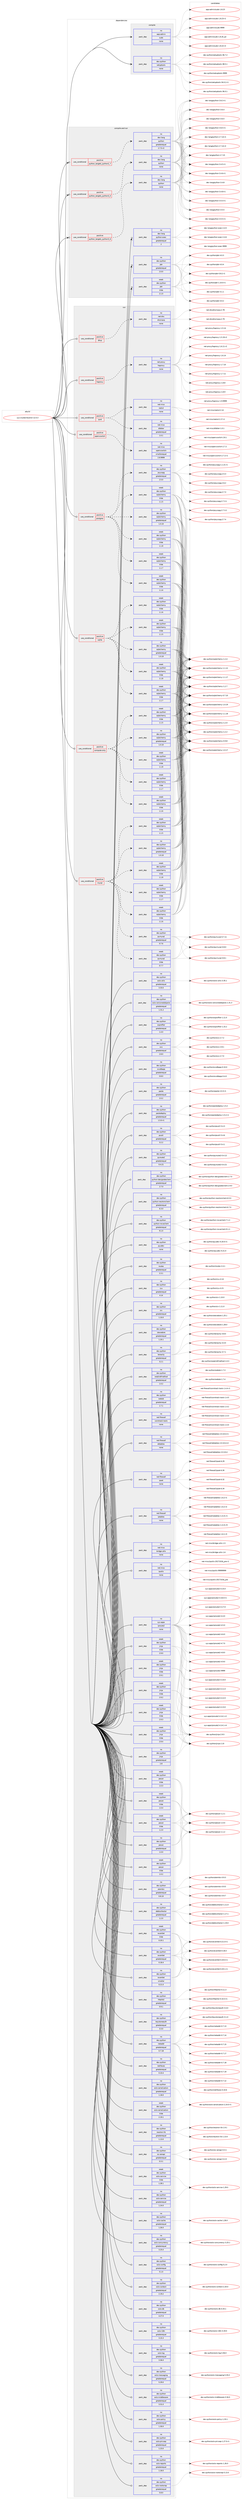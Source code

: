 digraph prolog {

# *************
# Graph options
# *************

newrank=true;
concentrate=true;
compound=true;
graph [rankdir=LR,fontname=Helvetica,fontsize=10,ranksep=1.5];#, ranksep=2.5, nodesep=0.2];
edge  [arrowhead=vee];
node  [fontname=Helvetica,fontsize=10];

# **********
# The ebuild
# **********

subgraph cluster_leftcol {
color=gray;
rank=same;
label=<<i>ebuild</i>>;
id [label="sys-cluster/neutron-12.0.3", color=red, width=4, href="../sys-cluster/neutron-12.0.3.svg"];
}

# ****************
# The dependencies
# ****************

subgraph cluster_midcol {
color=gray;
label=<<i>dependencies</i>>;
subgraph cluster_compile {
fillcolor="#eeeeee";
style=filled;
label=<<i>compile</i>>;
subgraph pack3955 {
dependency5047 [label=<<TABLE BORDER="0" CELLBORDER="1" CELLSPACING="0" CELLPADDING="4" WIDTH="220"><TR><TD ROWSPAN="6" CELLPADDING="30">pack_dep</TD></TR><TR><TD WIDTH="110">no</TD></TR><TR><TD>app-admin</TD></TR><TR><TD>sudo</TD></TR><TR><TD>none</TD></TR><TR><TD></TD></TR></TABLE>>, shape=none, color=blue];
}
id:e -> dependency5047:w [weight=20,style="solid",arrowhead="vee"];
subgraph pack3956 {
dependency5048 [label=<<TABLE BORDER="0" CELLBORDER="1" CELLSPACING="0" CELLPADDING="4" WIDTH="220"><TR><TD ROWSPAN="6" CELLPADDING="30">pack_dep</TD></TR><TR><TD WIDTH="110">no</TD></TR><TR><TD>dev-python</TD></TR><TR><TD>setuptools</TD></TR><TR><TD>none</TD></TR><TR><TD></TD></TR></TABLE>>, shape=none, color=blue];
}
id:e -> dependency5048:w [weight=20,style="solid",arrowhead="vee"];
}
subgraph cluster_compileandrun {
fillcolor="#eeeeee";
style=filled;
label=<<i>compile and run</i>>;
subgraph cond1030 {
dependency5049 [label=<<TABLE BORDER="0" CELLBORDER="1" CELLSPACING="0" CELLPADDING="4"><TR><TD ROWSPAN="3" CELLPADDING="10">use_conditional</TD></TR><TR><TD>positive</TD></TR><TR><TD>python_targets_python2_7</TD></TR></TABLE>>, shape=none, color=red];
subgraph pack3957 {
dependency5050 [label=<<TABLE BORDER="0" CELLBORDER="1" CELLSPACING="0" CELLPADDING="4" WIDTH="220"><TR><TD ROWSPAN="6" CELLPADDING="30">pack_dep</TD></TR><TR><TD WIDTH="110">no</TD></TR><TR><TD>dev-lang</TD></TR><TR><TD>python</TD></TR><TR><TD>greaterequal</TD></TR><TR><TD>2.7.5-r2</TD></TR></TABLE>>, shape=none, color=blue];
}
dependency5049:e -> dependency5050:w [weight=20,style="dashed",arrowhead="vee"];
}
id:e -> dependency5049:w [weight=20,style="solid",arrowhead="odotvee"];
subgraph cond1031 {
dependency5051 [label=<<TABLE BORDER="0" CELLBORDER="1" CELLSPACING="0" CELLPADDING="4"><TR><TD ROWSPAN="3" CELLPADDING="10">use_conditional</TD></TR><TR><TD>positive</TD></TR><TR><TD>python_targets_python3_5</TD></TR></TABLE>>, shape=none, color=red];
subgraph pack3958 {
dependency5052 [label=<<TABLE BORDER="0" CELLBORDER="1" CELLSPACING="0" CELLPADDING="4" WIDTH="220"><TR><TD ROWSPAN="6" CELLPADDING="30">pack_dep</TD></TR><TR><TD WIDTH="110">no</TD></TR><TR><TD>dev-lang</TD></TR><TR><TD>python</TD></TR><TR><TD>none</TD></TR><TR><TD></TD></TR></TABLE>>, shape=none, color=blue];
}
dependency5051:e -> dependency5052:w [weight=20,style="dashed",arrowhead="vee"];
}
id:e -> dependency5051:w [weight=20,style="solid",arrowhead="odotvee"];
subgraph cond1032 {
dependency5053 [label=<<TABLE BORDER="0" CELLBORDER="1" CELLSPACING="0" CELLPADDING="4"><TR><TD ROWSPAN="3" CELLPADDING="10">use_conditional</TD></TR><TR><TD>positive</TD></TR><TR><TD>python_targets_python3_6</TD></TR></TABLE>>, shape=none, color=red];
subgraph pack3959 {
dependency5054 [label=<<TABLE BORDER="0" CELLBORDER="1" CELLSPACING="0" CELLPADDING="4" WIDTH="220"><TR><TD ROWSPAN="6" CELLPADDING="30">pack_dep</TD></TR><TR><TD WIDTH="110">no</TD></TR><TR><TD>dev-lang</TD></TR><TR><TD>python</TD></TR><TR><TD>none</TD></TR><TR><TD></TD></TR></TABLE>>, shape=none, color=blue];
}
dependency5053:e -> dependency5054:w [weight=20,style="dashed",arrowhead="vee"];
}
id:e -> dependency5053:w [weight=20,style="solid",arrowhead="odotvee"];
subgraph pack3960 {
dependency5055 [label=<<TABLE BORDER="0" CELLBORDER="1" CELLSPACING="0" CELLPADDING="4" WIDTH="220"><TR><TD ROWSPAN="6" CELLPADDING="30">pack_dep</TD></TR><TR><TD WIDTH="110">no</TD></TR><TR><TD>dev-lang</TD></TR><TR><TD>python-exec</TD></TR><TR><TD>greaterequal</TD></TR><TR><TD>2</TD></TR></TABLE>>, shape=none, color=blue];
}
id:e -> dependency5055:w [weight=20,style="solid",arrowhead="odotvee"];
subgraph pack3961 {
dependency5056 [label=<<TABLE BORDER="0" CELLBORDER="1" CELLSPACING="0" CELLPADDING="4" WIDTH="220"><TR><TD ROWSPAN="6" CELLPADDING="30">pack_dep</TD></TR><TR><TD WIDTH="110">no</TD></TR><TR><TD>dev-python</TD></TR><TR><TD>pbr</TD></TR><TR><TD>greaterequal</TD></TR><TR><TD>2.0.0</TD></TR></TABLE>>, shape=none, color=blue];
}
id:e -> dependency5056:w [weight=20,style="solid",arrowhead="odotvee"];
subgraph pack3962 {
dependency5057 [label=<<TABLE BORDER="0" CELLBORDER="1" CELLSPACING="0" CELLPADDING="4" WIDTH="220"><TR><TD ROWSPAN="6" CELLPADDING="30">pack_dep</TD></TR><TR><TD WIDTH="110">weak</TD></TR><TR><TD>dev-python</TD></TR><TR><TD>pbr</TD></TR><TR><TD>tilde</TD></TR><TR><TD>2.1.0</TD></TR></TABLE>>, shape=none, color=blue];
}
id:e -> dependency5057:w [weight=20,style="solid",arrowhead="odotvee"];
}
subgraph cluster_run {
fillcolor="#eeeeee";
style=filled;
label=<<i>run</i>>;
subgraph cond1033 {
dependency5058 [label=<<TABLE BORDER="0" CELLBORDER="1" CELLSPACING="0" CELLPADDING="4"><TR><TD ROWSPAN="3" CELLPADDING="10">use_conditional</TD></TR><TR><TD>positive</TD></TR><TR><TD>compute-only</TD></TR></TABLE>>, shape=none, color=red];
subgraph pack3963 {
dependency5059 [label=<<TABLE BORDER="0" CELLBORDER="1" CELLSPACING="0" CELLPADDING="4" WIDTH="220"><TR><TD ROWSPAN="6" CELLPADDING="30">pack_dep</TD></TR><TR><TD WIDTH="110">no</TD></TR><TR><TD>dev-python</TD></TR><TR><TD>sqlalchemy</TD></TR><TR><TD>greaterequal</TD></TR><TR><TD>1.0.10</TD></TR></TABLE>>, shape=none, color=blue];
}
dependency5058:e -> dependency5059:w [weight=20,style="dashed",arrowhead="vee"];
subgraph pack3964 {
dependency5060 [label=<<TABLE BORDER="0" CELLBORDER="1" CELLSPACING="0" CELLPADDING="4" WIDTH="220"><TR><TD ROWSPAN="6" CELLPADDING="30">pack_dep</TD></TR><TR><TD WIDTH="110">weak</TD></TR><TR><TD>dev-python</TD></TR><TR><TD>sqlalchemy</TD></TR><TR><TD>tilde</TD></TR><TR><TD>1.1.5</TD></TR></TABLE>>, shape=none, color=blue];
}
dependency5058:e -> dependency5060:w [weight=20,style="dashed",arrowhead="vee"];
subgraph pack3965 {
dependency5061 [label=<<TABLE BORDER="0" CELLBORDER="1" CELLSPACING="0" CELLPADDING="4" WIDTH="220"><TR><TD ROWSPAN="6" CELLPADDING="30">pack_dep</TD></TR><TR><TD WIDTH="110">weak</TD></TR><TR><TD>dev-python</TD></TR><TR><TD>sqlalchemy</TD></TR><TR><TD>tilde</TD></TR><TR><TD>1.1.6</TD></TR></TABLE>>, shape=none, color=blue];
}
dependency5058:e -> dependency5061:w [weight=20,style="dashed",arrowhead="vee"];
subgraph pack3966 {
dependency5062 [label=<<TABLE BORDER="0" CELLBORDER="1" CELLSPACING="0" CELLPADDING="4" WIDTH="220"><TR><TD ROWSPAN="6" CELLPADDING="30">pack_dep</TD></TR><TR><TD WIDTH="110">weak</TD></TR><TR><TD>dev-python</TD></TR><TR><TD>sqlalchemy</TD></TR><TR><TD>tilde</TD></TR><TR><TD>1.1.7</TD></TR></TABLE>>, shape=none, color=blue];
}
dependency5058:e -> dependency5062:w [weight=20,style="dashed",arrowhead="vee"];
subgraph pack3967 {
dependency5063 [label=<<TABLE BORDER="0" CELLBORDER="1" CELLSPACING="0" CELLPADDING="4" WIDTH="220"><TR><TD ROWSPAN="6" CELLPADDING="30">pack_dep</TD></TR><TR><TD WIDTH="110">weak</TD></TR><TR><TD>dev-python</TD></TR><TR><TD>sqlalchemy</TD></TR><TR><TD>tilde</TD></TR><TR><TD>1.1.8</TD></TR></TABLE>>, shape=none, color=blue];
}
dependency5058:e -> dependency5063:w [weight=20,style="dashed",arrowhead="vee"];
}
id:e -> dependency5058:w [weight=20,style="solid",arrowhead="odot"];
subgraph cond1034 {
dependency5064 [label=<<TABLE BORDER="0" CELLBORDER="1" CELLSPACING="0" CELLPADDING="4"><TR><TD ROWSPAN="3" CELLPADDING="10">use_conditional</TD></TR><TR><TD>positive</TD></TR><TR><TD>dhcp</TD></TR></TABLE>>, shape=none, color=red];
subgraph pack3968 {
dependency5065 [label=<<TABLE BORDER="0" CELLBORDER="1" CELLSPACING="0" CELLPADDING="4" WIDTH="220"><TR><TD ROWSPAN="6" CELLPADDING="30">pack_dep</TD></TR><TR><TD WIDTH="110">no</TD></TR><TR><TD>net-dns</TD></TR><TR><TD>dnsmasq</TD></TR><TR><TD>none</TD></TR><TR><TD></TD></TR></TABLE>>, shape=none, color=blue];
}
dependency5064:e -> dependency5065:w [weight=20,style="dashed",arrowhead="vee"];
}
id:e -> dependency5064:w [weight=20,style="solid",arrowhead="odot"];
subgraph cond1035 {
dependency5066 [label=<<TABLE BORDER="0" CELLBORDER="1" CELLSPACING="0" CELLPADDING="4"><TR><TD ROWSPAN="3" CELLPADDING="10">use_conditional</TD></TR><TR><TD>positive</TD></TR><TR><TD>haproxy</TD></TR></TABLE>>, shape=none, color=red];
subgraph pack3969 {
dependency5067 [label=<<TABLE BORDER="0" CELLBORDER="1" CELLSPACING="0" CELLPADDING="4" WIDTH="220"><TR><TD ROWSPAN="6" CELLPADDING="30">pack_dep</TD></TR><TR><TD WIDTH="110">no</TD></TR><TR><TD>net-proxy</TD></TR><TR><TD>haproxy</TD></TR><TR><TD>none</TD></TR><TR><TD></TD></TR></TABLE>>, shape=none, color=blue];
}
dependency5066:e -> dependency5067:w [weight=20,style="dashed",arrowhead="vee"];
}
id:e -> dependency5066:w [weight=20,style="solid",arrowhead="odot"];
subgraph cond1036 {
dependency5068 [label=<<TABLE BORDER="0" CELLBORDER="1" CELLSPACING="0" CELLPADDING="4"><TR><TD ROWSPAN="3" CELLPADDING="10">use_conditional</TD></TR><TR><TD>positive</TD></TR><TR><TD>ipv6</TD></TR></TABLE>>, shape=none, color=red];
subgraph pack3970 {
dependency5069 [label=<<TABLE BORDER="0" CELLBORDER="1" CELLSPACING="0" CELLPADDING="4" WIDTH="220"><TR><TD ROWSPAN="6" CELLPADDING="30">pack_dep</TD></TR><TR><TD WIDTH="110">no</TD></TR><TR><TD>net-misc</TD></TR><TR><TD>radvd</TD></TR><TR><TD>none</TD></TR><TR><TD></TD></TR></TABLE>>, shape=none, color=blue];
}
dependency5068:e -> dependency5069:w [weight=20,style="dashed",arrowhead="vee"];
subgraph pack3971 {
dependency5070 [label=<<TABLE BORDER="0" CELLBORDER="1" CELLSPACING="0" CELLPADDING="4" WIDTH="220"><TR><TD ROWSPAN="6" CELLPADDING="30">pack_dep</TD></TR><TR><TD WIDTH="110">no</TD></TR><TR><TD>net-misc</TD></TR><TR><TD>dibbler</TD></TR><TR><TD>greaterequal</TD></TR><TR><TD>1.0.1</TD></TR></TABLE>>, shape=none, color=blue];
}
dependency5068:e -> dependency5070:w [weight=20,style="dashed",arrowhead="vee"];
}
id:e -> dependency5068:w [weight=20,style="solid",arrowhead="odot"];
subgraph cond1037 {
dependency5071 [label=<<TABLE BORDER="0" CELLBORDER="1" CELLSPACING="0" CELLPADDING="4"><TR><TD ROWSPAN="3" CELLPADDING="10">use_conditional</TD></TR><TR><TD>positive</TD></TR><TR><TD>mysql</TD></TR></TABLE>>, shape=none, color=red];
subgraph pack3972 {
dependency5072 [label=<<TABLE BORDER="0" CELLBORDER="1" CELLSPACING="0" CELLPADDING="4" WIDTH="220"><TR><TD ROWSPAN="6" CELLPADDING="30">pack_dep</TD></TR><TR><TD WIDTH="110">no</TD></TR><TR><TD>dev-python</TD></TR><TR><TD>pymysql</TD></TR><TR><TD>greaterequal</TD></TR><TR><TD>0.7.6</TD></TR></TABLE>>, shape=none, color=blue];
}
dependency5071:e -> dependency5072:w [weight=20,style="dashed",arrowhead="vee"];
subgraph pack3973 {
dependency5073 [label=<<TABLE BORDER="0" CELLBORDER="1" CELLSPACING="0" CELLPADDING="4" WIDTH="220"><TR><TD ROWSPAN="6" CELLPADDING="30">pack_dep</TD></TR><TR><TD WIDTH="110">weak</TD></TR><TR><TD>dev-python</TD></TR><TR><TD>pymysql</TD></TR><TR><TD>tilde</TD></TR><TR><TD>0.7.7</TD></TR></TABLE>>, shape=none, color=blue];
}
dependency5071:e -> dependency5073:w [weight=20,style="dashed",arrowhead="vee"];
subgraph pack3974 {
dependency5074 [label=<<TABLE BORDER="0" CELLBORDER="1" CELLSPACING="0" CELLPADDING="4" WIDTH="220"><TR><TD ROWSPAN="6" CELLPADDING="30">pack_dep</TD></TR><TR><TD WIDTH="110">no</TD></TR><TR><TD>dev-python</TD></TR><TR><TD>sqlalchemy</TD></TR><TR><TD>greaterequal</TD></TR><TR><TD>1.0.10</TD></TR></TABLE>>, shape=none, color=blue];
}
dependency5071:e -> dependency5074:w [weight=20,style="dashed",arrowhead="vee"];
subgraph pack3975 {
dependency5075 [label=<<TABLE BORDER="0" CELLBORDER="1" CELLSPACING="0" CELLPADDING="4" WIDTH="220"><TR><TD ROWSPAN="6" CELLPADDING="30">pack_dep</TD></TR><TR><TD WIDTH="110">weak</TD></TR><TR><TD>dev-python</TD></TR><TR><TD>sqlalchemy</TD></TR><TR><TD>tilde</TD></TR><TR><TD>1.1.5</TD></TR></TABLE>>, shape=none, color=blue];
}
dependency5071:e -> dependency5075:w [weight=20,style="dashed",arrowhead="vee"];
subgraph pack3976 {
dependency5076 [label=<<TABLE BORDER="0" CELLBORDER="1" CELLSPACING="0" CELLPADDING="4" WIDTH="220"><TR><TD ROWSPAN="6" CELLPADDING="30">pack_dep</TD></TR><TR><TD WIDTH="110">weak</TD></TR><TR><TD>dev-python</TD></TR><TR><TD>sqlalchemy</TD></TR><TR><TD>tilde</TD></TR><TR><TD>1.1.6</TD></TR></TABLE>>, shape=none, color=blue];
}
dependency5071:e -> dependency5076:w [weight=20,style="dashed",arrowhead="vee"];
subgraph pack3977 {
dependency5077 [label=<<TABLE BORDER="0" CELLBORDER="1" CELLSPACING="0" CELLPADDING="4" WIDTH="220"><TR><TD ROWSPAN="6" CELLPADDING="30">pack_dep</TD></TR><TR><TD WIDTH="110">weak</TD></TR><TR><TD>dev-python</TD></TR><TR><TD>sqlalchemy</TD></TR><TR><TD>tilde</TD></TR><TR><TD>1.1.7</TD></TR></TABLE>>, shape=none, color=blue];
}
dependency5071:e -> dependency5077:w [weight=20,style="dashed",arrowhead="vee"];
subgraph pack3978 {
dependency5078 [label=<<TABLE BORDER="0" CELLBORDER="1" CELLSPACING="0" CELLPADDING="4" WIDTH="220"><TR><TD ROWSPAN="6" CELLPADDING="30">pack_dep</TD></TR><TR><TD WIDTH="110">weak</TD></TR><TR><TD>dev-python</TD></TR><TR><TD>sqlalchemy</TD></TR><TR><TD>tilde</TD></TR><TR><TD>1.1.8</TD></TR></TABLE>>, shape=none, color=blue];
}
dependency5071:e -> dependency5078:w [weight=20,style="dashed",arrowhead="vee"];
}
id:e -> dependency5071:w [weight=20,style="solid",arrowhead="odot"];
subgraph cond1038 {
dependency5079 [label=<<TABLE BORDER="0" CELLBORDER="1" CELLSPACING="0" CELLPADDING="4"><TR><TD ROWSPAN="3" CELLPADDING="10">use_conditional</TD></TR><TR><TD>positive</TD></TR><TR><TD>openvswitch</TD></TR></TABLE>>, shape=none, color=red];
subgraph pack3979 {
dependency5080 [label=<<TABLE BORDER="0" CELLBORDER="1" CELLSPACING="0" CELLPADDING="4" WIDTH="220"><TR><TD ROWSPAN="6" CELLPADDING="30">pack_dep</TD></TR><TR><TD WIDTH="110">no</TD></TR><TR><TD>net-misc</TD></TR><TR><TD>openvswitch</TD></TR><TR><TD>smallerequal</TD></TR><TR><TD>2.8.9999</TD></TR></TABLE>>, shape=none, color=blue];
}
dependency5079:e -> dependency5080:w [weight=20,style="dashed",arrowhead="vee"];
}
id:e -> dependency5079:w [weight=20,style="solid",arrowhead="odot"];
subgraph cond1039 {
dependency5081 [label=<<TABLE BORDER="0" CELLBORDER="1" CELLSPACING="0" CELLPADDING="4"><TR><TD ROWSPAN="3" CELLPADDING="10">use_conditional</TD></TR><TR><TD>positive</TD></TR><TR><TD>postgres</TD></TR></TABLE>>, shape=none, color=red];
subgraph pack3980 {
dependency5082 [label=<<TABLE BORDER="0" CELLBORDER="1" CELLSPACING="0" CELLPADDING="4" WIDTH="220"><TR><TD ROWSPAN="6" CELLPADDING="30">pack_dep</TD></TR><TR><TD WIDTH="110">no</TD></TR><TR><TD>dev-python</TD></TR><TR><TD>psycopg</TD></TR><TR><TD>greaterequal</TD></TR><TR><TD>2.5.0</TD></TR></TABLE>>, shape=none, color=blue];
}
dependency5081:e -> dependency5082:w [weight=20,style="dashed",arrowhead="vee"];
subgraph pack3981 {
dependency5083 [label=<<TABLE BORDER="0" CELLBORDER="1" CELLSPACING="0" CELLPADDING="4" WIDTH="220"><TR><TD ROWSPAN="6" CELLPADDING="30">pack_dep</TD></TR><TR><TD WIDTH="110">no</TD></TR><TR><TD>dev-python</TD></TR><TR><TD>sqlalchemy</TD></TR><TR><TD>greaterequal</TD></TR><TR><TD>1.0.10</TD></TR></TABLE>>, shape=none, color=blue];
}
dependency5081:e -> dependency5083:w [weight=20,style="dashed",arrowhead="vee"];
subgraph pack3982 {
dependency5084 [label=<<TABLE BORDER="0" CELLBORDER="1" CELLSPACING="0" CELLPADDING="4" WIDTH="220"><TR><TD ROWSPAN="6" CELLPADDING="30">pack_dep</TD></TR><TR><TD WIDTH="110">weak</TD></TR><TR><TD>dev-python</TD></TR><TR><TD>sqlalchemy</TD></TR><TR><TD>tilde</TD></TR><TR><TD>1.1.5</TD></TR></TABLE>>, shape=none, color=blue];
}
dependency5081:e -> dependency5084:w [weight=20,style="dashed",arrowhead="vee"];
subgraph pack3983 {
dependency5085 [label=<<TABLE BORDER="0" CELLBORDER="1" CELLSPACING="0" CELLPADDING="4" WIDTH="220"><TR><TD ROWSPAN="6" CELLPADDING="30">pack_dep</TD></TR><TR><TD WIDTH="110">weak</TD></TR><TR><TD>dev-python</TD></TR><TR><TD>sqlalchemy</TD></TR><TR><TD>tilde</TD></TR><TR><TD>1.1.6</TD></TR></TABLE>>, shape=none, color=blue];
}
dependency5081:e -> dependency5085:w [weight=20,style="dashed",arrowhead="vee"];
subgraph pack3984 {
dependency5086 [label=<<TABLE BORDER="0" CELLBORDER="1" CELLSPACING="0" CELLPADDING="4" WIDTH="220"><TR><TD ROWSPAN="6" CELLPADDING="30">pack_dep</TD></TR><TR><TD WIDTH="110">weak</TD></TR><TR><TD>dev-python</TD></TR><TR><TD>sqlalchemy</TD></TR><TR><TD>tilde</TD></TR><TR><TD>1.1.7</TD></TR></TABLE>>, shape=none, color=blue];
}
dependency5081:e -> dependency5086:w [weight=20,style="dashed",arrowhead="vee"];
subgraph pack3985 {
dependency5087 [label=<<TABLE BORDER="0" CELLBORDER="1" CELLSPACING="0" CELLPADDING="4" WIDTH="220"><TR><TD ROWSPAN="6" CELLPADDING="30">pack_dep</TD></TR><TR><TD WIDTH="110">weak</TD></TR><TR><TD>dev-python</TD></TR><TR><TD>sqlalchemy</TD></TR><TR><TD>tilde</TD></TR><TR><TD>1.1.8</TD></TR></TABLE>>, shape=none, color=blue];
}
dependency5081:e -> dependency5087:w [weight=20,style="dashed",arrowhead="vee"];
}
id:e -> dependency5081:w [weight=20,style="solid",arrowhead="odot"];
subgraph cond1040 {
dependency5088 [label=<<TABLE BORDER="0" CELLBORDER="1" CELLSPACING="0" CELLPADDING="4"><TR><TD ROWSPAN="3" CELLPADDING="10">use_conditional</TD></TR><TR><TD>positive</TD></TR><TR><TD>sqlite</TD></TR></TABLE>>, shape=none, color=red];
subgraph pack3986 {
dependency5089 [label=<<TABLE BORDER="0" CELLBORDER="1" CELLSPACING="0" CELLPADDING="4" WIDTH="220"><TR><TD ROWSPAN="6" CELLPADDING="30">pack_dep</TD></TR><TR><TD WIDTH="110">no</TD></TR><TR><TD>dev-python</TD></TR><TR><TD>sqlalchemy</TD></TR><TR><TD>greaterequal</TD></TR><TR><TD>1.0.10</TD></TR></TABLE>>, shape=none, color=blue];
}
dependency5088:e -> dependency5089:w [weight=20,style="dashed",arrowhead="vee"];
subgraph pack3987 {
dependency5090 [label=<<TABLE BORDER="0" CELLBORDER="1" CELLSPACING="0" CELLPADDING="4" WIDTH="220"><TR><TD ROWSPAN="6" CELLPADDING="30">pack_dep</TD></TR><TR><TD WIDTH="110">weak</TD></TR><TR><TD>dev-python</TD></TR><TR><TD>sqlalchemy</TD></TR><TR><TD>tilde</TD></TR><TR><TD>1.1.5</TD></TR></TABLE>>, shape=none, color=blue];
}
dependency5088:e -> dependency5090:w [weight=20,style="dashed",arrowhead="vee"];
subgraph pack3988 {
dependency5091 [label=<<TABLE BORDER="0" CELLBORDER="1" CELLSPACING="0" CELLPADDING="4" WIDTH="220"><TR><TD ROWSPAN="6" CELLPADDING="30">pack_dep</TD></TR><TR><TD WIDTH="110">weak</TD></TR><TR><TD>dev-python</TD></TR><TR><TD>sqlalchemy</TD></TR><TR><TD>tilde</TD></TR><TR><TD>1.1.6</TD></TR></TABLE>>, shape=none, color=blue];
}
dependency5088:e -> dependency5091:w [weight=20,style="dashed",arrowhead="vee"];
subgraph pack3989 {
dependency5092 [label=<<TABLE BORDER="0" CELLBORDER="1" CELLSPACING="0" CELLPADDING="4" WIDTH="220"><TR><TD ROWSPAN="6" CELLPADDING="30">pack_dep</TD></TR><TR><TD WIDTH="110">weak</TD></TR><TR><TD>dev-python</TD></TR><TR><TD>sqlalchemy</TD></TR><TR><TD>tilde</TD></TR><TR><TD>1.1.7</TD></TR></TABLE>>, shape=none, color=blue];
}
dependency5088:e -> dependency5092:w [weight=20,style="dashed",arrowhead="vee"];
subgraph pack3990 {
dependency5093 [label=<<TABLE BORDER="0" CELLBORDER="1" CELLSPACING="0" CELLPADDING="4" WIDTH="220"><TR><TD ROWSPAN="6" CELLPADDING="30">pack_dep</TD></TR><TR><TD WIDTH="110">weak</TD></TR><TR><TD>dev-python</TD></TR><TR><TD>sqlalchemy</TD></TR><TR><TD>tilde</TD></TR><TR><TD>1.1.8</TD></TR></TABLE>>, shape=none, color=blue];
}
dependency5088:e -> dependency5093:w [weight=20,style="dashed",arrowhead="vee"];
}
id:e -> dependency5088:w [weight=20,style="solid",arrowhead="odot"];
subgraph pack3991 {
dependency5094 [label=<<TABLE BORDER="0" CELLBORDER="1" CELLSPACING="0" CELLPADDING="4" WIDTH="220"><TR><TD ROWSPAN="6" CELLPADDING="30">pack_dep</TD></TR><TR><TD WIDTH="110">no</TD></TR><TR><TD>dev-python</TD></TR><TR><TD>alembic</TD></TR><TR><TD>greaterequal</TD></TR><TR><TD>0.8.10</TD></TR></TABLE>>, shape=none, color=blue];
}
id:e -> dependency5094:w [weight=20,style="solid",arrowhead="odot"];
subgraph pack3992 {
dependency5095 [label=<<TABLE BORDER="0" CELLBORDER="1" CELLSPACING="0" CELLPADDING="4" WIDTH="220"><TR><TD ROWSPAN="6" CELLPADDING="30">pack_dep</TD></TR><TR><TD WIDTH="110">no</TD></TR><TR><TD>dev-python</TD></TR><TR><TD>debtcollector</TD></TR><TR><TD>greaterequal</TD></TR><TR><TD>1.2.0</TD></TR></TABLE>>, shape=none, color=blue];
}
id:e -> dependency5095:w [weight=20,style="solid",arrowhead="odot"];
subgraph pack3993 {
dependency5096 [label=<<TABLE BORDER="0" CELLBORDER="1" CELLSPACING="0" CELLPADDING="4" WIDTH="220"><TR><TD ROWSPAN="6" CELLPADDING="30">pack_dep</TD></TR><TR><TD WIDTH="110">no</TD></TR><TR><TD>dev-python</TD></TR><TR><TD>eventlet</TD></TR><TR><TD>greaterequal</TD></TR><TR><TD>0.18.4</TD></TR></TABLE>>, shape=none, color=blue];
}
id:e -> dependency5096:w [weight=20,style="solid",arrowhead="odot"];
subgraph pack3994 {
dependency5097 [label=<<TABLE BORDER="0" CELLBORDER="1" CELLSPACING="0" CELLPADDING="4" WIDTH="220"><TR><TD ROWSPAN="6" CELLPADDING="30">pack_dep</TD></TR><TR><TD WIDTH="110">no</TD></TR><TR><TD>dev-python</TD></TR><TR><TD>eventlet</TD></TR><TR><TD>smaller</TD></TR><TR><TD>0.21.0</TD></TR></TABLE>>, shape=none, color=blue];
}
id:e -> dependency5097:w [weight=20,style="solid",arrowhead="odot"];
subgraph pack3995 {
dependency5098 [label=<<TABLE BORDER="0" CELLBORDER="1" CELLSPACING="0" CELLPADDING="4" WIDTH="220"><TR><TD ROWSPAN="6" CELLPADDING="30">pack_dep</TD></TR><TR><TD WIDTH="110">no</TD></TR><TR><TD>dev-python</TD></TR><TR><TD>httplib2</TD></TR><TR><TD>greaterequal</TD></TR><TR><TD>0.9.1</TD></TR></TABLE>>, shape=none, color=blue];
}
id:e -> dependency5098:w [weight=20,style="solid",arrowhead="odot"];
subgraph pack3996 {
dependency5099 [label=<<TABLE BORDER="0" CELLBORDER="1" CELLSPACING="0" CELLPADDING="4" WIDTH="220"><TR><TD ROWSPAN="6" CELLPADDING="30">pack_dep</TD></TR><TR><TD WIDTH="110">no</TD></TR><TR><TD>dev-python</TD></TR><TR><TD>jinja</TD></TR><TR><TD>greaterequal</TD></TR><TR><TD>2.8</TD></TR></TABLE>>, shape=none, color=blue];
}
id:e -> dependency5099:w [weight=20,style="solid",arrowhead="odot"];
subgraph pack3997 {
dependency5100 [label=<<TABLE BORDER="0" CELLBORDER="1" CELLSPACING="0" CELLPADDING="4" WIDTH="220"><TR><TD ROWSPAN="6" CELLPADDING="30">pack_dep</TD></TR><TR><TD WIDTH="110">no</TD></TR><TR><TD>dev-python</TD></TR><TR><TD>keystoneauth</TD></TR><TR><TD>greaterequal</TD></TR><TR><TD>3.3.0</TD></TR></TABLE>>, shape=none, color=blue];
}
id:e -> dependency5100:w [weight=20,style="solid",arrowhead="odot"];
subgraph pack3998 {
dependency5101 [label=<<TABLE BORDER="0" CELLBORDER="1" CELLSPACING="0" CELLPADDING="4" WIDTH="220"><TR><TD ROWSPAN="6" CELLPADDING="30">pack_dep</TD></TR><TR><TD WIDTH="110">no</TD></TR><TR><TD>dev-python</TD></TR><TR><TD>netaddr</TD></TR><TR><TD>greaterequal</TD></TR><TR><TD>0.7.18</TD></TR></TABLE>>, shape=none, color=blue];
}
id:e -> dependency5101:w [weight=20,style="solid",arrowhead="odot"];
subgraph pack3999 {
dependency5102 [label=<<TABLE BORDER="0" CELLBORDER="1" CELLSPACING="0" CELLPADDING="4" WIDTH="220"><TR><TD ROWSPAN="6" CELLPADDING="30">pack_dep</TD></TR><TR><TD WIDTH="110">no</TD></TR><TR><TD>dev-python</TD></TR><TR><TD>netifaces</TD></TR><TR><TD>greaterequal</TD></TR><TR><TD>0.10.4</TD></TR></TABLE>>, shape=none, color=blue];
}
id:e -> dependency5102:w [weight=20,style="solid",arrowhead="odot"];
subgraph pack4000 {
dependency5103 [label=<<TABLE BORDER="0" CELLBORDER="1" CELLSPACING="0" CELLPADDING="4" WIDTH="220"><TR><TD ROWSPAN="6" CELLPADDING="30">pack_dep</TD></TR><TR><TD WIDTH="110">no</TD></TR><TR><TD>dev-python</TD></TR><TR><TD>neutron-lib</TD></TR><TR><TD>greaterequal</TD></TR><TR><TD>1.13.0</TD></TR></TABLE>>, shape=none, color=blue];
}
id:e -> dependency5103:w [weight=20,style="solid",arrowhead="odot"];
subgraph pack4001 {
dependency5104 [label=<<TABLE BORDER="0" CELLBORDER="1" CELLSPACING="0" CELLPADDING="4" WIDTH="220"><TR><TD ROWSPAN="6" CELLPADDING="30">pack_dep</TD></TR><TR><TD WIDTH="110">no</TD></TR><TR><TD>dev-python</TD></TR><TR><TD>os-xenapi</TD></TR><TR><TD>greaterequal</TD></TR><TR><TD>0.3.1</TD></TR></TABLE>>, shape=none, color=blue];
}
id:e -> dependency5104:w [weight=20,style="solid",arrowhead="odot"];
subgraph pack4002 {
dependency5105 [label=<<TABLE BORDER="0" CELLBORDER="1" CELLSPACING="0" CELLPADDING="4" WIDTH="220"><TR><TD ROWSPAN="6" CELLPADDING="30">pack_dep</TD></TR><TR><TD WIDTH="110">no</TD></TR><TR><TD>dev-python</TD></TR><TR><TD>oslo-cache</TD></TR><TR><TD>greaterequal</TD></TR><TR><TD>1.26.0</TD></TR></TABLE>>, shape=none, color=blue];
}
id:e -> dependency5105:w [weight=20,style="solid",arrowhead="odot"];
subgraph pack4003 {
dependency5106 [label=<<TABLE BORDER="0" CELLBORDER="1" CELLSPACING="0" CELLPADDING="4" WIDTH="220"><TR><TD ROWSPAN="6" CELLPADDING="30">pack_dep</TD></TR><TR><TD WIDTH="110">no</TD></TR><TR><TD>dev-python</TD></TR><TR><TD>oslo-concurrency</TD></TR><TR><TD>greaterequal</TD></TR><TR><TD>3.25.0</TD></TR></TABLE>>, shape=none, color=blue];
}
id:e -> dependency5106:w [weight=20,style="solid",arrowhead="odot"];
subgraph pack4004 {
dependency5107 [label=<<TABLE BORDER="0" CELLBORDER="1" CELLSPACING="0" CELLPADDING="4" WIDTH="220"><TR><TD ROWSPAN="6" CELLPADDING="30">pack_dep</TD></TR><TR><TD WIDTH="110">no</TD></TR><TR><TD>dev-python</TD></TR><TR><TD>oslo-config</TD></TR><TR><TD>greaterequal</TD></TR><TR><TD>5.1.0</TD></TR></TABLE>>, shape=none, color=blue];
}
id:e -> dependency5107:w [weight=20,style="solid",arrowhead="odot"];
subgraph pack4005 {
dependency5108 [label=<<TABLE BORDER="0" CELLBORDER="1" CELLSPACING="0" CELLPADDING="4" WIDTH="220"><TR><TD ROWSPAN="6" CELLPADDING="30">pack_dep</TD></TR><TR><TD WIDTH="110">no</TD></TR><TR><TD>dev-python</TD></TR><TR><TD>oslo-context</TD></TR><TR><TD>greaterequal</TD></TR><TR><TD>2.19.2</TD></TR></TABLE>>, shape=none, color=blue];
}
id:e -> dependency5108:w [weight=20,style="solid",arrowhead="odot"];
subgraph pack4006 {
dependency5109 [label=<<TABLE BORDER="0" CELLBORDER="1" CELLSPACING="0" CELLPADDING="4" WIDTH="220"><TR><TD ROWSPAN="6" CELLPADDING="30">pack_dep</TD></TR><TR><TD WIDTH="110">no</TD></TR><TR><TD>dev-python</TD></TR><TR><TD>oslo-db</TD></TR><TR><TD>greaterequal</TD></TR><TR><TD>4.27.0</TD></TR></TABLE>>, shape=none, color=blue];
}
id:e -> dependency5109:w [weight=20,style="solid",arrowhead="odot"];
subgraph pack4007 {
dependency5110 [label=<<TABLE BORDER="0" CELLBORDER="1" CELLSPACING="0" CELLPADDING="4" WIDTH="220"><TR><TD ROWSPAN="6" CELLPADDING="30">pack_dep</TD></TR><TR><TD WIDTH="110">no</TD></TR><TR><TD>dev-python</TD></TR><TR><TD>oslo-i18n</TD></TR><TR><TD>greaterequal</TD></TR><TR><TD>3.15.3</TD></TR></TABLE>>, shape=none, color=blue];
}
id:e -> dependency5110:w [weight=20,style="solid",arrowhead="odot"];
subgraph pack4008 {
dependency5111 [label=<<TABLE BORDER="0" CELLBORDER="1" CELLSPACING="0" CELLPADDING="4" WIDTH="220"><TR><TD ROWSPAN="6" CELLPADDING="30">pack_dep</TD></TR><TR><TD WIDTH="110">no</TD></TR><TR><TD>dev-python</TD></TR><TR><TD>oslo-log</TD></TR><TR><TD>greaterequal</TD></TR><TR><TD>3.36.0</TD></TR></TABLE>>, shape=none, color=blue];
}
id:e -> dependency5111:w [weight=20,style="solid",arrowhead="odot"];
subgraph pack4009 {
dependency5112 [label=<<TABLE BORDER="0" CELLBORDER="1" CELLSPACING="0" CELLPADDING="4" WIDTH="220"><TR><TD ROWSPAN="6" CELLPADDING="30">pack_dep</TD></TR><TR><TD WIDTH="110">no</TD></TR><TR><TD>dev-python</TD></TR><TR><TD>oslo-messaging</TD></TR><TR><TD>greaterequal</TD></TR><TR><TD>5.29.0</TD></TR></TABLE>>, shape=none, color=blue];
}
id:e -> dependency5112:w [weight=20,style="solid",arrowhead="odot"];
subgraph pack4010 {
dependency5113 [label=<<TABLE BORDER="0" CELLBORDER="1" CELLSPACING="0" CELLPADDING="4" WIDTH="220"><TR><TD ROWSPAN="6" CELLPADDING="30">pack_dep</TD></TR><TR><TD WIDTH="110">no</TD></TR><TR><TD>dev-python</TD></TR><TR><TD>oslo-middleware</TD></TR><TR><TD>greaterequal</TD></TR><TR><TD>3.31.0</TD></TR></TABLE>>, shape=none, color=blue];
}
id:e -> dependency5113:w [weight=20,style="solid",arrowhead="odot"];
subgraph pack4011 {
dependency5114 [label=<<TABLE BORDER="0" CELLBORDER="1" CELLSPACING="0" CELLPADDING="4" WIDTH="220"><TR><TD ROWSPAN="6" CELLPADDING="30">pack_dep</TD></TR><TR><TD WIDTH="110">no</TD></TR><TR><TD>dev-python</TD></TR><TR><TD>oslo-policy</TD></TR><TR><TD>greaterequal</TD></TR><TR><TD>1.30.0</TD></TR></TABLE>>, shape=none, color=blue];
}
id:e -> dependency5114:w [weight=20,style="solid",arrowhead="odot"];
subgraph pack4012 {
dependency5115 [label=<<TABLE BORDER="0" CELLBORDER="1" CELLSPACING="0" CELLPADDING="4" WIDTH="220"><TR><TD ROWSPAN="6" CELLPADDING="30">pack_dep</TD></TR><TR><TD WIDTH="110">no</TD></TR><TR><TD>dev-python</TD></TR><TR><TD>oslo-privsep</TD></TR><TR><TD>greaterequal</TD></TR><TR><TD>1.23.0</TD></TR></TABLE>>, shape=none, color=blue];
}
id:e -> dependency5115:w [weight=20,style="solid",arrowhead="odot"];
subgraph pack4013 {
dependency5116 [label=<<TABLE BORDER="0" CELLBORDER="1" CELLSPACING="0" CELLPADDING="4" WIDTH="220"><TR><TD ROWSPAN="6" CELLPADDING="30">pack_dep</TD></TR><TR><TD WIDTH="110">no</TD></TR><TR><TD>dev-python</TD></TR><TR><TD>oslo-reports</TD></TR><TR><TD>greaterequal</TD></TR><TR><TD>1.18.0</TD></TR></TABLE>>, shape=none, color=blue];
}
id:e -> dependency5116:w [weight=20,style="solid",arrowhead="odot"];
subgraph pack4014 {
dependency5117 [label=<<TABLE BORDER="0" CELLBORDER="1" CELLSPACING="0" CELLPADDING="4" WIDTH="220"><TR><TD ROWSPAN="6" CELLPADDING="30">pack_dep</TD></TR><TR><TD WIDTH="110">no</TD></TR><TR><TD>dev-python</TD></TR><TR><TD>oslo-rootwrap</TD></TR><TR><TD>greaterequal</TD></TR><TR><TD>5.8.0</TD></TR></TABLE>>, shape=none, color=blue];
}
id:e -> dependency5117:w [weight=20,style="solid",arrowhead="odot"];
subgraph pack4015 {
dependency5118 [label=<<TABLE BORDER="0" CELLBORDER="1" CELLSPACING="0" CELLPADDING="4" WIDTH="220"><TR><TD ROWSPAN="6" CELLPADDING="30">pack_dep</TD></TR><TR><TD WIDTH="110">no</TD></TR><TR><TD>dev-python</TD></TR><TR><TD>oslo-serialization</TD></TR><TR><TD>greaterequal</TD></TR><TR><TD>1.18.0</TD></TR></TABLE>>, shape=none, color=blue];
}
id:e -> dependency5118:w [weight=20,style="solid",arrowhead="odot"];
subgraph pack4016 {
dependency5119 [label=<<TABLE BORDER="0" CELLBORDER="1" CELLSPACING="0" CELLPADDING="4" WIDTH="220"><TR><TD ROWSPAN="6" CELLPADDING="30">pack_dep</TD></TR><TR><TD WIDTH="110">no</TD></TR><TR><TD>dev-python</TD></TR><TR><TD>oslo-service</TD></TR><TR><TD>greaterequal</TD></TR><TR><TD>1.24.0</TD></TR></TABLE>>, shape=none, color=blue];
}
id:e -> dependency5119:w [weight=20,style="solid",arrowhead="odot"];
subgraph pack4017 {
dependency5120 [label=<<TABLE BORDER="0" CELLBORDER="1" CELLSPACING="0" CELLPADDING="4" WIDTH="220"><TR><TD ROWSPAN="6" CELLPADDING="30">pack_dep</TD></TR><TR><TD WIDTH="110">no</TD></TR><TR><TD>dev-python</TD></TR><TR><TD>oslo-utils</TD></TR><TR><TD>greaterequal</TD></TR><TR><TD>3.33.0</TD></TR></TABLE>>, shape=none, color=blue];
}
id:e -> dependency5120:w [weight=20,style="solid",arrowhead="odot"];
subgraph pack4018 {
dependency5121 [label=<<TABLE BORDER="0" CELLBORDER="1" CELLSPACING="0" CELLPADDING="4" WIDTH="220"><TR><TD ROWSPAN="6" CELLPADDING="30">pack_dep</TD></TR><TR><TD WIDTH="110">no</TD></TR><TR><TD>dev-python</TD></TR><TR><TD>oslo-versionedobjects</TD></TR><TR><TD>greaterequal</TD></TR><TR><TD>1.31.2</TD></TR></TABLE>>, shape=none, color=blue];
}
id:e -> dependency5121:w [weight=20,style="solid",arrowhead="odot"];
subgraph pack4019 {
dependency5122 [label=<<TABLE BORDER="0" CELLBORDER="1" CELLSPACING="0" CELLPADDING="4" WIDTH="220"><TR><TD ROWSPAN="6" CELLPADDING="30">pack_dep</TD></TR><TR><TD WIDTH="110">no</TD></TR><TR><TD>dev-python</TD></TR><TR><TD>osprofiler</TD></TR><TR><TD>greaterequal</TD></TR><TR><TD>1.4.0</TD></TR></TABLE>>, shape=none, color=blue];
}
id:e -> dependency5122:w [weight=20,style="solid",arrowhead="odot"];
subgraph pack4020 {
dependency5123 [label=<<TABLE BORDER="0" CELLBORDER="1" CELLSPACING="0" CELLPADDING="4" WIDTH="220"><TR><TD ROWSPAN="6" CELLPADDING="30">pack_dep</TD></TR><TR><TD WIDTH="110">no</TD></TR><TR><TD>dev-python</TD></TR><TR><TD>ovs</TD></TR><TR><TD>greaterequal</TD></TR><TR><TD>2.8.0</TD></TR></TABLE>>, shape=none, color=blue];
}
id:e -> dependency5123:w [weight=20,style="solid",arrowhead="odot"];
subgraph pack4021 {
dependency5124 [label=<<TABLE BORDER="0" CELLBORDER="1" CELLSPACING="0" CELLPADDING="4" WIDTH="220"><TR><TD ROWSPAN="6" CELLPADDING="30">pack_dep</TD></TR><TR><TD WIDTH="110">no</TD></TR><TR><TD>dev-python</TD></TR><TR><TD>ovsdbapp</TD></TR><TR><TD>greaterequal</TD></TR><TR><TD>0.8.0</TD></TR></TABLE>>, shape=none, color=blue];
}
id:e -> dependency5124:w [weight=20,style="solid",arrowhead="odot"];
subgraph pack4022 {
dependency5125 [label=<<TABLE BORDER="0" CELLBORDER="1" CELLSPACING="0" CELLPADDING="4" WIDTH="220"><TR><TD ROWSPAN="6" CELLPADDING="30">pack_dep</TD></TR><TR><TD WIDTH="110">no</TD></TR><TR><TD>dev-python</TD></TR><TR><TD>paste</TD></TR><TR><TD>greaterequal</TD></TR><TR><TD>2.0.2</TD></TR></TABLE>>, shape=none, color=blue];
}
id:e -> dependency5125:w [weight=20,style="solid",arrowhead="odot"];
subgraph pack4023 {
dependency5126 [label=<<TABLE BORDER="0" CELLBORDER="1" CELLSPACING="0" CELLPADDING="4" WIDTH="220"><TR><TD ROWSPAN="6" CELLPADDING="30">pack_dep</TD></TR><TR><TD WIDTH="110">no</TD></TR><TR><TD>dev-python</TD></TR><TR><TD>pastedeploy</TD></TR><TR><TD>greaterequal</TD></TR><TR><TD>1.5.0-r1</TD></TR></TABLE>>, shape=none, color=blue];
}
id:e -> dependency5126:w [weight=20,style="solid",arrowhead="odot"];
subgraph pack4024 {
dependency5127 [label=<<TABLE BORDER="0" CELLBORDER="1" CELLSPACING="0" CELLPADDING="4" WIDTH="220"><TR><TD ROWSPAN="6" CELLPADDING="30">pack_dep</TD></TR><TR><TD WIDTH="110">no</TD></TR><TR><TD>dev-python</TD></TR><TR><TD>pecan</TD></TR><TR><TD>greaterequal</TD></TR><TR><TD>1.0.0</TD></TR></TABLE>>, shape=none, color=blue];
}
id:e -> dependency5127:w [weight=20,style="solid",arrowhead="odot"];
subgraph pack4025 {
dependency5128 [label=<<TABLE BORDER="0" CELLBORDER="1" CELLSPACING="0" CELLPADDING="4" WIDTH="220"><TR><TD ROWSPAN="6" CELLPADDING="30">pack_dep</TD></TR><TR><TD WIDTH="110">no</TD></TR><TR><TD>dev-python</TD></TR><TR><TD>psutil</TD></TR><TR><TD>greaterequal</TD></TR><TR><TD>3.2.2</TD></TR></TABLE>>, shape=none, color=blue];
}
id:e -> dependency5128:w [weight=20,style="solid",arrowhead="odot"];
subgraph pack4026 {
dependency5129 [label=<<TABLE BORDER="0" CELLBORDER="1" CELLSPACING="0" CELLPADDING="4" WIDTH="220"><TR><TD ROWSPAN="6" CELLPADDING="30">pack_dep</TD></TR><TR><TD WIDTH="110">no</TD></TR><TR><TD>dev-python</TD></TR><TR><TD>pyroute2</TD></TR><TR><TD>greaterequal</TD></TR><TR><TD>0.4.21</TD></TR></TABLE>>, shape=none, color=blue];
}
id:e -> dependency5129:w [weight=20,style="solid",arrowhead="odot"];
subgraph pack4027 {
dependency5130 [label=<<TABLE BORDER="0" CELLBORDER="1" CELLSPACING="0" CELLPADDING="4" WIDTH="220"><TR><TD ROWSPAN="6" CELLPADDING="30">pack_dep</TD></TR><TR><TD WIDTH="110">no</TD></TR><TR><TD>dev-python</TD></TR><TR><TD>python-designateclient</TD></TR><TR><TD>greaterequal</TD></TR><TR><TD>2.7.0</TD></TR></TABLE>>, shape=none, color=blue];
}
id:e -> dependency5130:w [weight=20,style="solid",arrowhead="odot"];
subgraph pack4028 {
dependency5131 [label=<<TABLE BORDER="0" CELLBORDER="1" CELLSPACING="0" CELLPADDING="4" WIDTH="220"><TR><TD ROWSPAN="6" CELLPADDING="30">pack_dep</TD></TR><TR><TD WIDTH="110">no</TD></TR><TR><TD>dev-python</TD></TR><TR><TD>python-neutronclient</TD></TR><TR><TD>greaterequal</TD></TR><TR><TD>6.3.0</TD></TR></TABLE>>, shape=none, color=blue];
}
id:e -> dependency5131:w [weight=20,style="solid",arrowhead="odot"];
subgraph pack4029 {
dependency5132 [label=<<TABLE BORDER="0" CELLBORDER="1" CELLSPACING="0" CELLPADDING="4" WIDTH="220"><TR><TD ROWSPAN="6" CELLPADDING="30">pack_dep</TD></TR><TR><TD WIDTH="110">no</TD></TR><TR><TD>dev-python</TD></TR><TR><TD>python-novaclient</TD></TR><TR><TD>greaterequal</TD></TR><TR><TD>9.1.0</TD></TR></TABLE>>, shape=none, color=blue];
}
id:e -> dependency5132:w [weight=20,style="solid",arrowhead="odot"];
subgraph pack4030 {
dependency5133 [label=<<TABLE BORDER="0" CELLBORDER="1" CELLSPACING="0" CELLPADDING="4" WIDTH="220"><TR><TD ROWSPAN="6" CELLPADDING="30">pack_dep</TD></TR><TR><TD WIDTH="110">no</TD></TR><TR><TD>dev-python</TD></TR><TR><TD>pyudev</TD></TR><TR><TD>none</TD></TR><TR><TD></TD></TR></TABLE>>, shape=none, color=blue];
}
id:e -> dependency5133:w [weight=20,style="solid",arrowhead="odot"];
subgraph pack4031 {
dependency5134 [label=<<TABLE BORDER="0" CELLBORDER="1" CELLSPACING="0" CELLPADDING="4" WIDTH="220"><TR><TD ROWSPAN="6" CELLPADDING="30">pack_dep</TD></TR><TR><TD WIDTH="110">no</TD></TR><TR><TD>dev-python</TD></TR><TR><TD>routes</TD></TR><TR><TD>greaterequal</TD></TR><TR><TD>2.3.1</TD></TR></TABLE>>, shape=none, color=blue];
}
id:e -> dependency5134:w [weight=20,style="solid",arrowhead="odot"];
subgraph pack4032 {
dependency5135 [label=<<TABLE BORDER="0" CELLBORDER="1" CELLSPACING="0" CELLPADDING="4" WIDTH="220"><TR><TD ROWSPAN="6" CELLPADDING="30">pack_dep</TD></TR><TR><TD WIDTH="110">no</TD></TR><TR><TD>dev-python</TD></TR><TR><TD>ryu</TD></TR><TR><TD>greaterequal</TD></TR><TR><TD>4.14</TD></TR></TABLE>>, shape=none, color=blue];
}
id:e -> dependency5135:w [weight=20,style="solid",arrowhead="odot"];
subgraph pack4033 {
dependency5136 [label=<<TABLE BORDER="0" CELLBORDER="1" CELLSPACING="0" CELLPADDING="4" WIDTH="220"><TR><TD ROWSPAN="6" CELLPADDING="30">pack_dep</TD></TR><TR><TD WIDTH="110">no</TD></TR><TR><TD>dev-python</TD></TR><TR><TD>six</TD></TR><TR><TD>greaterequal</TD></TR><TR><TD>1.10.0</TD></TR></TABLE>>, shape=none, color=blue];
}
id:e -> dependency5136:w [weight=20,style="solid",arrowhead="odot"];
subgraph pack4034 {
dependency5137 [label=<<TABLE BORDER="0" CELLBORDER="1" CELLSPACING="0" CELLPADDING="4" WIDTH="220"><TR><TD ROWSPAN="6" CELLPADDING="30">pack_dep</TD></TR><TR><TD WIDTH="110">no</TD></TR><TR><TD>dev-python</TD></TR><TR><TD>stevedore</TD></TR><TR><TD>greaterequal</TD></TR><TR><TD>1.20.1</TD></TR></TABLE>>, shape=none, color=blue];
}
id:e -> dependency5137:w [weight=20,style="solid",arrowhead="odot"];
subgraph pack4035 {
dependency5138 [label=<<TABLE BORDER="0" CELLBORDER="1" CELLSPACING="0" CELLPADDING="4" WIDTH="220"><TR><TD ROWSPAN="6" CELLPADDING="30">pack_dep</TD></TR><TR><TD WIDTH="110">no</TD></TR><TR><TD>dev-python</TD></TR><TR><TD>tenacity</TD></TR><TR><TD>greaterequal</TD></TR><TR><TD>3.2.1</TD></TR></TABLE>>, shape=none, color=blue];
}
id:e -> dependency5138:w [weight=20,style="solid",arrowhead="odot"];
subgraph pack4036 {
dependency5139 [label=<<TABLE BORDER="0" CELLBORDER="1" CELLSPACING="0" CELLPADDING="4" WIDTH="220"><TR><TD ROWSPAN="6" CELLPADDING="30">pack_dep</TD></TR><TR><TD WIDTH="110">no</TD></TR><TR><TD>dev-python</TD></TR><TR><TD>weakrefmethod</TD></TR><TR><TD>greaterequal</TD></TR><TR><TD>1.0.2</TD></TR></TABLE>>, shape=none, color=blue];
}
id:e -> dependency5139:w [weight=20,style="solid",arrowhead="odot"];
subgraph pack4037 {
dependency5140 [label=<<TABLE BORDER="0" CELLBORDER="1" CELLSPACING="0" CELLPADDING="4" WIDTH="220"><TR><TD ROWSPAN="6" CELLPADDING="30">pack_dep</TD></TR><TR><TD WIDTH="110">no</TD></TR><TR><TD>dev-python</TD></TR><TR><TD>webob</TD></TR><TR><TD>greaterequal</TD></TR><TR><TD>1.7.1</TD></TR></TABLE>>, shape=none, color=blue];
}
id:e -> dependency5140:w [weight=20,style="solid",arrowhead="odot"];
subgraph pack4038 {
dependency5141 [label=<<TABLE BORDER="0" CELLBORDER="1" CELLSPACING="0" CELLPADDING="4" WIDTH="220"><TR><TD ROWSPAN="6" CELLPADDING="30">pack_dep</TD></TR><TR><TD WIDTH="110">no</TD></TR><TR><TD>net-firewall</TD></TR><TR><TD>conntrack-tools</TD></TR><TR><TD>none</TD></TR><TR><TD></TD></TR></TABLE>>, shape=none, color=blue];
}
id:e -> dependency5141:w [weight=20,style="solid",arrowhead="odot"];
subgraph pack4039 {
dependency5142 [label=<<TABLE BORDER="0" CELLBORDER="1" CELLSPACING="0" CELLPADDING="4" WIDTH="220"><TR><TD ROWSPAN="6" CELLPADDING="30">pack_dep</TD></TR><TR><TD WIDTH="110">no</TD></TR><TR><TD>net-firewall</TD></TR><TR><TD>ebtables</TD></TR><TR><TD>none</TD></TR><TR><TD></TD></TR></TABLE>>, shape=none, color=blue];
}
id:e -> dependency5142:w [weight=20,style="solid",arrowhead="odot"];
subgraph pack4040 {
dependency5143 [label=<<TABLE BORDER="0" CELLBORDER="1" CELLSPACING="0" CELLPADDING="4" WIDTH="220"><TR><TD ROWSPAN="6" CELLPADDING="30">pack_dep</TD></TR><TR><TD WIDTH="110">no</TD></TR><TR><TD>net-firewall</TD></TR><TR><TD>ipset</TD></TR><TR><TD>none</TD></TR><TR><TD></TD></TR></TABLE>>, shape=none, color=blue];
}
id:e -> dependency5143:w [weight=20,style="solid",arrowhead="odot"];
subgraph pack4041 {
dependency5144 [label=<<TABLE BORDER="0" CELLBORDER="1" CELLSPACING="0" CELLPADDING="4" WIDTH="220"><TR><TD ROWSPAN="6" CELLPADDING="30">pack_dep</TD></TR><TR><TD WIDTH="110">no</TD></TR><TR><TD>net-firewall</TD></TR><TR><TD>iptables</TD></TR><TR><TD>none</TD></TR><TR><TD></TD></TR></TABLE>>, shape=none, color=blue];
}
id:e -> dependency5144:w [weight=20,style="solid",arrowhead="odot"];
subgraph pack4042 {
dependency5145 [label=<<TABLE BORDER="0" CELLBORDER="1" CELLSPACING="0" CELLPADDING="4" WIDTH="220"><TR><TD ROWSPAN="6" CELLPADDING="30">pack_dep</TD></TR><TR><TD WIDTH="110">no</TD></TR><TR><TD>net-misc</TD></TR><TR><TD>bridge-utils</TD></TR><TR><TD>none</TD></TR><TR><TD></TD></TR></TABLE>>, shape=none, color=blue];
}
id:e -> dependency5145:w [weight=20,style="solid",arrowhead="odot"];
subgraph pack4043 {
dependency5146 [label=<<TABLE BORDER="0" CELLBORDER="1" CELLSPACING="0" CELLPADDING="4" WIDTH="220"><TR><TD ROWSPAN="6" CELLPADDING="30">pack_dep</TD></TR><TR><TD WIDTH="110">no</TD></TR><TR><TD>net-misc</TD></TR><TR><TD>iputils</TD></TR><TR><TD>none</TD></TR><TR><TD></TD></TR></TABLE>>, shape=none, color=blue];
}
id:e -> dependency5146:w [weight=20,style="solid",arrowhead="odot"];
subgraph pack4044 {
dependency5147 [label=<<TABLE BORDER="0" CELLBORDER="1" CELLSPACING="0" CELLPADDING="4" WIDTH="220"><TR><TD ROWSPAN="6" CELLPADDING="30">pack_dep</TD></TR><TR><TD WIDTH="110">no</TD></TR><TR><TD>sys-apps</TD></TR><TR><TD>iproute2</TD></TR><TR><TD>none</TD></TR><TR><TD></TD></TR></TABLE>>, shape=none, color=blue];
}
id:e -> dependency5147:w [weight=20,style="solid",arrowhead="odot"];
subgraph pack4045 {
dependency5148 [label=<<TABLE BORDER="0" CELLBORDER="1" CELLSPACING="0" CELLPADDING="4" WIDTH="220"><TR><TD ROWSPAN="6" CELLPADDING="30">pack_dep</TD></TR><TR><TD WIDTH="110">weak</TD></TR><TR><TD>dev-python</TD></TR><TR><TD>eventlet</TD></TR><TR><TD>tilde</TD></TR><TR><TD>0.20.1</TD></TR></TABLE>>, shape=none, color=blue];
}
id:e -> dependency5148:w [weight=20,style="solid",arrowhead="odot"];
subgraph pack4046 {
dependency5149 [label=<<TABLE BORDER="0" CELLBORDER="1" CELLSPACING="0" CELLPADDING="4" WIDTH="220"><TR><TD ROWSPAN="6" CELLPADDING="30">pack_dep</TD></TR><TR><TD WIDTH="110">weak</TD></TR><TR><TD>dev-python</TD></TR><TR><TD>jinja</TD></TR><TR><TD>tilde</TD></TR><TR><TD>2.9.0</TD></TR></TABLE>>, shape=none, color=blue];
}
id:e -> dependency5149:w [weight=20,style="solid",arrowhead="odot"];
subgraph pack4047 {
dependency5150 [label=<<TABLE BORDER="0" CELLBORDER="1" CELLSPACING="0" CELLPADDING="4" WIDTH="220"><TR><TD ROWSPAN="6" CELLPADDING="30">pack_dep</TD></TR><TR><TD WIDTH="110">weak</TD></TR><TR><TD>dev-python</TD></TR><TR><TD>jinja</TD></TR><TR><TD>tilde</TD></TR><TR><TD>2.9.1</TD></TR></TABLE>>, shape=none, color=blue];
}
id:e -> dependency5150:w [weight=20,style="solid",arrowhead="odot"];
subgraph pack4048 {
dependency5151 [label=<<TABLE BORDER="0" CELLBORDER="1" CELLSPACING="0" CELLPADDING="4" WIDTH="220"><TR><TD ROWSPAN="6" CELLPADDING="30">pack_dep</TD></TR><TR><TD WIDTH="110">weak</TD></TR><TR><TD>dev-python</TD></TR><TR><TD>jinja</TD></TR><TR><TD>tilde</TD></TR><TR><TD>2.9.2</TD></TR></TABLE>>, shape=none, color=blue];
}
id:e -> dependency5151:w [weight=20,style="solid",arrowhead="odot"];
subgraph pack4049 {
dependency5152 [label=<<TABLE BORDER="0" CELLBORDER="1" CELLSPACING="0" CELLPADDING="4" WIDTH="220"><TR><TD ROWSPAN="6" CELLPADDING="30">pack_dep</TD></TR><TR><TD WIDTH="110">weak</TD></TR><TR><TD>dev-python</TD></TR><TR><TD>jinja</TD></TR><TR><TD>tilde</TD></TR><TR><TD>2.9.3</TD></TR></TABLE>>, shape=none, color=blue];
}
id:e -> dependency5152:w [weight=20,style="solid",arrowhead="odot"];
subgraph pack4050 {
dependency5153 [label=<<TABLE BORDER="0" CELLBORDER="1" CELLSPACING="0" CELLPADDING="4" WIDTH="220"><TR><TD ROWSPAN="6" CELLPADDING="30">pack_dep</TD></TR><TR><TD WIDTH="110">weak</TD></TR><TR><TD>dev-python</TD></TR><TR><TD>jinja</TD></TR><TR><TD>tilde</TD></TR><TR><TD>2.9.4</TD></TR></TABLE>>, shape=none, color=blue];
}
id:e -> dependency5153:w [weight=20,style="solid",arrowhead="odot"];
subgraph pack4051 {
dependency5154 [label=<<TABLE BORDER="0" CELLBORDER="1" CELLSPACING="0" CELLPADDING="4" WIDTH="220"><TR><TD ROWSPAN="6" CELLPADDING="30">pack_dep</TD></TR><TR><TD WIDTH="110">weak</TD></TR><TR><TD>dev-python</TD></TR><TR><TD>oslo-serialization</TD></TR><TR><TD>tilde</TD></TR><TR><TD>2.19.1</TD></TR></TABLE>>, shape=none, color=blue];
}
id:e -> dependency5154:w [weight=20,style="solid",arrowhead="odot"];
subgraph pack4052 {
dependency5155 [label=<<TABLE BORDER="0" CELLBORDER="1" CELLSPACING="0" CELLPADDING="4" WIDTH="220"><TR><TD ROWSPAN="6" CELLPADDING="30">pack_dep</TD></TR><TR><TD WIDTH="110">weak</TD></TR><TR><TD>dev-python</TD></TR><TR><TD>oslo-service</TD></TR><TR><TD>tilde</TD></TR><TR><TD>1.28.1</TD></TR></TABLE>>, shape=none, color=blue];
}
id:e -> dependency5155:w [weight=20,style="solid",arrowhead="odot"];
subgraph pack4053 {
dependency5156 [label=<<TABLE BORDER="0" CELLBORDER="1" CELLSPACING="0" CELLPADDING="4" WIDTH="220"><TR><TD ROWSPAN="6" CELLPADDING="30">pack_dep</TD></TR><TR><TD WIDTH="110">weak</TD></TR><TR><TD>dev-python</TD></TR><TR><TD>pecan</TD></TR><TR><TD>tilde</TD></TR><TR><TD>1.0.2</TD></TR></TABLE>>, shape=none, color=blue];
}
id:e -> dependency5156:w [weight=20,style="solid",arrowhead="odot"];
subgraph pack4054 {
dependency5157 [label=<<TABLE BORDER="0" CELLBORDER="1" CELLSPACING="0" CELLPADDING="4" WIDTH="220"><TR><TD ROWSPAN="6" CELLPADDING="30">pack_dep</TD></TR><TR><TD WIDTH="110">weak</TD></TR><TR><TD>dev-python</TD></TR><TR><TD>pecan</TD></TR><TR><TD>tilde</TD></TR><TR><TD>1.0.3</TD></TR></TABLE>>, shape=none, color=blue];
}
id:e -> dependency5157:w [weight=20,style="solid",arrowhead="odot"];
subgraph pack4055 {
dependency5158 [label=<<TABLE BORDER="0" CELLBORDER="1" CELLSPACING="0" CELLPADDING="4" WIDTH="220"><TR><TD ROWSPAN="6" CELLPADDING="30">pack_dep</TD></TR><TR><TD WIDTH="110">weak</TD></TR><TR><TD>dev-python</TD></TR><TR><TD>pecan</TD></TR><TR><TD>tilde</TD></TR><TR><TD>1.0.4</TD></TR></TABLE>>, shape=none, color=blue];
}
id:e -> dependency5158:w [weight=20,style="solid",arrowhead="odot"];
subgraph pack4056 {
dependency5159 [label=<<TABLE BORDER="0" CELLBORDER="1" CELLSPACING="0" CELLPADDING="4" WIDTH="220"><TR><TD ROWSPAN="6" CELLPADDING="30">pack_dep</TD></TR><TR><TD WIDTH="110">weak</TD></TR><TR><TD>dev-python</TD></TR><TR><TD>pecan</TD></TR><TR><TD>tilde</TD></TR><TR><TD>1.2.0</TD></TR></TABLE>>, shape=none, color=blue];
}
id:e -> dependency5159:w [weight=20,style="solid",arrowhead="odot"];
}
}

# **************
# The candidates
# **************

subgraph cluster_choices {
rank=same;
color=gray;
label=<<i>candidates</i>>;

subgraph choice3955 {
color=black;
nodesep=1;
choice97112112459710010910511047115117100111454946564650489511250 [label="app-admin/sudo-1.8.20_p2", color=red, width=4,href="../app-admin/sudo-1.8.20_p2.svg"];
choice97112112459710010910511047115117100111454946564650504511450 [label="app-admin/sudo-1.8.22-r2", color=red, width=4,href="../app-admin/sudo-1.8.22-r2.svg"];
choice9711211245971001091051104711511710011145494656465051 [label="app-admin/sudo-1.8.23", color=red, width=4,href="../app-admin/sudo-1.8.23.svg"];
choice97112112459710010910511047115117100111454946564650514511449 [label="app-admin/sudo-1.8.23-r1", color=red, width=4,href="../app-admin/sudo-1.8.23-r1.svg"];
choice971121124597100109105110471151171001114557575757 [label="app-admin/sudo-9999", color=red, width=4,href="../app-admin/sudo-9999.svg"];
dependency5047:e -> choice97112112459710010910511047115117100111454946564650489511250:w [style=dotted,weight="100"];
dependency5047:e -> choice97112112459710010910511047115117100111454946564650504511450:w [style=dotted,weight="100"];
dependency5047:e -> choice9711211245971001091051104711511710011145494656465051:w [style=dotted,weight="100"];
dependency5047:e -> choice97112112459710010910511047115117100111454946564650514511449:w [style=dotted,weight="100"];
dependency5047:e -> choice971121124597100109105110471151171001114557575757:w [style=dotted,weight="100"];
}
subgraph choice3956 {
color=black;
nodesep=1;
choice1001011184511212111610411111047115101116117112116111111108115455152464846504511449 [label="dev-python/setuptools-34.0.2-r1", color=red, width=4,href="../dev-python/setuptools-34.0.2-r1.svg"];
choice100101118451121211161041111104711510111611711211611111110811545515446484649 [label="dev-python/setuptools-36.0.1", color=red, width=4,href="../dev-python/setuptools-36.0.1.svg"];
choice100101118451121211161041111104711510111611711211611111110811545515446554650 [label="dev-python/setuptools-36.7.2", color=red, width=4,href="../dev-python/setuptools-36.7.2.svg"];
choice100101118451121211161041111104711510111611711211611111110811545515646534649 [label="dev-python/setuptools-38.5.1", color=red, width=4,href="../dev-python/setuptools-38.5.1.svg"];
choice10010111845112121116104111110471151011161171121161111111081154557575757 [label="dev-python/setuptools-9999", color=red, width=4,href="../dev-python/setuptools-9999.svg"];
dependency5048:e -> choice1001011184511212111610411111047115101116117112116111111108115455152464846504511449:w [style=dotted,weight="100"];
dependency5048:e -> choice100101118451121211161041111104711510111611711211611111110811545515446484649:w [style=dotted,weight="100"];
dependency5048:e -> choice100101118451121211161041111104711510111611711211611111110811545515446554650:w [style=dotted,weight="100"];
dependency5048:e -> choice100101118451121211161041111104711510111611711211611111110811545515646534649:w [style=dotted,weight="100"];
dependency5048:e -> choice10010111845112121116104111110471151011161171121161111111081154557575757:w [style=dotted,weight="100"];
}
subgraph choice3957 {
color=black;
nodesep=1;
choice100101118451089711010347112121116104111110455046554649524511449 [label="dev-lang/python-2.7.14-r1", color=red, width=4,href="../dev-lang/python-2.7.14-r1.svg"];
choice100101118451089711010347112121116104111110455046554649524511450 [label="dev-lang/python-2.7.14-r2", color=red, width=4,href="../dev-lang/python-2.7.14-r2.svg"];
choice10010111845108971101034711212111610411111045504655464953 [label="dev-lang/python-2.7.15", color=red, width=4,href="../dev-lang/python-2.7.15.svg"];
choice1001011184510897110103471121211161041111104551465246534511449 [label="dev-lang/python-3.4.5-r1", color=red, width=4,href="../dev-lang/python-3.4.5-r1.svg"];
choice1001011184510897110103471121211161041111104551465246544511449 [label="dev-lang/python-3.4.6-r1", color=red, width=4,href="../dev-lang/python-3.4.6-r1.svg"];
choice100101118451089711010347112121116104111110455146524656 [label="dev-lang/python-3.4.8", color=red, width=4,href="../dev-lang/python-3.4.8.svg"];
choice1001011184510897110103471121211161041111104551465246564511449 [label="dev-lang/python-3.4.8-r1", color=red, width=4,href="../dev-lang/python-3.4.8-r1.svg"];
choice1001011184510897110103471121211161041111104551465346524511449 [label="dev-lang/python-3.5.4-r1", color=red, width=4,href="../dev-lang/python-3.5.4-r1.svg"];
choice100101118451089711010347112121116104111110455146534653 [label="dev-lang/python-3.5.5", color=red, width=4,href="../dev-lang/python-3.5.5.svg"];
choice1001011184510897110103471121211161041111104551465346534511449 [label="dev-lang/python-3.5.5-r1", color=red, width=4,href="../dev-lang/python-3.5.5-r1.svg"];
choice1001011184510897110103471121211161041111104551465446514511449 [label="dev-lang/python-3.6.3-r1", color=red, width=4,href="../dev-lang/python-3.6.3-r1.svg"];
choice100101118451089711010347112121116104111110455146544652 [label="dev-lang/python-3.6.4", color=red, width=4,href="../dev-lang/python-3.6.4.svg"];
choice100101118451089711010347112121116104111110455146544653 [label="dev-lang/python-3.6.5", color=red, width=4,href="../dev-lang/python-3.6.5.svg"];
choice1001011184510897110103471121211161041111104551465446534511449 [label="dev-lang/python-3.6.5-r1", color=red, width=4,href="../dev-lang/python-3.6.5-r1.svg"];
dependency5050:e -> choice100101118451089711010347112121116104111110455046554649524511449:w [style=dotted,weight="100"];
dependency5050:e -> choice100101118451089711010347112121116104111110455046554649524511450:w [style=dotted,weight="100"];
dependency5050:e -> choice10010111845108971101034711212111610411111045504655464953:w [style=dotted,weight="100"];
dependency5050:e -> choice1001011184510897110103471121211161041111104551465246534511449:w [style=dotted,weight="100"];
dependency5050:e -> choice1001011184510897110103471121211161041111104551465246544511449:w [style=dotted,weight="100"];
dependency5050:e -> choice100101118451089711010347112121116104111110455146524656:w [style=dotted,weight="100"];
dependency5050:e -> choice1001011184510897110103471121211161041111104551465246564511449:w [style=dotted,weight="100"];
dependency5050:e -> choice1001011184510897110103471121211161041111104551465346524511449:w [style=dotted,weight="100"];
dependency5050:e -> choice100101118451089711010347112121116104111110455146534653:w [style=dotted,weight="100"];
dependency5050:e -> choice1001011184510897110103471121211161041111104551465346534511449:w [style=dotted,weight="100"];
dependency5050:e -> choice1001011184510897110103471121211161041111104551465446514511449:w [style=dotted,weight="100"];
dependency5050:e -> choice100101118451089711010347112121116104111110455146544652:w [style=dotted,weight="100"];
dependency5050:e -> choice100101118451089711010347112121116104111110455146544653:w [style=dotted,weight="100"];
dependency5050:e -> choice1001011184510897110103471121211161041111104551465446534511449:w [style=dotted,weight="100"];
}
subgraph choice3958 {
color=black;
nodesep=1;
choice100101118451089711010347112121116104111110455046554649524511449 [label="dev-lang/python-2.7.14-r1", color=red, width=4,href="../dev-lang/python-2.7.14-r1.svg"];
choice100101118451089711010347112121116104111110455046554649524511450 [label="dev-lang/python-2.7.14-r2", color=red, width=4,href="../dev-lang/python-2.7.14-r2.svg"];
choice10010111845108971101034711212111610411111045504655464953 [label="dev-lang/python-2.7.15", color=red, width=4,href="../dev-lang/python-2.7.15.svg"];
choice1001011184510897110103471121211161041111104551465246534511449 [label="dev-lang/python-3.4.5-r1", color=red, width=4,href="../dev-lang/python-3.4.5-r1.svg"];
choice1001011184510897110103471121211161041111104551465246544511449 [label="dev-lang/python-3.4.6-r1", color=red, width=4,href="../dev-lang/python-3.4.6-r1.svg"];
choice100101118451089711010347112121116104111110455146524656 [label="dev-lang/python-3.4.8", color=red, width=4,href="../dev-lang/python-3.4.8.svg"];
choice1001011184510897110103471121211161041111104551465246564511449 [label="dev-lang/python-3.4.8-r1", color=red, width=4,href="../dev-lang/python-3.4.8-r1.svg"];
choice1001011184510897110103471121211161041111104551465346524511449 [label="dev-lang/python-3.5.4-r1", color=red, width=4,href="../dev-lang/python-3.5.4-r1.svg"];
choice100101118451089711010347112121116104111110455146534653 [label="dev-lang/python-3.5.5", color=red, width=4,href="../dev-lang/python-3.5.5.svg"];
choice1001011184510897110103471121211161041111104551465346534511449 [label="dev-lang/python-3.5.5-r1", color=red, width=4,href="../dev-lang/python-3.5.5-r1.svg"];
choice1001011184510897110103471121211161041111104551465446514511449 [label="dev-lang/python-3.6.3-r1", color=red, width=4,href="../dev-lang/python-3.6.3-r1.svg"];
choice100101118451089711010347112121116104111110455146544652 [label="dev-lang/python-3.6.4", color=red, width=4,href="../dev-lang/python-3.6.4.svg"];
choice100101118451089711010347112121116104111110455146544653 [label="dev-lang/python-3.6.5", color=red, width=4,href="../dev-lang/python-3.6.5.svg"];
choice1001011184510897110103471121211161041111104551465446534511449 [label="dev-lang/python-3.6.5-r1", color=red, width=4,href="../dev-lang/python-3.6.5-r1.svg"];
dependency5052:e -> choice100101118451089711010347112121116104111110455046554649524511449:w [style=dotted,weight="100"];
dependency5052:e -> choice100101118451089711010347112121116104111110455046554649524511450:w [style=dotted,weight="100"];
dependency5052:e -> choice10010111845108971101034711212111610411111045504655464953:w [style=dotted,weight="100"];
dependency5052:e -> choice1001011184510897110103471121211161041111104551465246534511449:w [style=dotted,weight="100"];
dependency5052:e -> choice1001011184510897110103471121211161041111104551465246544511449:w [style=dotted,weight="100"];
dependency5052:e -> choice100101118451089711010347112121116104111110455146524656:w [style=dotted,weight="100"];
dependency5052:e -> choice1001011184510897110103471121211161041111104551465246564511449:w [style=dotted,weight="100"];
dependency5052:e -> choice1001011184510897110103471121211161041111104551465346524511449:w [style=dotted,weight="100"];
dependency5052:e -> choice100101118451089711010347112121116104111110455146534653:w [style=dotted,weight="100"];
dependency5052:e -> choice1001011184510897110103471121211161041111104551465346534511449:w [style=dotted,weight="100"];
dependency5052:e -> choice1001011184510897110103471121211161041111104551465446514511449:w [style=dotted,weight="100"];
dependency5052:e -> choice100101118451089711010347112121116104111110455146544652:w [style=dotted,weight="100"];
dependency5052:e -> choice100101118451089711010347112121116104111110455146544653:w [style=dotted,weight="100"];
dependency5052:e -> choice1001011184510897110103471121211161041111104551465446534511449:w [style=dotted,weight="100"];
}
subgraph choice3959 {
color=black;
nodesep=1;
choice100101118451089711010347112121116104111110455046554649524511449 [label="dev-lang/python-2.7.14-r1", color=red, width=4,href="../dev-lang/python-2.7.14-r1.svg"];
choice100101118451089711010347112121116104111110455046554649524511450 [label="dev-lang/python-2.7.14-r2", color=red, width=4,href="../dev-lang/python-2.7.14-r2.svg"];
choice10010111845108971101034711212111610411111045504655464953 [label="dev-lang/python-2.7.15", color=red, width=4,href="../dev-lang/python-2.7.15.svg"];
choice1001011184510897110103471121211161041111104551465246534511449 [label="dev-lang/python-3.4.5-r1", color=red, width=4,href="../dev-lang/python-3.4.5-r1.svg"];
choice1001011184510897110103471121211161041111104551465246544511449 [label="dev-lang/python-3.4.6-r1", color=red, width=4,href="../dev-lang/python-3.4.6-r1.svg"];
choice100101118451089711010347112121116104111110455146524656 [label="dev-lang/python-3.4.8", color=red, width=4,href="../dev-lang/python-3.4.8.svg"];
choice1001011184510897110103471121211161041111104551465246564511449 [label="dev-lang/python-3.4.8-r1", color=red, width=4,href="../dev-lang/python-3.4.8-r1.svg"];
choice1001011184510897110103471121211161041111104551465346524511449 [label="dev-lang/python-3.5.4-r1", color=red, width=4,href="../dev-lang/python-3.5.4-r1.svg"];
choice100101118451089711010347112121116104111110455146534653 [label="dev-lang/python-3.5.5", color=red, width=4,href="../dev-lang/python-3.5.5.svg"];
choice1001011184510897110103471121211161041111104551465346534511449 [label="dev-lang/python-3.5.5-r1", color=red, width=4,href="../dev-lang/python-3.5.5-r1.svg"];
choice1001011184510897110103471121211161041111104551465446514511449 [label="dev-lang/python-3.6.3-r1", color=red, width=4,href="../dev-lang/python-3.6.3-r1.svg"];
choice100101118451089711010347112121116104111110455146544652 [label="dev-lang/python-3.6.4", color=red, width=4,href="../dev-lang/python-3.6.4.svg"];
choice100101118451089711010347112121116104111110455146544653 [label="dev-lang/python-3.6.5", color=red, width=4,href="../dev-lang/python-3.6.5.svg"];
choice1001011184510897110103471121211161041111104551465446534511449 [label="dev-lang/python-3.6.5-r1", color=red, width=4,href="../dev-lang/python-3.6.5-r1.svg"];
dependency5054:e -> choice100101118451089711010347112121116104111110455046554649524511449:w [style=dotted,weight="100"];
dependency5054:e -> choice100101118451089711010347112121116104111110455046554649524511450:w [style=dotted,weight="100"];
dependency5054:e -> choice10010111845108971101034711212111610411111045504655464953:w [style=dotted,weight="100"];
dependency5054:e -> choice1001011184510897110103471121211161041111104551465246534511449:w [style=dotted,weight="100"];
dependency5054:e -> choice1001011184510897110103471121211161041111104551465246544511449:w [style=dotted,weight="100"];
dependency5054:e -> choice100101118451089711010347112121116104111110455146524656:w [style=dotted,weight="100"];
dependency5054:e -> choice1001011184510897110103471121211161041111104551465246564511449:w [style=dotted,weight="100"];
dependency5054:e -> choice1001011184510897110103471121211161041111104551465346524511449:w [style=dotted,weight="100"];
dependency5054:e -> choice100101118451089711010347112121116104111110455146534653:w [style=dotted,weight="100"];
dependency5054:e -> choice1001011184510897110103471121211161041111104551465346534511449:w [style=dotted,weight="100"];
dependency5054:e -> choice1001011184510897110103471121211161041111104551465446514511449:w [style=dotted,weight="100"];
dependency5054:e -> choice100101118451089711010347112121116104111110455146544652:w [style=dotted,weight="100"];
dependency5054:e -> choice100101118451089711010347112121116104111110455146544653:w [style=dotted,weight="100"];
dependency5054:e -> choice1001011184510897110103471121211161041111104551465446534511449:w [style=dotted,weight="100"];
}
subgraph choice3960 {
color=black;
nodesep=1;
choice1001011184510897110103471121211161041111104510112010199455046524653 [label="dev-lang/python-exec-2.4.5", color=red, width=4,href="../dev-lang/python-exec-2.4.5.svg"];
choice1001011184510897110103471121211161041111104510112010199455046524654 [label="dev-lang/python-exec-2.4.6", color=red, width=4,href="../dev-lang/python-exec-2.4.6.svg"];
choice10010111845108971101034711212111610411111045101120101994557575757 [label="dev-lang/python-exec-9999", color=red, width=4,href="../dev-lang/python-exec-9999.svg"];
dependency5055:e -> choice1001011184510897110103471121211161041111104510112010199455046524653:w [style=dotted,weight="100"];
dependency5055:e -> choice1001011184510897110103471121211161041111104510112010199455046524654:w [style=dotted,weight="100"];
dependency5055:e -> choice10010111845108971101034711212111610411111045101120101994557575757:w [style=dotted,weight="100"];
}
subgraph choice3961 {
color=black;
nodesep=1;
choice1001011184511212111610411111047112981144548465646504511449 [label="dev-python/pbr-0.8.2-r1", color=red, width=4,href="../dev-python/pbr-0.8.2-r1.svg"];
choice100101118451121211161041111104711298114454946494846484511449 [label="dev-python/pbr-1.10.0-r1", color=red, width=4,href="../dev-python/pbr-1.10.0-r1.svg"];
choice100101118451121211161041111104711298114455146494649 [label="dev-python/pbr-3.1.1", color=red, width=4,href="../dev-python/pbr-3.1.1.svg"];
choice100101118451121211161041111104711298114455246484650 [label="dev-python/pbr-4.0.2", color=red, width=4,href="../dev-python/pbr-4.0.2.svg"];
choice100101118451121211161041111104711298114455246484651 [label="dev-python/pbr-4.0.3", color=red, width=4,href="../dev-python/pbr-4.0.3.svg"];
choice100101118451121211161041111104711298114455246484652 [label="dev-python/pbr-4.0.4", color=red, width=4,href="../dev-python/pbr-4.0.4.svg"];
dependency5056:e -> choice1001011184511212111610411111047112981144548465646504511449:w [style=dotted,weight="100"];
dependency5056:e -> choice100101118451121211161041111104711298114454946494846484511449:w [style=dotted,weight="100"];
dependency5056:e -> choice100101118451121211161041111104711298114455146494649:w [style=dotted,weight="100"];
dependency5056:e -> choice100101118451121211161041111104711298114455246484650:w [style=dotted,weight="100"];
dependency5056:e -> choice100101118451121211161041111104711298114455246484651:w [style=dotted,weight="100"];
dependency5056:e -> choice100101118451121211161041111104711298114455246484652:w [style=dotted,weight="100"];
}
subgraph choice3962 {
color=black;
nodesep=1;
choice1001011184511212111610411111047112981144548465646504511449 [label="dev-python/pbr-0.8.2-r1", color=red, width=4,href="../dev-python/pbr-0.8.2-r1.svg"];
choice100101118451121211161041111104711298114454946494846484511449 [label="dev-python/pbr-1.10.0-r1", color=red, width=4,href="../dev-python/pbr-1.10.0-r1.svg"];
choice100101118451121211161041111104711298114455146494649 [label="dev-python/pbr-3.1.1", color=red, width=4,href="../dev-python/pbr-3.1.1.svg"];
choice100101118451121211161041111104711298114455246484650 [label="dev-python/pbr-4.0.2", color=red, width=4,href="../dev-python/pbr-4.0.2.svg"];
choice100101118451121211161041111104711298114455246484651 [label="dev-python/pbr-4.0.3", color=red, width=4,href="../dev-python/pbr-4.0.3.svg"];
choice100101118451121211161041111104711298114455246484652 [label="dev-python/pbr-4.0.4", color=red, width=4,href="../dev-python/pbr-4.0.4.svg"];
dependency5057:e -> choice1001011184511212111610411111047112981144548465646504511449:w [style=dotted,weight="100"];
dependency5057:e -> choice100101118451121211161041111104711298114454946494846484511449:w [style=dotted,weight="100"];
dependency5057:e -> choice100101118451121211161041111104711298114455146494649:w [style=dotted,weight="100"];
dependency5057:e -> choice100101118451121211161041111104711298114455246484650:w [style=dotted,weight="100"];
dependency5057:e -> choice100101118451121211161041111104711298114455246484651:w [style=dotted,weight="100"];
dependency5057:e -> choice100101118451121211161041111104711298114455246484652:w [style=dotted,weight="100"];
}
subgraph choice3963 {
color=black;
nodesep=1;
choice1001011184511212111610411111047115113108971089910410110912145484655464948 [label="dev-python/sqlalchemy-0.7.10", color=red, width=4,href="../dev-python/sqlalchemy-0.7.10.svg"];
choice10010111845112121116104111110471151131089710899104101109121454846574656 [label="dev-python/sqlalchemy-0.9.8", color=red, width=4,href="../dev-python/sqlalchemy-0.9.8.svg"];
choice1001011184511212111610411111047115113108971089910410110912145494648464955 [label="dev-python/sqlalchemy-1.0.17", color=red, width=4,href="../dev-python/sqlalchemy-1.0.17.svg"];
choice1001011184511212111610411111047115113108971089910410110912145494648464957 [label="dev-python/sqlalchemy-1.0.19", color=red, width=4,href="../dev-python/sqlalchemy-1.0.19.svg"];
choice1001011184511212111610411111047115113108971089910410110912145494649464950 [label="dev-python/sqlalchemy-1.1.12", color=red, width=4,href="../dev-python/sqlalchemy-1.1.12.svg"];
choice1001011184511212111610411111047115113108971089910410110912145494649464955 [label="dev-python/sqlalchemy-1.1.17", color=red, width=4,href="../dev-python/sqlalchemy-1.1.17.svg"];
choice1001011184511212111610411111047115113108971089910410110912145494649464956 [label="dev-python/sqlalchemy-1.1.18", color=red, width=4,href="../dev-python/sqlalchemy-1.1.18.svg"];
choice10010111845112121116104111110471151131089710899104101109121454946504648 [label="dev-python/sqlalchemy-1.2.0", color=red, width=4,href="../dev-python/sqlalchemy-1.2.0.svg"];
choice10010111845112121116104111110471151131089710899104101109121454946504650 [label="dev-python/sqlalchemy-1.2.2", color=red, width=4,href="../dev-python/sqlalchemy-1.2.2.svg"];
choice10010111845112121116104111110471151131089710899104101109121454946504652 [label="dev-python/sqlalchemy-1.2.4", color=red, width=4,href="../dev-python/sqlalchemy-1.2.4.svg"];
choice10010111845112121116104111110471151131089710899104101109121454946504655 [label="dev-python/sqlalchemy-1.2.7", color=red, width=4,href="../dev-python/sqlalchemy-1.2.7.svg"];
dependency5059:e -> choice1001011184511212111610411111047115113108971089910410110912145484655464948:w [style=dotted,weight="100"];
dependency5059:e -> choice10010111845112121116104111110471151131089710899104101109121454846574656:w [style=dotted,weight="100"];
dependency5059:e -> choice1001011184511212111610411111047115113108971089910410110912145494648464955:w [style=dotted,weight="100"];
dependency5059:e -> choice1001011184511212111610411111047115113108971089910410110912145494648464957:w [style=dotted,weight="100"];
dependency5059:e -> choice1001011184511212111610411111047115113108971089910410110912145494649464950:w [style=dotted,weight="100"];
dependency5059:e -> choice1001011184511212111610411111047115113108971089910410110912145494649464955:w [style=dotted,weight="100"];
dependency5059:e -> choice1001011184511212111610411111047115113108971089910410110912145494649464956:w [style=dotted,weight="100"];
dependency5059:e -> choice10010111845112121116104111110471151131089710899104101109121454946504648:w [style=dotted,weight="100"];
dependency5059:e -> choice10010111845112121116104111110471151131089710899104101109121454946504650:w [style=dotted,weight="100"];
dependency5059:e -> choice10010111845112121116104111110471151131089710899104101109121454946504652:w [style=dotted,weight="100"];
dependency5059:e -> choice10010111845112121116104111110471151131089710899104101109121454946504655:w [style=dotted,weight="100"];
}
subgraph choice3964 {
color=black;
nodesep=1;
choice1001011184511212111610411111047115113108971089910410110912145484655464948 [label="dev-python/sqlalchemy-0.7.10", color=red, width=4,href="../dev-python/sqlalchemy-0.7.10.svg"];
choice10010111845112121116104111110471151131089710899104101109121454846574656 [label="dev-python/sqlalchemy-0.9.8", color=red, width=4,href="../dev-python/sqlalchemy-0.9.8.svg"];
choice1001011184511212111610411111047115113108971089910410110912145494648464955 [label="dev-python/sqlalchemy-1.0.17", color=red, width=4,href="../dev-python/sqlalchemy-1.0.17.svg"];
choice1001011184511212111610411111047115113108971089910410110912145494648464957 [label="dev-python/sqlalchemy-1.0.19", color=red, width=4,href="../dev-python/sqlalchemy-1.0.19.svg"];
choice1001011184511212111610411111047115113108971089910410110912145494649464950 [label="dev-python/sqlalchemy-1.1.12", color=red, width=4,href="../dev-python/sqlalchemy-1.1.12.svg"];
choice1001011184511212111610411111047115113108971089910410110912145494649464955 [label="dev-python/sqlalchemy-1.1.17", color=red, width=4,href="../dev-python/sqlalchemy-1.1.17.svg"];
choice1001011184511212111610411111047115113108971089910410110912145494649464956 [label="dev-python/sqlalchemy-1.1.18", color=red, width=4,href="../dev-python/sqlalchemy-1.1.18.svg"];
choice10010111845112121116104111110471151131089710899104101109121454946504648 [label="dev-python/sqlalchemy-1.2.0", color=red, width=4,href="../dev-python/sqlalchemy-1.2.0.svg"];
choice10010111845112121116104111110471151131089710899104101109121454946504650 [label="dev-python/sqlalchemy-1.2.2", color=red, width=4,href="../dev-python/sqlalchemy-1.2.2.svg"];
choice10010111845112121116104111110471151131089710899104101109121454946504652 [label="dev-python/sqlalchemy-1.2.4", color=red, width=4,href="../dev-python/sqlalchemy-1.2.4.svg"];
choice10010111845112121116104111110471151131089710899104101109121454946504655 [label="dev-python/sqlalchemy-1.2.7", color=red, width=4,href="../dev-python/sqlalchemy-1.2.7.svg"];
dependency5060:e -> choice1001011184511212111610411111047115113108971089910410110912145484655464948:w [style=dotted,weight="100"];
dependency5060:e -> choice10010111845112121116104111110471151131089710899104101109121454846574656:w [style=dotted,weight="100"];
dependency5060:e -> choice1001011184511212111610411111047115113108971089910410110912145494648464955:w [style=dotted,weight="100"];
dependency5060:e -> choice1001011184511212111610411111047115113108971089910410110912145494648464957:w [style=dotted,weight="100"];
dependency5060:e -> choice1001011184511212111610411111047115113108971089910410110912145494649464950:w [style=dotted,weight="100"];
dependency5060:e -> choice1001011184511212111610411111047115113108971089910410110912145494649464955:w [style=dotted,weight="100"];
dependency5060:e -> choice1001011184511212111610411111047115113108971089910410110912145494649464956:w [style=dotted,weight="100"];
dependency5060:e -> choice10010111845112121116104111110471151131089710899104101109121454946504648:w [style=dotted,weight="100"];
dependency5060:e -> choice10010111845112121116104111110471151131089710899104101109121454946504650:w [style=dotted,weight="100"];
dependency5060:e -> choice10010111845112121116104111110471151131089710899104101109121454946504652:w [style=dotted,weight="100"];
dependency5060:e -> choice10010111845112121116104111110471151131089710899104101109121454946504655:w [style=dotted,weight="100"];
}
subgraph choice3965 {
color=black;
nodesep=1;
choice1001011184511212111610411111047115113108971089910410110912145484655464948 [label="dev-python/sqlalchemy-0.7.10", color=red, width=4,href="../dev-python/sqlalchemy-0.7.10.svg"];
choice10010111845112121116104111110471151131089710899104101109121454846574656 [label="dev-python/sqlalchemy-0.9.8", color=red, width=4,href="../dev-python/sqlalchemy-0.9.8.svg"];
choice1001011184511212111610411111047115113108971089910410110912145494648464955 [label="dev-python/sqlalchemy-1.0.17", color=red, width=4,href="../dev-python/sqlalchemy-1.0.17.svg"];
choice1001011184511212111610411111047115113108971089910410110912145494648464957 [label="dev-python/sqlalchemy-1.0.19", color=red, width=4,href="../dev-python/sqlalchemy-1.0.19.svg"];
choice1001011184511212111610411111047115113108971089910410110912145494649464950 [label="dev-python/sqlalchemy-1.1.12", color=red, width=4,href="../dev-python/sqlalchemy-1.1.12.svg"];
choice1001011184511212111610411111047115113108971089910410110912145494649464955 [label="dev-python/sqlalchemy-1.1.17", color=red, width=4,href="../dev-python/sqlalchemy-1.1.17.svg"];
choice1001011184511212111610411111047115113108971089910410110912145494649464956 [label="dev-python/sqlalchemy-1.1.18", color=red, width=4,href="../dev-python/sqlalchemy-1.1.18.svg"];
choice10010111845112121116104111110471151131089710899104101109121454946504648 [label="dev-python/sqlalchemy-1.2.0", color=red, width=4,href="../dev-python/sqlalchemy-1.2.0.svg"];
choice10010111845112121116104111110471151131089710899104101109121454946504650 [label="dev-python/sqlalchemy-1.2.2", color=red, width=4,href="../dev-python/sqlalchemy-1.2.2.svg"];
choice10010111845112121116104111110471151131089710899104101109121454946504652 [label="dev-python/sqlalchemy-1.2.4", color=red, width=4,href="../dev-python/sqlalchemy-1.2.4.svg"];
choice10010111845112121116104111110471151131089710899104101109121454946504655 [label="dev-python/sqlalchemy-1.2.7", color=red, width=4,href="../dev-python/sqlalchemy-1.2.7.svg"];
dependency5061:e -> choice1001011184511212111610411111047115113108971089910410110912145484655464948:w [style=dotted,weight="100"];
dependency5061:e -> choice10010111845112121116104111110471151131089710899104101109121454846574656:w [style=dotted,weight="100"];
dependency5061:e -> choice1001011184511212111610411111047115113108971089910410110912145494648464955:w [style=dotted,weight="100"];
dependency5061:e -> choice1001011184511212111610411111047115113108971089910410110912145494648464957:w [style=dotted,weight="100"];
dependency5061:e -> choice1001011184511212111610411111047115113108971089910410110912145494649464950:w [style=dotted,weight="100"];
dependency5061:e -> choice1001011184511212111610411111047115113108971089910410110912145494649464955:w [style=dotted,weight="100"];
dependency5061:e -> choice1001011184511212111610411111047115113108971089910410110912145494649464956:w [style=dotted,weight="100"];
dependency5061:e -> choice10010111845112121116104111110471151131089710899104101109121454946504648:w [style=dotted,weight="100"];
dependency5061:e -> choice10010111845112121116104111110471151131089710899104101109121454946504650:w [style=dotted,weight="100"];
dependency5061:e -> choice10010111845112121116104111110471151131089710899104101109121454946504652:w [style=dotted,weight="100"];
dependency5061:e -> choice10010111845112121116104111110471151131089710899104101109121454946504655:w [style=dotted,weight="100"];
}
subgraph choice3966 {
color=black;
nodesep=1;
choice1001011184511212111610411111047115113108971089910410110912145484655464948 [label="dev-python/sqlalchemy-0.7.10", color=red, width=4,href="../dev-python/sqlalchemy-0.7.10.svg"];
choice10010111845112121116104111110471151131089710899104101109121454846574656 [label="dev-python/sqlalchemy-0.9.8", color=red, width=4,href="../dev-python/sqlalchemy-0.9.8.svg"];
choice1001011184511212111610411111047115113108971089910410110912145494648464955 [label="dev-python/sqlalchemy-1.0.17", color=red, width=4,href="../dev-python/sqlalchemy-1.0.17.svg"];
choice1001011184511212111610411111047115113108971089910410110912145494648464957 [label="dev-python/sqlalchemy-1.0.19", color=red, width=4,href="../dev-python/sqlalchemy-1.0.19.svg"];
choice1001011184511212111610411111047115113108971089910410110912145494649464950 [label="dev-python/sqlalchemy-1.1.12", color=red, width=4,href="../dev-python/sqlalchemy-1.1.12.svg"];
choice1001011184511212111610411111047115113108971089910410110912145494649464955 [label="dev-python/sqlalchemy-1.1.17", color=red, width=4,href="../dev-python/sqlalchemy-1.1.17.svg"];
choice1001011184511212111610411111047115113108971089910410110912145494649464956 [label="dev-python/sqlalchemy-1.1.18", color=red, width=4,href="../dev-python/sqlalchemy-1.1.18.svg"];
choice10010111845112121116104111110471151131089710899104101109121454946504648 [label="dev-python/sqlalchemy-1.2.0", color=red, width=4,href="../dev-python/sqlalchemy-1.2.0.svg"];
choice10010111845112121116104111110471151131089710899104101109121454946504650 [label="dev-python/sqlalchemy-1.2.2", color=red, width=4,href="../dev-python/sqlalchemy-1.2.2.svg"];
choice10010111845112121116104111110471151131089710899104101109121454946504652 [label="dev-python/sqlalchemy-1.2.4", color=red, width=4,href="../dev-python/sqlalchemy-1.2.4.svg"];
choice10010111845112121116104111110471151131089710899104101109121454946504655 [label="dev-python/sqlalchemy-1.2.7", color=red, width=4,href="../dev-python/sqlalchemy-1.2.7.svg"];
dependency5062:e -> choice1001011184511212111610411111047115113108971089910410110912145484655464948:w [style=dotted,weight="100"];
dependency5062:e -> choice10010111845112121116104111110471151131089710899104101109121454846574656:w [style=dotted,weight="100"];
dependency5062:e -> choice1001011184511212111610411111047115113108971089910410110912145494648464955:w [style=dotted,weight="100"];
dependency5062:e -> choice1001011184511212111610411111047115113108971089910410110912145494648464957:w [style=dotted,weight="100"];
dependency5062:e -> choice1001011184511212111610411111047115113108971089910410110912145494649464950:w [style=dotted,weight="100"];
dependency5062:e -> choice1001011184511212111610411111047115113108971089910410110912145494649464955:w [style=dotted,weight="100"];
dependency5062:e -> choice1001011184511212111610411111047115113108971089910410110912145494649464956:w [style=dotted,weight="100"];
dependency5062:e -> choice10010111845112121116104111110471151131089710899104101109121454946504648:w [style=dotted,weight="100"];
dependency5062:e -> choice10010111845112121116104111110471151131089710899104101109121454946504650:w [style=dotted,weight="100"];
dependency5062:e -> choice10010111845112121116104111110471151131089710899104101109121454946504652:w [style=dotted,weight="100"];
dependency5062:e -> choice10010111845112121116104111110471151131089710899104101109121454946504655:w [style=dotted,weight="100"];
}
subgraph choice3967 {
color=black;
nodesep=1;
choice1001011184511212111610411111047115113108971089910410110912145484655464948 [label="dev-python/sqlalchemy-0.7.10", color=red, width=4,href="../dev-python/sqlalchemy-0.7.10.svg"];
choice10010111845112121116104111110471151131089710899104101109121454846574656 [label="dev-python/sqlalchemy-0.9.8", color=red, width=4,href="../dev-python/sqlalchemy-0.9.8.svg"];
choice1001011184511212111610411111047115113108971089910410110912145494648464955 [label="dev-python/sqlalchemy-1.0.17", color=red, width=4,href="../dev-python/sqlalchemy-1.0.17.svg"];
choice1001011184511212111610411111047115113108971089910410110912145494648464957 [label="dev-python/sqlalchemy-1.0.19", color=red, width=4,href="../dev-python/sqlalchemy-1.0.19.svg"];
choice1001011184511212111610411111047115113108971089910410110912145494649464950 [label="dev-python/sqlalchemy-1.1.12", color=red, width=4,href="../dev-python/sqlalchemy-1.1.12.svg"];
choice1001011184511212111610411111047115113108971089910410110912145494649464955 [label="dev-python/sqlalchemy-1.1.17", color=red, width=4,href="../dev-python/sqlalchemy-1.1.17.svg"];
choice1001011184511212111610411111047115113108971089910410110912145494649464956 [label="dev-python/sqlalchemy-1.1.18", color=red, width=4,href="../dev-python/sqlalchemy-1.1.18.svg"];
choice10010111845112121116104111110471151131089710899104101109121454946504648 [label="dev-python/sqlalchemy-1.2.0", color=red, width=4,href="../dev-python/sqlalchemy-1.2.0.svg"];
choice10010111845112121116104111110471151131089710899104101109121454946504650 [label="dev-python/sqlalchemy-1.2.2", color=red, width=4,href="../dev-python/sqlalchemy-1.2.2.svg"];
choice10010111845112121116104111110471151131089710899104101109121454946504652 [label="dev-python/sqlalchemy-1.2.4", color=red, width=4,href="../dev-python/sqlalchemy-1.2.4.svg"];
choice10010111845112121116104111110471151131089710899104101109121454946504655 [label="dev-python/sqlalchemy-1.2.7", color=red, width=4,href="../dev-python/sqlalchemy-1.2.7.svg"];
dependency5063:e -> choice1001011184511212111610411111047115113108971089910410110912145484655464948:w [style=dotted,weight="100"];
dependency5063:e -> choice10010111845112121116104111110471151131089710899104101109121454846574656:w [style=dotted,weight="100"];
dependency5063:e -> choice1001011184511212111610411111047115113108971089910410110912145494648464955:w [style=dotted,weight="100"];
dependency5063:e -> choice1001011184511212111610411111047115113108971089910410110912145494648464957:w [style=dotted,weight="100"];
dependency5063:e -> choice1001011184511212111610411111047115113108971089910410110912145494649464950:w [style=dotted,weight="100"];
dependency5063:e -> choice1001011184511212111610411111047115113108971089910410110912145494649464955:w [style=dotted,weight="100"];
dependency5063:e -> choice1001011184511212111610411111047115113108971089910410110912145494649464956:w [style=dotted,weight="100"];
dependency5063:e -> choice10010111845112121116104111110471151131089710899104101109121454946504648:w [style=dotted,weight="100"];
dependency5063:e -> choice10010111845112121116104111110471151131089710899104101109121454946504650:w [style=dotted,weight="100"];
dependency5063:e -> choice10010111845112121116104111110471151131089710899104101109121454946504652:w [style=dotted,weight="100"];
dependency5063:e -> choice10010111845112121116104111110471151131089710899104101109121454946504655:w [style=dotted,weight="100"];
}
subgraph choice3968 {
color=black;
nodesep=1;
choice1101011164510011011547100110115109971151134550465556 [label="net-dns/dnsmasq-2.78", color=red, width=4,href="../net-dns/dnsmasq-2.78.svg"];
choice1101011164510011011547100110115109971151134550465557 [label="net-dns/dnsmasq-2.79", color=red, width=4,href="../net-dns/dnsmasq-2.79.svg"];
dependency5065:e -> choice1101011164510011011547100110115109971151134550465556:w [style=dotted,weight="100"];
dependency5065:e -> choice1101011164510011011547100110115109971151134550465557:w [style=dotted,weight="100"];
}
subgraph choice3969 {
color=black;
nodesep=1;
choice11010111645112114111120121471049711211411112012145494653464952 [label="net-proxy/haproxy-1.5.14", color=red, width=4,href="../net-proxy/haproxy-1.5.14.svg"];
choice110101116451121141111201214710497112114111120121454946534649574511450 [label="net-proxy/haproxy-1.5.19-r2", color=red, width=4,href="../net-proxy/haproxy-1.5.19-r2.svg"];
choice110101116451121141111201214710497112114111120121454946544649494511450 [label="net-proxy/haproxy-1.6.11-r2", color=red, width=4,href="../net-proxy/haproxy-1.6.11-r2.svg"];
choice11010111645112114111120121471049711211411112012145494654464952 [label="net-proxy/haproxy-1.6.14", color=red, width=4,href="../net-proxy/haproxy-1.6.14.svg"];
choice11010111645112114111120121471049711211411112012145494655464948 [label="net-proxy/haproxy-1.7.10", color=red, width=4,href="../net-proxy/haproxy-1.7.10.svg"];
choice11010111645112114111120121471049711211411112012145494655464949 [label="net-proxy/haproxy-1.7.11", color=red, width=4,href="../net-proxy/haproxy-1.7.11.svg"];
choice110101116451121141111201214710497112114111120121454946564656 [label="net-proxy/haproxy-1.8.8", color=red, width=4,href="../net-proxy/haproxy-1.8.8.svg"];
choice110101116451121141111201214710497112114111120121454946564657 [label="net-proxy/haproxy-1.8.9", color=red, width=4,href="../net-proxy/haproxy-1.8.9.svg"];
choice110101116451121141111201214710497112114111120121454946574657575757 [label="net-proxy/haproxy-1.9.9999", color=red, width=4,href="../net-proxy/haproxy-1.9.9999.svg"];
dependency5067:e -> choice11010111645112114111120121471049711211411112012145494653464952:w [style=dotted,weight="100"];
dependency5067:e -> choice110101116451121141111201214710497112114111120121454946534649574511450:w [style=dotted,weight="100"];
dependency5067:e -> choice110101116451121141111201214710497112114111120121454946544649494511450:w [style=dotted,weight="100"];
dependency5067:e -> choice11010111645112114111120121471049711211411112012145494654464952:w [style=dotted,weight="100"];
dependency5067:e -> choice11010111645112114111120121471049711211411112012145494655464948:w [style=dotted,weight="100"];
dependency5067:e -> choice11010111645112114111120121471049711211411112012145494655464949:w [style=dotted,weight="100"];
dependency5067:e -> choice110101116451121141111201214710497112114111120121454946564656:w [style=dotted,weight="100"];
dependency5067:e -> choice110101116451121141111201214710497112114111120121454946564657:w [style=dotted,weight="100"];
dependency5067:e -> choice110101116451121141111201214710497112114111120121454946574657575757:w [style=dotted,weight="100"];
}
subgraph choice3970 {
color=black;
nodesep=1;
choice110101116451091051159947114971001181004550464952 [label="net-misc/radvd-2.14", color=red, width=4,href="../net-misc/radvd-2.14.svg"];
choice1101011164510910511599471149710011810045504649554511449 [label="net-misc/radvd-2.17-r1", color=red, width=4,href="../net-misc/radvd-2.17-r1.svg"];
dependency5069:e -> choice110101116451091051159947114971001181004550464952:w [style=dotted,weight="100"];
dependency5069:e -> choice1101011164510910511599471149710011810045504649554511449:w [style=dotted,weight="100"];
}
subgraph choice3971 {
color=black;
nodesep=1;
choice1101011164510910511599471001059898108101114454946484649 [label="net-misc/dibbler-1.0.1", color=red, width=4,href="../net-misc/dibbler-1.0.1.svg"];
dependency5070:e -> choice1101011164510910511599471001059898108101114454946484649:w [style=dotted,weight="100"];
}
subgraph choice3972 {
color=black;
nodesep=1;
choice100101118451121211161041111104711212110912111511310845484655464949 [label="dev-python/pymysql-0.7.11", color=red, width=4,href="../dev-python/pymysql-0.7.11.svg"];
choice1001011184511212111610411111047112121109121115113108454846564648 [label="dev-python/pymysql-0.8.0", color=red, width=4,href="../dev-python/pymysql-0.8.0.svg"];
choice1001011184511212111610411111047112121109121115113108454846564649 [label="dev-python/pymysql-0.8.1", color=red, width=4,href="../dev-python/pymysql-0.8.1.svg"];
dependency5072:e -> choice100101118451121211161041111104711212110912111511310845484655464949:w [style=dotted,weight="100"];
dependency5072:e -> choice1001011184511212111610411111047112121109121115113108454846564648:w [style=dotted,weight="100"];
dependency5072:e -> choice1001011184511212111610411111047112121109121115113108454846564649:w [style=dotted,weight="100"];
}
subgraph choice3973 {
color=black;
nodesep=1;
choice100101118451121211161041111104711212110912111511310845484655464949 [label="dev-python/pymysql-0.7.11", color=red, width=4,href="../dev-python/pymysql-0.7.11.svg"];
choice1001011184511212111610411111047112121109121115113108454846564648 [label="dev-python/pymysql-0.8.0", color=red, width=4,href="../dev-python/pymysql-0.8.0.svg"];
choice1001011184511212111610411111047112121109121115113108454846564649 [label="dev-python/pymysql-0.8.1", color=red, width=4,href="../dev-python/pymysql-0.8.1.svg"];
dependency5073:e -> choice100101118451121211161041111104711212110912111511310845484655464949:w [style=dotted,weight="100"];
dependency5073:e -> choice1001011184511212111610411111047112121109121115113108454846564648:w [style=dotted,weight="100"];
dependency5073:e -> choice1001011184511212111610411111047112121109121115113108454846564649:w [style=dotted,weight="100"];
}
subgraph choice3974 {
color=black;
nodesep=1;
choice1001011184511212111610411111047115113108971089910410110912145484655464948 [label="dev-python/sqlalchemy-0.7.10", color=red, width=4,href="../dev-python/sqlalchemy-0.7.10.svg"];
choice10010111845112121116104111110471151131089710899104101109121454846574656 [label="dev-python/sqlalchemy-0.9.8", color=red, width=4,href="../dev-python/sqlalchemy-0.9.8.svg"];
choice1001011184511212111610411111047115113108971089910410110912145494648464955 [label="dev-python/sqlalchemy-1.0.17", color=red, width=4,href="../dev-python/sqlalchemy-1.0.17.svg"];
choice1001011184511212111610411111047115113108971089910410110912145494648464957 [label="dev-python/sqlalchemy-1.0.19", color=red, width=4,href="../dev-python/sqlalchemy-1.0.19.svg"];
choice1001011184511212111610411111047115113108971089910410110912145494649464950 [label="dev-python/sqlalchemy-1.1.12", color=red, width=4,href="../dev-python/sqlalchemy-1.1.12.svg"];
choice1001011184511212111610411111047115113108971089910410110912145494649464955 [label="dev-python/sqlalchemy-1.1.17", color=red, width=4,href="../dev-python/sqlalchemy-1.1.17.svg"];
choice1001011184511212111610411111047115113108971089910410110912145494649464956 [label="dev-python/sqlalchemy-1.1.18", color=red, width=4,href="../dev-python/sqlalchemy-1.1.18.svg"];
choice10010111845112121116104111110471151131089710899104101109121454946504648 [label="dev-python/sqlalchemy-1.2.0", color=red, width=4,href="../dev-python/sqlalchemy-1.2.0.svg"];
choice10010111845112121116104111110471151131089710899104101109121454946504650 [label="dev-python/sqlalchemy-1.2.2", color=red, width=4,href="../dev-python/sqlalchemy-1.2.2.svg"];
choice10010111845112121116104111110471151131089710899104101109121454946504652 [label="dev-python/sqlalchemy-1.2.4", color=red, width=4,href="../dev-python/sqlalchemy-1.2.4.svg"];
choice10010111845112121116104111110471151131089710899104101109121454946504655 [label="dev-python/sqlalchemy-1.2.7", color=red, width=4,href="../dev-python/sqlalchemy-1.2.7.svg"];
dependency5074:e -> choice1001011184511212111610411111047115113108971089910410110912145484655464948:w [style=dotted,weight="100"];
dependency5074:e -> choice10010111845112121116104111110471151131089710899104101109121454846574656:w [style=dotted,weight="100"];
dependency5074:e -> choice1001011184511212111610411111047115113108971089910410110912145494648464955:w [style=dotted,weight="100"];
dependency5074:e -> choice1001011184511212111610411111047115113108971089910410110912145494648464957:w [style=dotted,weight="100"];
dependency5074:e -> choice1001011184511212111610411111047115113108971089910410110912145494649464950:w [style=dotted,weight="100"];
dependency5074:e -> choice1001011184511212111610411111047115113108971089910410110912145494649464955:w [style=dotted,weight="100"];
dependency5074:e -> choice1001011184511212111610411111047115113108971089910410110912145494649464956:w [style=dotted,weight="100"];
dependency5074:e -> choice10010111845112121116104111110471151131089710899104101109121454946504648:w [style=dotted,weight="100"];
dependency5074:e -> choice10010111845112121116104111110471151131089710899104101109121454946504650:w [style=dotted,weight="100"];
dependency5074:e -> choice10010111845112121116104111110471151131089710899104101109121454946504652:w [style=dotted,weight="100"];
dependency5074:e -> choice10010111845112121116104111110471151131089710899104101109121454946504655:w [style=dotted,weight="100"];
}
subgraph choice3975 {
color=black;
nodesep=1;
choice1001011184511212111610411111047115113108971089910410110912145484655464948 [label="dev-python/sqlalchemy-0.7.10", color=red, width=4,href="../dev-python/sqlalchemy-0.7.10.svg"];
choice10010111845112121116104111110471151131089710899104101109121454846574656 [label="dev-python/sqlalchemy-0.9.8", color=red, width=4,href="../dev-python/sqlalchemy-0.9.8.svg"];
choice1001011184511212111610411111047115113108971089910410110912145494648464955 [label="dev-python/sqlalchemy-1.0.17", color=red, width=4,href="../dev-python/sqlalchemy-1.0.17.svg"];
choice1001011184511212111610411111047115113108971089910410110912145494648464957 [label="dev-python/sqlalchemy-1.0.19", color=red, width=4,href="../dev-python/sqlalchemy-1.0.19.svg"];
choice1001011184511212111610411111047115113108971089910410110912145494649464950 [label="dev-python/sqlalchemy-1.1.12", color=red, width=4,href="../dev-python/sqlalchemy-1.1.12.svg"];
choice1001011184511212111610411111047115113108971089910410110912145494649464955 [label="dev-python/sqlalchemy-1.1.17", color=red, width=4,href="../dev-python/sqlalchemy-1.1.17.svg"];
choice1001011184511212111610411111047115113108971089910410110912145494649464956 [label="dev-python/sqlalchemy-1.1.18", color=red, width=4,href="../dev-python/sqlalchemy-1.1.18.svg"];
choice10010111845112121116104111110471151131089710899104101109121454946504648 [label="dev-python/sqlalchemy-1.2.0", color=red, width=4,href="../dev-python/sqlalchemy-1.2.0.svg"];
choice10010111845112121116104111110471151131089710899104101109121454946504650 [label="dev-python/sqlalchemy-1.2.2", color=red, width=4,href="../dev-python/sqlalchemy-1.2.2.svg"];
choice10010111845112121116104111110471151131089710899104101109121454946504652 [label="dev-python/sqlalchemy-1.2.4", color=red, width=4,href="../dev-python/sqlalchemy-1.2.4.svg"];
choice10010111845112121116104111110471151131089710899104101109121454946504655 [label="dev-python/sqlalchemy-1.2.7", color=red, width=4,href="../dev-python/sqlalchemy-1.2.7.svg"];
dependency5075:e -> choice1001011184511212111610411111047115113108971089910410110912145484655464948:w [style=dotted,weight="100"];
dependency5075:e -> choice10010111845112121116104111110471151131089710899104101109121454846574656:w [style=dotted,weight="100"];
dependency5075:e -> choice1001011184511212111610411111047115113108971089910410110912145494648464955:w [style=dotted,weight="100"];
dependency5075:e -> choice1001011184511212111610411111047115113108971089910410110912145494648464957:w [style=dotted,weight="100"];
dependency5075:e -> choice1001011184511212111610411111047115113108971089910410110912145494649464950:w [style=dotted,weight="100"];
dependency5075:e -> choice1001011184511212111610411111047115113108971089910410110912145494649464955:w [style=dotted,weight="100"];
dependency5075:e -> choice1001011184511212111610411111047115113108971089910410110912145494649464956:w [style=dotted,weight="100"];
dependency5075:e -> choice10010111845112121116104111110471151131089710899104101109121454946504648:w [style=dotted,weight="100"];
dependency5075:e -> choice10010111845112121116104111110471151131089710899104101109121454946504650:w [style=dotted,weight="100"];
dependency5075:e -> choice10010111845112121116104111110471151131089710899104101109121454946504652:w [style=dotted,weight="100"];
dependency5075:e -> choice10010111845112121116104111110471151131089710899104101109121454946504655:w [style=dotted,weight="100"];
}
subgraph choice3976 {
color=black;
nodesep=1;
choice1001011184511212111610411111047115113108971089910410110912145484655464948 [label="dev-python/sqlalchemy-0.7.10", color=red, width=4,href="../dev-python/sqlalchemy-0.7.10.svg"];
choice10010111845112121116104111110471151131089710899104101109121454846574656 [label="dev-python/sqlalchemy-0.9.8", color=red, width=4,href="../dev-python/sqlalchemy-0.9.8.svg"];
choice1001011184511212111610411111047115113108971089910410110912145494648464955 [label="dev-python/sqlalchemy-1.0.17", color=red, width=4,href="../dev-python/sqlalchemy-1.0.17.svg"];
choice1001011184511212111610411111047115113108971089910410110912145494648464957 [label="dev-python/sqlalchemy-1.0.19", color=red, width=4,href="../dev-python/sqlalchemy-1.0.19.svg"];
choice1001011184511212111610411111047115113108971089910410110912145494649464950 [label="dev-python/sqlalchemy-1.1.12", color=red, width=4,href="../dev-python/sqlalchemy-1.1.12.svg"];
choice1001011184511212111610411111047115113108971089910410110912145494649464955 [label="dev-python/sqlalchemy-1.1.17", color=red, width=4,href="../dev-python/sqlalchemy-1.1.17.svg"];
choice1001011184511212111610411111047115113108971089910410110912145494649464956 [label="dev-python/sqlalchemy-1.1.18", color=red, width=4,href="../dev-python/sqlalchemy-1.1.18.svg"];
choice10010111845112121116104111110471151131089710899104101109121454946504648 [label="dev-python/sqlalchemy-1.2.0", color=red, width=4,href="../dev-python/sqlalchemy-1.2.0.svg"];
choice10010111845112121116104111110471151131089710899104101109121454946504650 [label="dev-python/sqlalchemy-1.2.2", color=red, width=4,href="../dev-python/sqlalchemy-1.2.2.svg"];
choice10010111845112121116104111110471151131089710899104101109121454946504652 [label="dev-python/sqlalchemy-1.2.4", color=red, width=4,href="../dev-python/sqlalchemy-1.2.4.svg"];
choice10010111845112121116104111110471151131089710899104101109121454946504655 [label="dev-python/sqlalchemy-1.2.7", color=red, width=4,href="../dev-python/sqlalchemy-1.2.7.svg"];
dependency5076:e -> choice1001011184511212111610411111047115113108971089910410110912145484655464948:w [style=dotted,weight="100"];
dependency5076:e -> choice10010111845112121116104111110471151131089710899104101109121454846574656:w [style=dotted,weight="100"];
dependency5076:e -> choice1001011184511212111610411111047115113108971089910410110912145494648464955:w [style=dotted,weight="100"];
dependency5076:e -> choice1001011184511212111610411111047115113108971089910410110912145494648464957:w [style=dotted,weight="100"];
dependency5076:e -> choice1001011184511212111610411111047115113108971089910410110912145494649464950:w [style=dotted,weight="100"];
dependency5076:e -> choice1001011184511212111610411111047115113108971089910410110912145494649464955:w [style=dotted,weight="100"];
dependency5076:e -> choice1001011184511212111610411111047115113108971089910410110912145494649464956:w [style=dotted,weight="100"];
dependency5076:e -> choice10010111845112121116104111110471151131089710899104101109121454946504648:w [style=dotted,weight="100"];
dependency5076:e -> choice10010111845112121116104111110471151131089710899104101109121454946504650:w [style=dotted,weight="100"];
dependency5076:e -> choice10010111845112121116104111110471151131089710899104101109121454946504652:w [style=dotted,weight="100"];
dependency5076:e -> choice10010111845112121116104111110471151131089710899104101109121454946504655:w [style=dotted,weight="100"];
}
subgraph choice3977 {
color=black;
nodesep=1;
choice1001011184511212111610411111047115113108971089910410110912145484655464948 [label="dev-python/sqlalchemy-0.7.10", color=red, width=4,href="../dev-python/sqlalchemy-0.7.10.svg"];
choice10010111845112121116104111110471151131089710899104101109121454846574656 [label="dev-python/sqlalchemy-0.9.8", color=red, width=4,href="../dev-python/sqlalchemy-0.9.8.svg"];
choice1001011184511212111610411111047115113108971089910410110912145494648464955 [label="dev-python/sqlalchemy-1.0.17", color=red, width=4,href="../dev-python/sqlalchemy-1.0.17.svg"];
choice1001011184511212111610411111047115113108971089910410110912145494648464957 [label="dev-python/sqlalchemy-1.0.19", color=red, width=4,href="../dev-python/sqlalchemy-1.0.19.svg"];
choice1001011184511212111610411111047115113108971089910410110912145494649464950 [label="dev-python/sqlalchemy-1.1.12", color=red, width=4,href="../dev-python/sqlalchemy-1.1.12.svg"];
choice1001011184511212111610411111047115113108971089910410110912145494649464955 [label="dev-python/sqlalchemy-1.1.17", color=red, width=4,href="../dev-python/sqlalchemy-1.1.17.svg"];
choice1001011184511212111610411111047115113108971089910410110912145494649464956 [label="dev-python/sqlalchemy-1.1.18", color=red, width=4,href="../dev-python/sqlalchemy-1.1.18.svg"];
choice10010111845112121116104111110471151131089710899104101109121454946504648 [label="dev-python/sqlalchemy-1.2.0", color=red, width=4,href="../dev-python/sqlalchemy-1.2.0.svg"];
choice10010111845112121116104111110471151131089710899104101109121454946504650 [label="dev-python/sqlalchemy-1.2.2", color=red, width=4,href="../dev-python/sqlalchemy-1.2.2.svg"];
choice10010111845112121116104111110471151131089710899104101109121454946504652 [label="dev-python/sqlalchemy-1.2.4", color=red, width=4,href="../dev-python/sqlalchemy-1.2.4.svg"];
choice10010111845112121116104111110471151131089710899104101109121454946504655 [label="dev-python/sqlalchemy-1.2.7", color=red, width=4,href="../dev-python/sqlalchemy-1.2.7.svg"];
dependency5077:e -> choice1001011184511212111610411111047115113108971089910410110912145484655464948:w [style=dotted,weight="100"];
dependency5077:e -> choice10010111845112121116104111110471151131089710899104101109121454846574656:w [style=dotted,weight="100"];
dependency5077:e -> choice1001011184511212111610411111047115113108971089910410110912145494648464955:w [style=dotted,weight="100"];
dependency5077:e -> choice1001011184511212111610411111047115113108971089910410110912145494648464957:w [style=dotted,weight="100"];
dependency5077:e -> choice1001011184511212111610411111047115113108971089910410110912145494649464950:w [style=dotted,weight="100"];
dependency5077:e -> choice1001011184511212111610411111047115113108971089910410110912145494649464955:w [style=dotted,weight="100"];
dependency5077:e -> choice1001011184511212111610411111047115113108971089910410110912145494649464956:w [style=dotted,weight="100"];
dependency5077:e -> choice10010111845112121116104111110471151131089710899104101109121454946504648:w [style=dotted,weight="100"];
dependency5077:e -> choice10010111845112121116104111110471151131089710899104101109121454946504650:w [style=dotted,weight="100"];
dependency5077:e -> choice10010111845112121116104111110471151131089710899104101109121454946504652:w [style=dotted,weight="100"];
dependency5077:e -> choice10010111845112121116104111110471151131089710899104101109121454946504655:w [style=dotted,weight="100"];
}
subgraph choice3978 {
color=black;
nodesep=1;
choice1001011184511212111610411111047115113108971089910410110912145484655464948 [label="dev-python/sqlalchemy-0.7.10", color=red, width=4,href="../dev-python/sqlalchemy-0.7.10.svg"];
choice10010111845112121116104111110471151131089710899104101109121454846574656 [label="dev-python/sqlalchemy-0.9.8", color=red, width=4,href="../dev-python/sqlalchemy-0.9.8.svg"];
choice1001011184511212111610411111047115113108971089910410110912145494648464955 [label="dev-python/sqlalchemy-1.0.17", color=red, width=4,href="../dev-python/sqlalchemy-1.0.17.svg"];
choice1001011184511212111610411111047115113108971089910410110912145494648464957 [label="dev-python/sqlalchemy-1.0.19", color=red, width=4,href="../dev-python/sqlalchemy-1.0.19.svg"];
choice1001011184511212111610411111047115113108971089910410110912145494649464950 [label="dev-python/sqlalchemy-1.1.12", color=red, width=4,href="../dev-python/sqlalchemy-1.1.12.svg"];
choice1001011184511212111610411111047115113108971089910410110912145494649464955 [label="dev-python/sqlalchemy-1.1.17", color=red, width=4,href="../dev-python/sqlalchemy-1.1.17.svg"];
choice1001011184511212111610411111047115113108971089910410110912145494649464956 [label="dev-python/sqlalchemy-1.1.18", color=red, width=4,href="../dev-python/sqlalchemy-1.1.18.svg"];
choice10010111845112121116104111110471151131089710899104101109121454946504648 [label="dev-python/sqlalchemy-1.2.0", color=red, width=4,href="../dev-python/sqlalchemy-1.2.0.svg"];
choice10010111845112121116104111110471151131089710899104101109121454946504650 [label="dev-python/sqlalchemy-1.2.2", color=red, width=4,href="../dev-python/sqlalchemy-1.2.2.svg"];
choice10010111845112121116104111110471151131089710899104101109121454946504652 [label="dev-python/sqlalchemy-1.2.4", color=red, width=4,href="../dev-python/sqlalchemy-1.2.4.svg"];
choice10010111845112121116104111110471151131089710899104101109121454946504655 [label="dev-python/sqlalchemy-1.2.7", color=red, width=4,href="../dev-python/sqlalchemy-1.2.7.svg"];
dependency5078:e -> choice1001011184511212111610411111047115113108971089910410110912145484655464948:w [style=dotted,weight="100"];
dependency5078:e -> choice10010111845112121116104111110471151131089710899104101109121454846574656:w [style=dotted,weight="100"];
dependency5078:e -> choice1001011184511212111610411111047115113108971089910410110912145494648464955:w [style=dotted,weight="100"];
dependency5078:e -> choice1001011184511212111610411111047115113108971089910410110912145494648464957:w [style=dotted,weight="100"];
dependency5078:e -> choice1001011184511212111610411111047115113108971089910410110912145494649464950:w [style=dotted,weight="100"];
dependency5078:e -> choice1001011184511212111610411111047115113108971089910410110912145494649464955:w [style=dotted,weight="100"];
dependency5078:e -> choice1001011184511212111610411111047115113108971089910410110912145494649464956:w [style=dotted,weight="100"];
dependency5078:e -> choice10010111845112121116104111110471151131089710899104101109121454946504648:w [style=dotted,weight="100"];
dependency5078:e -> choice10010111845112121116104111110471151131089710899104101109121454946504650:w [style=dotted,weight="100"];
dependency5078:e -> choice10010111845112121116104111110471151131089710899104101109121454946504652:w [style=dotted,weight="100"];
dependency5078:e -> choice10010111845112121116104111110471151131089710899104101109121454946504655:w [style=dotted,weight="100"];
}
subgraph choice3979 {
color=black;
nodesep=1;
choice11010111645109105115994711111210111011811511910511699104455046554650 [label="net-misc/openvswitch-2.7.2", color=red, width=4,href="../net-misc/openvswitch-2.7.2.svg"];
choice110101116451091051159947111112101110118115119105116991044550465546504511449 [label="net-misc/openvswitch-2.7.2-r1", color=red, width=4,href="../net-misc/openvswitch-2.7.2-r1.svg"];
choice11010111645109105115994711111210111011811511910511699104455046564649 [label="net-misc/openvswitch-2.8.1", color=red, width=4,href="../net-misc/openvswitch-2.8.1.svg"];
dependency5080:e -> choice11010111645109105115994711111210111011811511910511699104455046554650:w [style=dotted,weight="100"];
dependency5080:e -> choice110101116451091051159947111112101110118115119105116991044550465546504511449:w [style=dotted,weight="100"];
dependency5080:e -> choice11010111645109105115994711111210111011811511910511699104455046564649:w [style=dotted,weight="100"];
}
subgraph choice3980 {
color=black;
nodesep=1;
choice100101118451121211161041111104711211512199111112103454946494650494511449 [label="dev-python/psycopg-1.1.21-r1", color=red, width=4,href="../dev-python/psycopg-1.1.21-r1.svg"];
choice100101118451121211161041111104711211512199111112103455046534651 [label="dev-python/psycopg-2.5.3", color=red, width=4,href="../dev-python/psycopg-2.5.3.svg"];
choice100101118451121211161041111104711211512199111112103455046544650 [label="dev-python/psycopg-2.6.2", color=red, width=4,href="../dev-python/psycopg-2.6.2.svg"];
choice100101118451121211161041111104711211512199111112103455046554651 [label="dev-python/psycopg-2.7.3", color=red, width=4,href="../dev-python/psycopg-2.7.3.svg"];
choice1001011184511212111610411111047112115121991111121034550465546514649 [label="dev-python/psycopg-2.7.3.1", color=red, width=4,href="../dev-python/psycopg-2.7.3.1.svg"];
choice1001011184511212111610411111047112115121991111121034550465546514650 [label="dev-python/psycopg-2.7.3.2", color=red, width=4,href="../dev-python/psycopg-2.7.3.2.svg"];
choice100101118451121211161041111104711211512199111112103455046554652 [label="dev-python/psycopg-2.7.4", color=red, width=4,href="../dev-python/psycopg-2.7.4.svg"];
dependency5082:e -> choice100101118451121211161041111104711211512199111112103454946494650494511449:w [style=dotted,weight="100"];
dependency5082:e -> choice100101118451121211161041111104711211512199111112103455046534651:w [style=dotted,weight="100"];
dependency5082:e -> choice100101118451121211161041111104711211512199111112103455046544650:w [style=dotted,weight="100"];
dependency5082:e -> choice100101118451121211161041111104711211512199111112103455046554651:w [style=dotted,weight="100"];
dependency5082:e -> choice1001011184511212111610411111047112115121991111121034550465546514649:w [style=dotted,weight="100"];
dependency5082:e -> choice1001011184511212111610411111047112115121991111121034550465546514650:w [style=dotted,weight="100"];
dependency5082:e -> choice100101118451121211161041111104711211512199111112103455046554652:w [style=dotted,weight="100"];
}
subgraph choice3981 {
color=black;
nodesep=1;
choice1001011184511212111610411111047115113108971089910410110912145484655464948 [label="dev-python/sqlalchemy-0.7.10", color=red, width=4,href="../dev-python/sqlalchemy-0.7.10.svg"];
choice10010111845112121116104111110471151131089710899104101109121454846574656 [label="dev-python/sqlalchemy-0.9.8", color=red, width=4,href="../dev-python/sqlalchemy-0.9.8.svg"];
choice1001011184511212111610411111047115113108971089910410110912145494648464955 [label="dev-python/sqlalchemy-1.0.17", color=red, width=4,href="../dev-python/sqlalchemy-1.0.17.svg"];
choice1001011184511212111610411111047115113108971089910410110912145494648464957 [label="dev-python/sqlalchemy-1.0.19", color=red, width=4,href="../dev-python/sqlalchemy-1.0.19.svg"];
choice1001011184511212111610411111047115113108971089910410110912145494649464950 [label="dev-python/sqlalchemy-1.1.12", color=red, width=4,href="../dev-python/sqlalchemy-1.1.12.svg"];
choice1001011184511212111610411111047115113108971089910410110912145494649464955 [label="dev-python/sqlalchemy-1.1.17", color=red, width=4,href="../dev-python/sqlalchemy-1.1.17.svg"];
choice1001011184511212111610411111047115113108971089910410110912145494649464956 [label="dev-python/sqlalchemy-1.1.18", color=red, width=4,href="../dev-python/sqlalchemy-1.1.18.svg"];
choice10010111845112121116104111110471151131089710899104101109121454946504648 [label="dev-python/sqlalchemy-1.2.0", color=red, width=4,href="../dev-python/sqlalchemy-1.2.0.svg"];
choice10010111845112121116104111110471151131089710899104101109121454946504650 [label="dev-python/sqlalchemy-1.2.2", color=red, width=4,href="../dev-python/sqlalchemy-1.2.2.svg"];
choice10010111845112121116104111110471151131089710899104101109121454946504652 [label="dev-python/sqlalchemy-1.2.4", color=red, width=4,href="../dev-python/sqlalchemy-1.2.4.svg"];
choice10010111845112121116104111110471151131089710899104101109121454946504655 [label="dev-python/sqlalchemy-1.2.7", color=red, width=4,href="../dev-python/sqlalchemy-1.2.7.svg"];
dependency5083:e -> choice1001011184511212111610411111047115113108971089910410110912145484655464948:w [style=dotted,weight="100"];
dependency5083:e -> choice10010111845112121116104111110471151131089710899104101109121454846574656:w [style=dotted,weight="100"];
dependency5083:e -> choice1001011184511212111610411111047115113108971089910410110912145494648464955:w [style=dotted,weight="100"];
dependency5083:e -> choice1001011184511212111610411111047115113108971089910410110912145494648464957:w [style=dotted,weight="100"];
dependency5083:e -> choice1001011184511212111610411111047115113108971089910410110912145494649464950:w [style=dotted,weight="100"];
dependency5083:e -> choice1001011184511212111610411111047115113108971089910410110912145494649464955:w [style=dotted,weight="100"];
dependency5083:e -> choice1001011184511212111610411111047115113108971089910410110912145494649464956:w [style=dotted,weight="100"];
dependency5083:e -> choice10010111845112121116104111110471151131089710899104101109121454946504648:w [style=dotted,weight="100"];
dependency5083:e -> choice10010111845112121116104111110471151131089710899104101109121454946504650:w [style=dotted,weight="100"];
dependency5083:e -> choice10010111845112121116104111110471151131089710899104101109121454946504652:w [style=dotted,weight="100"];
dependency5083:e -> choice10010111845112121116104111110471151131089710899104101109121454946504655:w [style=dotted,weight="100"];
}
subgraph choice3982 {
color=black;
nodesep=1;
choice1001011184511212111610411111047115113108971089910410110912145484655464948 [label="dev-python/sqlalchemy-0.7.10", color=red, width=4,href="../dev-python/sqlalchemy-0.7.10.svg"];
choice10010111845112121116104111110471151131089710899104101109121454846574656 [label="dev-python/sqlalchemy-0.9.8", color=red, width=4,href="../dev-python/sqlalchemy-0.9.8.svg"];
choice1001011184511212111610411111047115113108971089910410110912145494648464955 [label="dev-python/sqlalchemy-1.0.17", color=red, width=4,href="../dev-python/sqlalchemy-1.0.17.svg"];
choice1001011184511212111610411111047115113108971089910410110912145494648464957 [label="dev-python/sqlalchemy-1.0.19", color=red, width=4,href="../dev-python/sqlalchemy-1.0.19.svg"];
choice1001011184511212111610411111047115113108971089910410110912145494649464950 [label="dev-python/sqlalchemy-1.1.12", color=red, width=4,href="../dev-python/sqlalchemy-1.1.12.svg"];
choice1001011184511212111610411111047115113108971089910410110912145494649464955 [label="dev-python/sqlalchemy-1.1.17", color=red, width=4,href="../dev-python/sqlalchemy-1.1.17.svg"];
choice1001011184511212111610411111047115113108971089910410110912145494649464956 [label="dev-python/sqlalchemy-1.1.18", color=red, width=4,href="../dev-python/sqlalchemy-1.1.18.svg"];
choice10010111845112121116104111110471151131089710899104101109121454946504648 [label="dev-python/sqlalchemy-1.2.0", color=red, width=4,href="../dev-python/sqlalchemy-1.2.0.svg"];
choice10010111845112121116104111110471151131089710899104101109121454946504650 [label="dev-python/sqlalchemy-1.2.2", color=red, width=4,href="../dev-python/sqlalchemy-1.2.2.svg"];
choice10010111845112121116104111110471151131089710899104101109121454946504652 [label="dev-python/sqlalchemy-1.2.4", color=red, width=4,href="../dev-python/sqlalchemy-1.2.4.svg"];
choice10010111845112121116104111110471151131089710899104101109121454946504655 [label="dev-python/sqlalchemy-1.2.7", color=red, width=4,href="../dev-python/sqlalchemy-1.2.7.svg"];
dependency5084:e -> choice1001011184511212111610411111047115113108971089910410110912145484655464948:w [style=dotted,weight="100"];
dependency5084:e -> choice10010111845112121116104111110471151131089710899104101109121454846574656:w [style=dotted,weight="100"];
dependency5084:e -> choice1001011184511212111610411111047115113108971089910410110912145494648464955:w [style=dotted,weight="100"];
dependency5084:e -> choice1001011184511212111610411111047115113108971089910410110912145494648464957:w [style=dotted,weight="100"];
dependency5084:e -> choice1001011184511212111610411111047115113108971089910410110912145494649464950:w [style=dotted,weight="100"];
dependency5084:e -> choice1001011184511212111610411111047115113108971089910410110912145494649464955:w [style=dotted,weight="100"];
dependency5084:e -> choice1001011184511212111610411111047115113108971089910410110912145494649464956:w [style=dotted,weight="100"];
dependency5084:e -> choice10010111845112121116104111110471151131089710899104101109121454946504648:w [style=dotted,weight="100"];
dependency5084:e -> choice10010111845112121116104111110471151131089710899104101109121454946504650:w [style=dotted,weight="100"];
dependency5084:e -> choice10010111845112121116104111110471151131089710899104101109121454946504652:w [style=dotted,weight="100"];
dependency5084:e -> choice10010111845112121116104111110471151131089710899104101109121454946504655:w [style=dotted,weight="100"];
}
subgraph choice3983 {
color=black;
nodesep=1;
choice1001011184511212111610411111047115113108971089910410110912145484655464948 [label="dev-python/sqlalchemy-0.7.10", color=red, width=4,href="../dev-python/sqlalchemy-0.7.10.svg"];
choice10010111845112121116104111110471151131089710899104101109121454846574656 [label="dev-python/sqlalchemy-0.9.8", color=red, width=4,href="../dev-python/sqlalchemy-0.9.8.svg"];
choice1001011184511212111610411111047115113108971089910410110912145494648464955 [label="dev-python/sqlalchemy-1.0.17", color=red, width=4,href="../dev-python/sqlalchemy-1.0.17.svg"];
choice1001011184511212111610411111047115113108971089910410110912145494648464957 [label="dev-python/sqlalchemy-1.0.19", color=red, width=4,href="../dev-python/sqlalchemy-1.0.19.svg"];
choice1001011184511212111610411111047115113108971089910410110912145494649464950 [label="dev-python/sqlalchemy-1.1.12", color=red, width=4,href="../dev-python/sqlalchemy-1.1.12.svg"];
choice1001011184511212111610411111047115113108971089910410110912145494649464955 [label="dev-python/sqlalchemy-1.1.17", color=red, width=4,href="../dev-python/sqlalchemy-1.1.17.svg"];
choice1001011184511212111610411111047115113108971089910410110912145494649464956 [label="dev-python/sqlalchemy-1.1.18", color=red, width=4,href="../dev-python/sqlalchemy-1.1.18.svg"];
choice10010111845112121116104111110471151131089710899104101109121454946504648 [label="dev-python/sqlalchemy-1.2.0", color=red, width=4,href="../dev-python/sqlalchemy-1.2.0.svg"];
choice10010111845112121116104111110471151131089710899104101109121454946504650 [label="dev-python/sqlalchemy-1.2.2", color=red, width=4,href="../dev-python/sqlalchemy-1.2.2.svg"];
choice10010111845112121116104111110471151131089710899104101109121454946504652 [label="dev-python/sqlalchemy-1.2.4", color=red, width=4,href="../dev-python/sqlalchemy-1.2.4.svg"];
choice10010111845112121116104111110471151131089710899104101109121454946504655 [label="dev-python/sqlalchemy-1.2.7", color=red, width=4,href="../dev-python/sqlalchemy-1.2.7.svg"];
dependency5085:e -> choice1001011184511212111610411111047115113108971089910410110912145484655464948:w [style=dotted,weight="100"];
dependency5085:e -> choice10010111845112121116104111110471151131089710899104101109121454846574656:w [style=dotted,weight="100"];
dependency5085:e -> choice1001011184511212111610411111047115113108971089910410110912145494648464955:w [style=dotted,weight="100"];
dependency5085:e -> choice1001011184511212111610411111047115113108971089910410110912145494648464957:w [style=dotted,weight="100"];
dependency5085:e -> choice1001011184511212111610411111047115113108971089910410110912145494649464950:w [style=dotted,weight="100"];
dependency5085:e -> choice1001011184511212111610411111047115113108971089910410110912145494649464955:w [style=dotted,weight="100"];
dependency5085:e -> choice1001011184511212111610411111047115113108971089910410110912145494649464956:w [style=dotted,weight="100"];
dependency5085:e -> choice10010111845112121116104111110471151131089710899104101109121454946504648:w [style=dotted,weight="100"];
dependency5085:e -> choice10010111845112121116104111110471151131089710899104101109121454946504650:w [style=dotted,weight="100"];
dependency5085:e -> choice10010111845112121116104111110471151131089710899104101109121454946504652:w [style=dotted,weight="100"];
dependency5085:e -> choice10010111845112121116104111110471151131089710899104101109121454946504655:w [style=dotted,weight="100"];
}
subgraph choice3984 {
color=black;
nodesep=1;
choice1001011184511212111610411111047115113108971089910410110912145484655464948 [label="dev-python/sqlalchemy-0.7.10", color=red, width=4,href="../dev-python/sqlalchemy-0.7.10.svg"];
choice10010111845112121116104111110471151131089710899104101109121454846574656 [label="dev-python/sqlalchemy-0.9.8", color=red, width=4,href="../dev-python/sqlalchemy-0.9.8.svg"];
choice1001011184511212111610411111047115113108971089910410110912145494648464955 [label="dev-python/sqlalchemy-1.0.17", color=red, width=4,href="../dev-python/sqlalchemy-1.0.17.svg"];
choice1001011184511212111610411111047115113108971089910410110912145494648464957 [label="dev-python/sqlalchemy-1.0.19", color=red, width=4,href="../dev-python/sqlalchemy-1.0.19.svg"];
choice1001011184511212111610411111047115113108971089910410110912145494649464950 [label="dev-python/sqlalchemy-1.1.12", color=red, width=4,href="../dev-python/sqlalchemy-1.1.12.svg"];
choice1001011184511212111610411111047115113108971089910410110912145494649464955 [label="dev-python/sqlalchemy-1.1.17", color=red, width=4,href="../dev-python/sqlalchemy-1.1.17.svg"];
choice1001011184511212111610411111047115113108971089910410110912145494649464956 [label="dev-python/sqlalchemy-1.1.18", color=red, width=4,href="../dev-python/sqlalchemy-1.1.18.svg"];
choice10010111845112121116104111110471151131089710899104101109121454946504648 [label="dev-python/sqlalchemy-1.2.0", color=red, width=4,href="../dev-python/sqlalchemy-1.2.0.svg"];
choice10010111845112121116104111110471151131089710899104101109121454946504650 [label="dev-python/sqlalchemy-1.2.2", color=red, width=4,href="../dev-python/sqlalchemy-1.2.2.svg"];
choice10010111845112121116104111110471151131089710899104101109121454946504652 [label="dev-python/sqlalchemy-1.2.4", color=red, width=4,href="../dev-python/sqlalchemy-1.2.4.svg"];
choice10010111845112121116104111110471151131089710899104101109121454946504655 [label="dev-python/sqlalchemy-1.2.7", color=red, width=4,href="../dev-python/sqlalchemy-1.2.7.svg"];
dependency5086:e -> choice1001011184511212111610411111047115113108971089910410110912145484655464948:w [style=dotted,weight="100"];
dependency5086:e -> choice10010111845112121116104111110471151131089710899104101109121454846574656:w [style=dotted,weight="100"];
dependency5086:e -> choice1001011184511212111610411111047115113108971089910410110912145494648464955:w [style=dotted,weight="100"];
dependency5086:e -> choice1001011184511212111610411111047115113108971089910410110912145494648464957:w [style=dotted,weight="100"];
dependency5086:e -> choice1001011184511212111610411111047115113108971089910410110912145494649464950:w [style=dotted,weight="100"];
dependency5086:e -> choice1001011184511212111610411111047115113108971089910410110912145494649464955:w [style=dotted,weight="100"];
dependency5086:e -> choice1001011184511212111610411111047115113108971089910410110912145494649464956:w [style=dotted,weight="100"];
dependency5086:e -> choice10010111845112121116104111110471151131089710899104101109121454946504648:w [style=dotted,weight="100"];
dependency5086:e -> choice10010111845112121116104111110471151131089710899104101109121454946504650:w [style=dotted,weight="100"];
dependency5086:e -> choice10010111845112121116104111110471151131089710899104101109121454946504652:w [style=dotted,weight="100"];
dependency5086:e -> choice10010111845112121116104111110471151131089710899104101109121454946504655:w [style=dotted,weight="100"];
}
subgraph choice3985 {
color=black;
nodesep=1;
choice1001011184511212111610411111047115113108971089910410110912145484655464948 [label="dev-python/sqlalchemy-0.7.10", color=red, width=4,href="../dev-python/sqlalchemy-0.7.10.svg"];
choice10010111845112121116104111110471151131089710899104101109121454846574656 [label="dev-python/sqlalchemy-0.9.8", color=red, width=4,href="../dev-python/sqlalchemy-0.9.8.svg"];
choice1001011184511212111610411111047115113108971089910410110912145494648464955 [label="dev-python/sqlalchemy-1.0.17", color=red, width=4,href="../dev-python/sqlalchemy-1.0.17.svg"];
choice1001011184511212111610411111047115113108971089910410110912145494648464957 [label="dev-python/sqlalchemy-1.0.19", color=red, width=4,href="../dev-python/sqlalchemy-1.0.19.svg"];
choice1001011184511212111610411111047115113108971089910410110912145494649464950 [label="dev-python/sqlalchemy-1.1.12", color=red, width=4,href="../dev-python/sqlalchemy-1.1.12.svg"];
choice1001011184511212111610411111047115113108971089910410110912145494649464955 [label="dev-python/sqlalchemy-1.1.17", color=red, width=4,href="../dev-python/sqlalchemy-1.1.17.svg"];
choice1001011184511212111610411111047115113108971089910410110912145494649464956 [label="dev-python/sqlalchemy-1.1.18", color=red, width=4,href="../dev-python/sqlalchemy-1.1.18.svg"];
choice10010111845112121116104111110471151131089710899104101109121454946504648 [label="dev-python/sqlalchemy-1.2.0", color=red, width=4,href="../dev-python/sqlalchemy-1.2.0.svg"];
choice10010111845112121116104111110471151131089710899104101109121454946504650 [label="dev-python/sqlalchemy-1.2.2", color=red, width=4,href="../dev-python/sqlalchemy-1.2.2.svg"];
choice10010111845112121116104111110471151131089710899104101109121454946504652 [label="dev-python/sqlalchemy-1.2.4", color=red, width=4,href="../dev-python/sqlalchemy-1.2.4.svg"];
choice10010111845112121116104111110471151131089710899104101109121454946504655 [label="dev-python/sqlalchemy-1.2.7", color=red, width=4,href="../dev-python/sqlalchemy-1.2.7.svg"];
dependency5087:e -> choice1001011184511212111610411111047115113108971089910410110912145484655464948:w [style=dotted,weight="100"];
dependency5087:e -> choice10010111845112121116104111110471151131089710899104101109121454846574656:w [style=dotted,weight="100"];
dependency5087:e -> choice1001011184511212111610411111047115113108971089910410110912145494648464955:w [style=dotted,weight="100"];
dependency5087:e -> choice1001011184511212111610411111047115113108971089910410110912145494648464957:w [style=dotted,weight="100"];
dependency5087:e -> choice1001011184511212111610411111047115113108971089910410110912145494649464950:w [style=dotted,weight="100"];
dependency5087:e -> choice1001011184511212111610411111047115113108971089910410110912145494649464955:w [style=dotted,weight="100"];
dependency5087:e -> choice1001011184511212111610411111047115113108971089910410110912145494649464956:w [style=dotted,weight="100"];
dependency5087:e -> choice10010111845112121116104111110471151131089710899104101109121454946504648:w [style=dotted,weight="100"];
dependency5087:e -> choice10010111845112121116104111110471151131089710899104101109121454946504650:w [style=dotted,weight="100"];
dependency5087:e -> choice10010111845112121116104111110471151131089710899104101109121454946504652:w [style=dotted,weight="100"];
dependency5087:e -> choice10010111845112121116104111110471151131089710899104101109121454946504655:w [style=dotted,weight="100"];
}
subgraph choice3986 {
color=black;
nodesep=1;
choice1001011184511212111610411111047115113108971089910410110912145484655464948 [label="dev-python/sqlalchemy-0.7.10", color=red, width=4,href="../dev-python/sqlalchemy-0.7.10.svg"];
choice10010111845112121116104111110471151131089710899104101109121454846574656 [label="dev-python/sqlalchemy-0.9.8", color=red, width=4,href="../dev-python/sqlalchemy-0.9.8.svg"];
choice1001011184511212111610411111047115113108971089910410110912145494648464955 [label="dev-python/sqlalchemy-1.0.17", color=red, width=4,href="../dev-python/sqlalchemy-1.0.17.svg"];
choice1001011184511212111610411111047115113108971089910410110912145494648464957 [label="dev-python/sqlalchemy-1.0.19", color=red, width=4,href="../dev-python/sqlalchemy-1.0.19.svg"];
choice1001011184511212111610411111047115113108971089910410110912145494649464950 [label="dev-python/sqlalchemy-1.1.12", color=red, width=4,href="../dev-python/sqlalchemy-1.1.12.svg"];
choice1001011184511212111610411111047115113108971089910410110912145494649464955 [label="dev-python/sqlalchemy-1.1.17", color=red, width=4,href="../dev-python/sqlalchemy-1.1.17.svg"];
choice1001011184511212111610411111047115113108971089910410110912145494649464956 [label="dev-python/sqlalchemy-1.1.18", color=red, width=4,href="../dev-python/sqlalchemy-1.1.18.svg"];
choice10010111845112121116104111110471151131089710899104101109121454946504648 [label="dev-python/sqlalchemy-1.2.0", color=red, width=4,href="../dev-python/sqlalchemy-1.2.0.svg"];
choice10010111845112121116104111110471151131089710899104101109121454946504650 [label="dev-python/sqlalchemy-1.2.2", color=red, width=4,href="../dev-python/sqlalchemy-1.2.2.svg"];
choice10010111845112121116104111110471151131089710899104101109121454946504652 [label="dev-python/sqlalchemy-1.2.4", color=red, width=4,href="../dev-python/sqlalchemy-1.2.4.svg"];
choice10010111845112121116104111110471151131089710899104101109121454946504655 [label="dev-python/sqlalchemy-1.2.7", color=red, width=4,href="../dev-python/sqlalchemy-1.2.7.svg"];
dependency5089:e -> choice1001011184511212111610411111047115113108971089910410110912145484655464948:w [style=dotted,weight="100"];
dependency5089:e -> choice10010111845112121116104111110471151131089710899104101109121454846574656:w [style=dotted,weight="100"];
dependency5089:e -> choice1001011184511212111610411111047115113108971089910410110912145494648464955:w [style=dotted,weight="100"];
dependency5089:e -> choice1001011184511212111610411111047115113108971089910410110912145494648464957:w [style=dotted,weight="100"];
dependency5089:e -> choice1001011184511212111610411111047115113108971089910410110912145494649464950:w [style=dotted,weight="100"];
dependency5089:e -> choice1001011184511212111610411111047115113108971089910410110912145494649464955:w [style=dotted,weight="100"];
dependency5089:e -> choice1001011184511212111610411111047115113108971089910410110912145494649464956:w [style=dotted,weight="100"];
dependency5089:e -> choice10010111845112121116104111110471151131089710899104101109121454946504648:w [style=dotted,weight="100"];
dependency5089:e -> choice10010111845112121116104111110471151131089710899104101109121454946504650:w [style=dotted,weight="100"];
dependency5089:e -> choice10010111845112121116104111110471151131089710899104101109121454946504652:w [style=dotted,weight="100"];
dependency5089:e -> choice10010111845112121116104111110471151131089710899104101109121454946504655:w [style=dotted,weight="100"];
}
subgraph choice3987 {
color=black;
nodesep=1;
choice1001011184511212111610411111047115113108971089910410110912145484655464948 [label="dev-python/sqlalchemy-0.7.10", color=red, width=4,href="../dev-python/sqlalchemy-0.7.10.svg"];
choice10010111845112121116104111110471151131089710899104101109121454846574656 [label="dev-python/sqlalchemy-0.9.8", color=red, width=4,href="../dev-python/sqlalchemy-0.9.8.svg"];
choice1001011184511212111610411111047115113108971089910410110912145494648464955 [label="dev-python/sqlalchemy-1.0.17", color=red, width=4,href="../dev-python/sqlalchemy-1.0.17.svg"];
choice1001011184511212111610411111047115113108971089910410110912145494648464957 [label="dev-python/sqlalchemy-1.0.19", color=red, width=4,href="../dev-python/sqlalchemy-1.0.19.svg"];
choice1001011184511212111610411111047115113108971089910410110912145494649464950 [label="dev-python/sqlalchemy-1.1.12", color=red, width=4,href="../dev-python/sqlalchemy-1.1.12.svg"];
choice1001011184511212111610411111047115113108971089910410110912145494649464955 [label="dev-python/sqlalchemy-1.1.17", color=red, width=4,href="../dev-python/sqlalchemy-1.1.17.svg"];
choice1001011184511212111610411111047115113108971089910410110912145494649464956 [label="dev-python/sqlalchemy-1.1.18", color=red, width=4,href="../dev-python/sqlalchemy-1.1.18.svg"];
choice10010111845112121116104111110471151131089710899104101109121454946504648 [label="dev-python/sqlalchemy-1.2.0", color=red, width=4,href="../dev-python/sqlalchemy-1.2.0.svg"];
choice10010111845112121116104111110471151131089710899104101109121454946504650 [label="dev-python/sqlalchemy-1.2.2", color=red, width=4,href="../dev-python/sqlalchemy-1.2.2.svg"];
choice10010111845112121116104111110471151131089710899104101109121454946504652 [label="dev-python/sqlalchemy-1.2.4", color=red, width=4,href="../dev-python/sqlalchemy-1.2.4.svg"];
choice10010111845112121116104111110471151131089710899104101109121454946504655 [label="dev-python/sqlalchemy-1.2.7", color=red, width=4,href="../dev-python/sqlalchemy-1.2.7.svg"];
dependency5090:e -> choice1001011184511212111610411111047115113108971089910410110912145484655464948:w [style=dotted,weight="100"];
dependency5090:e -> choice10010111845112121116104111110471151131089710899104101109121454846574656:w [style=dotted,weight="100"];
dependency5090:e -> choice1001011184511212111610411111047115113108971089910410110912145494648464955:w [style=dotted,weight="100"];
dependency5090:e -> choice1001011184511212111610411111047115113108971089910410110912145494648464957:w [style=dotted,weight="100"];
dependency5090:e -> choice1001011184511212111610411111047115113108971089910410110912145494649464950:w [style=dotted,weight="100"];
dependency5090:e -> choice1001011184511212111610411111047115113108971089910410110912145494649464955:w [style=dotted,weight="100"];
dependency5090:e -> choice1001011184511212111610411111047115113108971089910410110912145494649464956:w [style=dotted,weight="100"];
dependency5090:e -> choice10010111845112121116104111110471151131089710899104101109121454946504648:w [style=dotted,weight="100"];
dependency5090:e -> choice10010111845112121116104111110471151131089710899104101109121454946504650:w [style=dotted,weight="100"];
dependency5090:e -> choice10010111845112121116104111110471151131089710899104101109121454946504652:w [style=dotted,weight="100"];
dependency5090:e -> choice10010111845112121116104111110471151131089710899104101109121454946504655:w [style=dotted,weight="100"];
}
subgraph choice3988 {
color=black;
nodesep=1;
choice1001011184511212111610411111047115113108971089910410110912145484655464948 [label="dev-python/sqlalchemy-0.7.10", color=red, width=4,href="../dev-python/sqlalchemy-0.7.10.svg"];
choice10010111845112121116104111110471151131089710899104101109121454846574656 [label="dev-python/sqlalchemy-0.9.8", color=red, width=4,href="../dev-python/sqlalchemy-0.9.8.svg"];
choice1001011184511212111610411111047115113108971089910410110912145494648464955 [label="dev-python/sqlalchemy-1.0.17", color=red, width=4,href="../dev-python/sqlalchemy-1.0.17.svg"];
choice1001011184511212111610411111047115113108971089910410110912145494648464957 [label="dev-python/sqlalchemy-1.0.19", color=red, width=4,href="../dev-python/sqlalchemy-1.0.19.svg"];
choice1001011184511212111610411111047115113108971089910410110912145494649464950 [label="dev-python/sqlalchemy-1.1.12", color=red, width=4,href="../dev-python/sqlalchemy-1.1.12.svg"];
choice1001011184511212111610411111047115113108971089910410110912145494649464955 [label="dev-python/sqlalchemy-1.1.17", color=red, width=4,href="../dev-python/sqlalchemy-1.1.17.svg"];
choice1001011184511212111610411111047115113108971089910410110912145494649464956 [label="dev-python/sqlalchemy-1.1.18", color=red, width=4,href="../dev-python/sqlalchemy-1.1.18.svg"];
choice10010111845112121116104111110471151131089710899104101109121454946504648 [label="dev-python/sqlalchemy-1.2.0", color=red, width=4,href="../dev-python/sqlalchemy-1.2.0.svg"];
choice10010111845112121116104111110471151131089710899104101109121454946504650 [label="dev-python/sqlalchemy-1.2.2", color=red, width=4,href="../dev-python/sqlalchemy-1.2.2.svg"];
choice10010111845112121116104111110471151131089710899104101109121454946504652 [label="dev-python/sqlalchemy-1.2.4", color=red, width=4,href="../dev-python/sqlalchemy-1.2.4.svg"];
choice10010111845112121116104111110471151131089710899104101109121454946504655 [label="dev-python/sqlalchemy-1.2.7", color=red, width=4,href="../dev-python/sqlalchemy-1.2.7.svg"];
dependency5091:e -> choice1001011184511212111610411111047115113108971089910410110912145484655464948:w [style=dotted,weight="100"];
dependency5091:e -> choice10010111845112121116104111110471151131089710899104101109121454846574656:w [style=dotted,weight="100"];
dependency5091:e -> choice1001011184511212111610411111047115113108971089910410110912145494648464955:w [style=dotted,weight="100"];
dependency5091:e -> choice1001011184511212111610411111047115113108971089910410110912145494648464957:w [style=dotted,weight="100"];
dependency5091:e -> choice1001011184511212111610411111047115113108971089910410110912145494649464950:w [style=dotted,weight="100"];
dependency5091:e -> choice1001011184511212111610411111047115113108971089910410110912145494649464955:w [style=dotted,weight="100"];
dependency5091:e -> choice1001011184511212111610411111047115113108971089910410110912145494649464956:w [style=dotted,weight="100"];
dependency5091:e -> choice10010111845112121116104111110471151131089710899104101109121454946504648:w [style=dotted,weight="100"];
dependency5091:e -> choice10010111845112121116104111110471151131089710899104101109121454946504650:w [style=dotted,weight="100"];
dependency5091:e -> choice10010111845112121116104111110471151131089710899104101109121454946504652:w [style=dotted,weight="100"];
dependency5091:e -> choice10010111845112121116104111110471151131089710899104101109121454946504655:w [style=dotted,weight="100"];
}
subgraph choice3989 {
color=black;
nodesep=1;
choice1001011184511212111610411111047115113108971089910410110912145484655464948 [label="dev-python/sqlalchemy-0.7.10", color=red, width=4,href="../dev-python/sqlalchemy-0.7.10.svg"];
choice10010111845112121116104111110471151131089710899104101109121454846574656 [label="dev-python/sqlalchemy-0.9.8", color=red, width=4,href="../dev-python/sqlalchemy-0.9.8.svg"];
choice1001011184511212111610411111047115113108971089910410110912145494648464955 [label="dev-python/sqlalchemy-1.0.17", color=red, width=4,href="../dev-python/sqlalchemy-1.0.17.svg"];
choice1001011184511212111610411111047115113108971089910410110912145494648464957 [label="dev-python/sqlalchemy-1.0.19", color=red, width=4,href="../dev-python/sqlalchemy-1.0.19.svg"];
choice1001011184511212111610411111047115113108971089910410110912145494649464950 [label="dev-python/sqlalchemy-1.1.12", color=red, width=4,href="../dev-python/sqlalchemy-1.1.12.svg"];
choice1001011184511212111610411111047115113108971089910410110912145494649464955 [label="dev-python/sqlalchemy-1.1.17", color=red, width=4,href="../dev-python/sqlalchemy-1.1.17.svg"];
choice1001011184511212111610411111047115113108971089910410110912145494649464956 [label="dev-python/sqlalchemy-1.1.18", color=red, width=4,href="../dev-python/sqlalchemy-1.1.18.svg"];
choice10010111845112121116104111110471151131089710899104101109121454946504648 [label="dev-python/sqlalchemy-1.2.0", color=red, width=4,href="../dev-python/sqlalchemy-1.2.0.svg"];
choice10010111845112121116104111110471151131089710899104101109121454946504650 [label="dev-python/sqlalchemy-1.2.2", color=red, width=4,href="../dev-python/sqlalchemy-1.2.2.svg"];
choice10010111845112121116104111110471151131089710899104101109121454946504652 [label="dev-python/sqlalchemy-1.2.4", color=red, width=4,href="../dev-python/sqlalchemy-1.2.4.svg"];
choice10010111845112121116104111110471151131089710899104101109121454946504655 [label="dev-python/sqlalchemy-1.2.7", color=red, width=4,href="../dev-python/sqlalchemy-1.2.7.svg"];
dependency5092:e -> choice1001011184511212111610411111047115113108971089910410110912145484655464948:w [style=dotted,weight="100"];
dependency5092:e -> choice10010111845112121116104111110471151131089710899104101109121454846574656:w [style=dotted,weight="100"];
dependency5092:e -> choice1001011184511212111610411111047115113108971089910410110912145494648464955:w [style=dotted,weight="100"];
dependency5092:e -> choice1001011184511212111610411111047115113108971089910410110912145494648464957:w [style=dotted,weight="100"];
dependency5092:e -> choice1001011184511212111610411111047115113108971089910410110912145494649464950:w [style=dotted,weight="100"];
dependency5092:e -> choice1001011184511212111610411111047115113108971089910410110912145494649464955:w [style=dotted,weight="100"];
dependency5092:e -> choice1001011184511212111610411111047115113108971089910410110912145494649464956:w [style=dotted,weight="100"];
dependency5092:e -> choice10010111845112121116104111110471151131089710899104101109121454946504648:w [style=dotted,weight="100"];
dependency5092:e -> choice10010111845112121116104111110471151131089710899104101109121454946504650:w [style=dotted,weight="100"];
dependency5092:e -> choice10010111845112121116104111110471151131089710899104101109121454946504652:w [style=dotted,weight="100"];
dependency5092:e -> choice10010111845112121116104111110471151131089710899104101109121454946504655:w [style=dotted,weight="100"];
}
subgraph choice3990 {
color=black;
nodesep=1;
choice1001011184511212111610411111047115113108971089910410110912145484655464948 [label="dev-python/sqlalchemy-0.7.10", color=red, width=4,href="../dev-python/sqlalchemy-0.7.10.svg"];
choice10010111845112121116104111110471151131089710899104101109121454846574656 [label="dev-python/sqlalchemy-0.9.8", color=red, width=4,href="../dev-python/sqlalchemy-0.9.8.svg"];
choice1001011184511212111610411111047115113108971089910410110912145494648464955 [label="dev-python/sqlalchemy-1.0.17", color=red, width=4,href="../dev-python/sqlalchemy-1.0.17.svg"];
choice1001011184511212111610411111047115113108971089910410110912145494648464957 [label="dev-python/sqlalchemy-1.0.19", color=red, width=4,href="../dev-python/sqlalchemy-1.0.19.svg"];
choice1001011184511212111610411111047115113108971089910410110912145494649464950 [label="dev-python/sqlalchemy-1.1.12", color=red, width=4,href="../dev-python/sqlalchemy-1.1.12.svg"];
choice1001011184511212111610411111047115113108971089910410110912145494649464955 [label="dev-python/sqlalchemy-1.1.17", color=red, width=4,href="../dev-python/sqlalchemy-1.1.17.svg"];
choice1001011184511212111610411111047115113108971089910410110912145494649464956 [label="dev-python/sqlalchemy-1.1.18", color=red, width=4,href="../dev-python/sqlalchemy-1.1.18.svg"];
choice10010111845112121116104111110471151131089710899104101109121454946504648 [label="dev-python/sqlalchemy-1.2.0", color=red, width=4,href="../dev-python/sqlalchemy-1.2.0.svg"];
choice10010111845112121116104111110471151131089710899104101109121454946504650 [label="dev-python/sqlalchemy-1.2.2", color=red, width=4,href="../dev-python/sqlalchemy-1.2.2.svg"];
choice10010111845112121116104111110471151131089710899104101109121454946504652 [label="dev-python/sqlalchemy-1.2.4", color=red, width=4,href="../dev-python/sqlalchemy-1.2.4.svg"];
choice10010111845112121116104111110471151131089710899104101109121454946504655 [label="dev-python/sqlalchemy-1.2.7", color=red, width=4,href="../dev-python/sqlalchemy-1.2.7.svg"];
dependency5093:e -> choice1001011184511212111610411111047115113108971089910410110912145484655464948:w [style=dotted,weight="100"];
dependency5093:e -> choice10010111845112121116104111110471151131089710899104101109121454846574656:w [style=dotted,weight="100"];
dependency5093:e -> choice1001011184511212111610411111047115113108971089910410110912145494648464955:w [style=dotted,weight="100"];
dependency5093:e -> choice1001011184511212111610411111047115113108971089910410110912145494648464957:w [style=dotted,weight="100"];
dependency5093:e -> choice1001011184511212111610411111047115113108971089910410110912145494649464950:w [style=dotted,weight="100"];
dependency5093:e -> choice1001011184511212111610411111047115113108971089910410110912145494649464955:w [style=dotted,weight="100"];
dependency5093:e -> choice1001011184511212111610411111047115113108971089910410110912145494649464956:w [style=dotted,weight="100"];
dependency5093:e -> choice10010111845112121116104111110471151131089710899104101109121454946504648:w [style=dotted,weight="100"];
dependency5093:e -> choice10010111845112121116104111110471151131089710899104101109121454946504650:w [style=dotted,weight="100"];
dependency5093:e -> choice10010111845112121116104111110471151131089710899104101109121454946504652:w [style=dotted,weight="100"];
dependency5093:e -> choice10010111845112121116104111110471151131089710899104101109121454946504655:w [style=dotted,weight="100"];
}
subgraph choice3991 {
color=black;
nodesep=1;
choice1001011184511212111610411111047971081011099810599454846574651 [label="dev-python/alembic-0.9.3", color=red, width=4,href="../dev-python/alembic-0.9.3.svg"];
choice1001011184511212111610411111047971081011099810599454846574653 [label="dev-python/alembic-0.9.5", color=red, width=4,href="../dev-python/alembic-0.9.5.svg"];
choice1001011184511212111610411111047971081011099810599454846574655 [label="dev-python/alembic-0.9.7", color=red, width=4,href="../dev-python/alembic-0.9.7.svg"];
dependency5094:e -> choice1001011184511212111610411111047971081011099810599454846574651:w [style=dotted,weight="100"];
dependency5094:e -> choice1001011184511212111610411111047971081011099810599454846574653:w [style=dotted,weight="100"];
dependency5094:e -> choice1001011184511212111610411111047971081011099810599454846574655:w [style=dotted,weight="100"];
}
subgraph choice3992 {
color=black;
nodesep=1;
choice100101118451121211161041111104710010198116991111081081019911611111445494649494648 [label="dev-python/debtcollector-1.11.0", color=red, width=4,href="../dev-python/debtcollector-1.11.0.svg"];
choice100101118451121211161041111104710010198116991111081081019911611111445494649554649 [label="dev-python/debtcollector-1.17.1", color=red, width=4,href="../dev-python/debtcollector-1.17.1.svg"];
choice100101118451121211161041111104710010198116991111081081019911611111445494649574648 [label="dev-python/debtcollector-1.19.0", color=red, width=4,href="../dev-python/debtcollector-1.19.0.svg"];
dependency5095:e -> choice100101118451121211161041111104710010198116991111081081019911611111445494649494648:w [style=dotted,weight="100"];
dependency5095:e -> choice100101118451121211161041111104710010198116991111081081019911611111445494649554649:w [style=dotted,weight="100"];
dependency5095:e -> choice100101118451121211161041111104710010198116991111081081019911611111445494649574648:w [style=dotted,weight="100"];
}
subgraph choice3993 {
color=black;
nodesep=1;
choice100101118451121211161041111104710111810111011610810111645484649564652 [label="dev-python/eventlet-0.18.4", color=red, width=4,href="../dev-python/eventlet-0.18.4.svg"];
choice1001011184511212111610411111047101118101110116108101116454846504846484511449 [label="dev-python/eventlet-0.20.0-r1", color=red, width=4,href="../dev-python/eventlet-0.20.0-r1.svg"];
choice1001011184511212111610411111047101118101110116108101116454846504846494511449 [label="dev-python/eventlet-0.20.1-r1", color=red, width=4,href="../dev-python/eventlet-0.20.1-r1.svg"];
choice1001011184511212111610411111047101118101110116108101116454846504946484511449 [label="dev-python/eventlet-0.21.0-r1", color=red, width=4,href="../dev-python/eventlet-0.21.0-r1.svg"];
dependency5096:e -> choice100101118451121211161041111104710111810111011610810111645484649564652:w [style=dotted,weight="100"];
dependency5096:e -> choice1001011184511212111610411111047101118101110116108101116454846504846484511449:w [style=dotted,weight="100"];
dependency5096:e -> choice1001011184511212111610411111047101118101110116108101116454846504846494511449:w [style=dotted,weight="100"];
dependency5096:e -> choice1001011184511212111610411111047101118101110116108101116454846504946484511449:w [style=dotted,weight="100"];
}
subgraph choice3994 {
color=black;
nodesep=1;
choice100101118451121211161041111104710111810111011610810111645484649564652 [label="dev-python/eventlet-0.18.4", color=red, width=4,href="../dev-python/eventlet-0.18.4.svg"];
choice1001011184511212111610411111047101118101110116108101116454846504846484511449 [label="dev-python/eventlet-0.20.0-r1", color=red, width=4,href="../dev-python/eventlet-0.20.0-r1.svg"];
choice1001011184511212111610411111047101118101110116108101116454846504846494511449 [label="dev-python/eventlet-0.20.1-r1", color=red, width=4,href="../dev-python/eventlet-0.20.1-r1.svg"];
choice1001011184511212111610411111047101118101110116108101116454846504946484511449 [label="dev-python/eventlet-0.21.0-r1", color=red, width=4,href="../dev-python/eventlet-0.21.0-r1.svg"];
dependency5097:e -> choice100101118451121211161041111104710111810111011610810111645484649564652:w [style=dotted,weight="100"];
dependency5097:e -> choice1001011184511212111610411111047101118101110116108101116454846504846484511449:w [style=dotted,weight="100"];
dependency5097:e -> choice1001011184511212111610411111047101118101110116108101116454846504846494511449:w [style=dotted,weight="100"];
dependency5097:e -> choice1001011184511212111610411111047101118101110116108101116454846504946484511449:w [style=dotted,weight="100"];
}
subgraph choice3995 {
color=black;
nodesep=1;
choice10010111845112121116104111110471041161161121081059850454846494846514511449 [label="dev-python/httplib2-0.10.3-r1", color=red, width=4,href="../dev-python/httplib2-0.10.3-r1.svg"];
choice1001011184511212111610411111047104116116112108105985045484649494651 [label="dev-python/httplib2-0.11.3", color=red, width=4,href="../dev-python/httplib2-0.11.3.svg"];
dependency5098:e -> choice10010111845112121116104111110471041161161121081059850454846494846514511449:w [style=dotted,weight="100"];
dependency5098:e -> choice1001011184511212111610411111047104116116112108105985045484649494651:w [style=dotted,weight="100"];
}
subgraph choice3996 {
color=black;
nodesep=1;
choice1001011184511212111610411111047106105110106974550464948 [label="dev-python/jinja-2.10", color=red, width=4,href="../dev-python/jinja-2.10.svg"];
choice100101118451121211161041111104710610511010697455046574653 [label="dev-python/jinja-2.9.5", color=red, width=4,href="../dev-python/jinja-2.9.5.svg"];
dependency5099:e -> choice1001011184511212111610411111047106105110106974550464948:w [style=dotted,weight="100"];
dependency5099:e -> choice100101118451121211161041111104710610511010697455046574653:w [style=dotted,weight="100"];
}
subgraph choice3997 {
color=black;
nodesep=1;
choice100101118451121211161041111104710710112111511611111010197117116104455146494648 [label="dev-python/keystoneauth-3.1.0", color=red, width=4,href="../dev-python/keystoneauth-3.1.0.svg"];
choice100101118451121211161041111104710710112111511611111010197117116104455146524648 [label="dev-python/keystoneauth-3.4.0", color=red, width=4,href="../dev-python/keystoneauth-3.4.0.svg"];
dependency5100:e -> choice100101118451121211161041111104710710112111511611111010197117116104455146494648:w [style=dotted,weight="100"];
dependency5100:e -> choice100101118451121211161041111104710710112111511611111010197117116104455146524648:w [style=dotted,weight="100"];
}
subgraph choice3998 {
color=black;
nodesep=1;
choice10010111845112121116104111110471101011169710010011445484655464950 [label="dev-python/netaddr-0.7.12", color=red, width=4,href="../dev-python/netaddr-0.7.12.svg"];
choice10010111845112121116104111110471101011169710010011445484655464951 [label="dev-python/netaddr-0.7.13", color=red, width=4,href="../dev-python/netaddr-0.7.13.svg"];
choice10010111845112121116104111110471101011169710010011445484655464952 [label="dev-python/netaddr-0.7.14", color=red, width=4,href="../dev-python/netaddr-0.7.14.svg"];
choice10010111845112121116104111110471101011169710010011445484655464953 [label="dev-python/netaddr-0.7.15", color=red, width=4,href="../dev-python/netaddr-0.7.15.svg"];
choice10010111845112121116104111110471101011169710010011445484655464955 [label="dev-python/netaddr-0.7.17", color=red, width=4,href="../dev-python/netaddr-0.7.17.svg"];
choice10010111845112121116104111110471101011169710010011445484655464956 [label="dev-python/netaddr-0.7.18", color=red, width=4,href="../dev-python/netaddr-0.7.18.svg"];
choice10010111845112121116104111110471101011169710010011445484655464957 [label="dev-python/netaddr-0.7.19", color=red, width=4,href="../dev-python/netaddr-0.7.19.svg"];
dependency5101:e -> choice10010111845112121116104111110471101011169710010011445484655464950:w [style=dotted,weight="100"];
dependency5101:e -> choice10010111845112121116104111110471101011169710010011445484655464951:w [style=dotted,weight="100"];
dependency5101:e -> choice10010111845112121116104111110471101011169710010011445484655464952:w [style=dotted,weight="100"];
dependency5101:e -> choice10010111845112121116104111110471101011169710010011445484655464953:w [style=dotted,weight="100"];
dependency5101:e -> choice10010111845112121116104111110471101011169710010011445484655464955:w [style=dotted,weight="100"];
dependency5101:e -> choice10010111845112121116104111110471101011169710010011445484655464956:w [style=dotted,weight="100"];
dependency5101:e -> choice10010111845112121116104111110471101011169710010011445484655464957:w [style=dotted,weight="100"];
}
subgraph choice3999 {
color=black;
nodesep=1;
choice1001011184511212111610411111047110101116105102979910111545484649484654 [label="dev-python/netifaces-0.10.6", color=red, width=4,href="../dev-python/netifaces-0.10.6.svg"];
dependency5102:e -> choice1001011184511212111610411111047110101116105102979910111545484649484654:w [style=dotted,weight="100"];
}
subgraph choice4000 {
color=black;
nodesep=1;
choice1001011184511212111610411111047110101117116114111110451081059845494649514648 [label="dev-python/neutron-lib-1.13.0", color=red, width=4,href="../dev-python/neutron-lib-1.13.0.svg"];
choice10010111845112121116104111110471101011171161141111104510810598454946574649 [label="dev-python/neutron-lib-1.9.1", color=red, width=4,href="../dev-python/neutron-lib-1.9.1.svg"];
dependency5103:e -> choice1001011184511212111610411111047110101117116114111110451081059845494649514648:w [style=dotted,weight="100"];
dependency5103:e -> choice10010111845112121116104111110471101011171161141111104510810598454946574649:w [style=dotted,weight="100"];
}
subgraph choice4001 {
color=black;
nodesep=1;
choice10010111845112121116104111110471111154512010111097112105454846504648 [label="dev-python/os-xenapi-0.2.0", color=red, width=4,href="../dev-python/os-xenapi-0.2.0.svg"];
choice10010111845112121116104111110471111154512010111097112105454846514649 [label="dev-python/os-xenapi-0.3.1", color=red, width=4,href="../dev-python/os-xenapi-0.3.1.svg"];
dependency5104:e -> choice10010111845112121116104111110471111154512010111097112105454846504648:w [style=dotted,weight="100"];
dependency5104:e -> choice10010111845112121116104111110471111154512010111097112105454846514649:w [style=dotted,weight="100"];
}
subgraph choice4002 {
color=black;
nodesep=1;
choice10010111845112121116104111110471111151081114599979910410145494650564648 [label="dev-python/oslo-cache-1.28.0", color=red, width=4,href="../dev-python/oslo-cache-1.28.0.svg"];
dependency5105:e -> choice10010111845112121116104111110471111151081114599979910410145494650564648:w [style=dotted,weight="100"];
}
subgraph choice4003 {
color=black;
nodesep=1;
choice10010111845112121116104111110471111151081114599111110991171141141011109912145514650534649 [label="dev-python/oslo-concurrency-3.25.1", color=red, width=4,href="../dev-python/oslo-concurrency-3.25.1.svg"];
dependency5106:e -> choice10010111845112121116104111110471111151081114599111110991171141141011109912145514650534649:w [style=dotted,weight="100"];
}
subgraph choice4004 {
color=black;
nodesep=1;
choice10010111845112121116104111110471111151081114599111110102105103455346504648 [label="dev-python/oslo-config-5.2.0", color=red, width=4,href="../dev-python/oslo-config-5.2.0.svg"];
dependency5107:e -> choice10010111845112121116104111110471111151081114599111110102105103455346504648:w [style=dotted,weight="100"];
}
subgraph choice4005 {
color=black;
nodesep=1;
choice1001011184511212111610411111047111115108111459911111011610112011645504650484648 [label="dev-python/oslo-context-2.20.0", color=red, width=4,href="../dev-python/oslo-context-2.20.0.svg"];
dependency5108:e -> choice1001011184511212111610411111047111115108111459911111011610112011645504650484648:w [style=dotted,weight="100"];
}
subgraph choice4006 {
color=black;
nodesep=1;
choice1001011184511212111610411111047111115108111451009845524651514649 [label="dev-python/oslo-db-4.33.1", color=red, width=4,href="../dev-python/oslo-db-4.33.1.svg"];
dependency5109:e -> choice1001011184511212111610411111047111115108111451009845524651514649:w [style=dotted,weight="100"];
}
subgraph choice4007 {
color=black;
nodesep=1;
choice100101118451121211161041111104711111510811145105495611045514649574648 [label="dev-python/oslo-i18n-3.19.0", color=red, width=4,href="../dev-python/oslo-i18n-3.19.0.svg"];
dependency5110:e -> choice100101118451121211161041111104711111510811145105495611045514649574648:w [style=dotted,weight="100"];
}
subgraph choice4008 {
color=black;
nodesep=1;
choice10010111845112121116104111110471111151081114510811110345514651544648 [label="dev-python/oslo-log-3.36.0", color=red, width=4,href="../dev-python/oslo-log-3.36.0.svg"];
dependency5111:e -> choice10010111845112121116104111110471111151081114510811110345514651544648:w [style=dotted,weight="100"];
}
subgraph choice4009 {
color=black;
nodesep=1;
choice1001011184511212111610411111047111115108111451091011151159710310511010345534651534648 [label="dev-python/oslo-messaging-5.35.0", color=red, width=4,href="../dev-python/oslo-messaging-5.35.0.svg"];
dependency5112:e -> choice1001011184511212111610411111047111115108111451091011151159710310511010345534651534648:w [style=dotted,weight="100"];
}
subgraph choice4010 {
color=black;
nodesep=1;
choice1001011184511212111610411111047111115108111451091051001001081011199711410145514651524648 [label="dev-python/oslo-middleware-3.34.0", color=red, width=4,href="../dev-python/oslo-middleware-3.34.0.svg"];
dependency5113:e -> choice1001011184511212111610411111047111115108111451091051001001081011199711410145514651524648:w [style=dotted,weight="100"];
}
subgraph choice4011 {
color=black;
nodesep=1;
choice1001011184511212111610411111047111115108111451121111081059912145494651514649 [label="dev-python/oslo-policy-1.33.1", color=red, width=4,href="../dev-python/oslo-policy-1.33.1.svg"];
dependency5114:e -> choice1001011184511212111610411111047111115108111451121111081059912145494651514649:w [style=dotted,weight="100"];
}
subgraph choice4012 {
color=black;
nodesep=1;
choice100101118451121211161041111104711111510811145112114105118115101112454946505546484511449 [label="dev-python/oslo-privsep-1.27.0-r1", color=red, width=4,href="../dev-python/oslo-privsep-1.27.0-r1.svg"];
dependency5115:e -> choice100101118451121211161041111104711111510811145112114105118115101112454946505546484511449:w [style=dotted,weight="100"];
}
subgraph choice4013 {
color=black;
nodesep=1;
choice10010111845112121116104111110471111151081114511410111211111411611545494650544648 [label="dev-python/oslo-reports-1.26.0", color=red, width=4,href="../dev-python/oslo-reports-1.26.0.svg"];
dependency5116:e -> choice10010111845112121116104111110471111151081114511410111211111411611545494650544648:w [style=dotted,weight="100"];
}
subgraph choice4014 {
color=black;
nodesep=1;
choice1001011184511212111610411111047111115108111451141111111161191149711245534649514648 [label="dev-python/oslo-rootwrap-5.13.0", color=red, width=4,href="../dev-python/oslo-rootwrap-5.13.0.svg"];
dependency5117:e -> choice1001011184511212111610411111047111115108111451141111111161191149711245534649514648:w [style=dotted,weight="100"];
}
subgraph choice4015 {
color=black;
nodesep=1;
choice1001011184511212111610411111047111115108111451151011141059710810512297116105111110455046505246484511449 [label="dev-python/oslo-serialization-2.24.0-r1", color=red, width=4,href="../dev-python/oslo-serialization-2.24.0-r1.svg"];
dependency5118:e -> choice1001011184511212111610411111047111115108111451151011141059710810512297116105111110455046505246484511449:w [style=dotted,weight="100"];
}
subgraph choice4016 {
color=black;
nodesep=1;
choice1001011184511212111610411111047111115108111451151011141181059910145494650574648 [label="dev-python/oslo-service-1.29.0", color=red, width=4,href="../dev-python/oslo-service-1.29.0.svg"];
dependency5119:e -> choice1001011184511212111610411111047111115108111451151011141181059910145494650574648:w [style=dotted,weight="100"];
}
subgraph choice4017 {
color=black;
nodesep=1;
choice10010111845112121116104111110471111151081114511711610510811545514651534649 [label="dev-python/oslo-utils-3.35.1", color=red, width=4,href="../dev-python/oslo-utils-3.35.1.svg"];
dependency5120:e -> choice10010111845112121116104111110471111151081114511711610510811545514651534649:w [style=dotted,weight="100"];
}
subgraph choice4018 {
color=black;
nodesep=1;
choice100101118451121211161041111104711111510811145118101114115105111110101100111981061019911611545494651494651 [label="dev-python/oslo-versionedobjects-1.31.3", color=red, width=4,href="../dev-python/oslo-versionedobjects-1.31.3.svg"];
dependency5121:e -> choice100101118451121211161041111104711111510811145118101114115105111110101100111981061019911611545494651494651:w [style=dotted,weight="100"];
}
subgraph choice4019 {
color=black;
nodesep=1;
choice100101118451121211161041111104711111511211411110210510810111445494649494648 [label="dev-python/osprofiler-1.11.0", color=red, width=4,href="../dev-python/osprofiler-1.11.0.svg"];
choice100101118451121211161041111104711111511211411110210510810111445494649534650 [label="dev-python/osprofiler-1.15.2", color=red, width=4,href="../dev-python/osprofiler-1.15.2.svg"];
dependency5122:e -> choice100101118451121211161041111104711111511211411110210510810111445494649494648:w [style=dotted,weight="100"];
dependency5122:e -> choice100101118451121211161041111104711111511211411110210510810111445494649534650:w [style=dotted,weight="100"];
}
subgraph choice4020 {
color=black;
nodesep=1;
choice1001011184511212111610411111047111118115455046554648 [label="dev-python/ovs-2.7.0", color=red, width=4,href="../dev-python/ovs-2.7.0.svg"];
choice1001011184511212111610411111047111118115455046554650 [label="dev-python/ovs-2.7.2", color=red, width=4,href="../dev-python/ovs-2.7.2.svg"];
choice1001011184511212111610411111047111118115455046564649 [label="dev-python/ovs-2.8.1", color=red, width=4,href="../dev-python/ovs-2.8.1.svg"];
dependency5123:e -> choice1001011184511212111610411111047111118115455046554648:w [style=dotted,weight="100"];
dependency5123:e -> choice1001011184511212111610411111047111118115455046554650:w [style=dotted,weight="100"];
dependency5123:e -> choice1001011184511212111610411111047111118115455046564649:w [style=dotted,weight="100"];
}
subgraph choice4021 {
color=black;
nodesep=1;
choice1001011184511212111610411111047111118115100989711211245484649484648 [label="dev-python/ovsdbapp-0.10.0", color=red, width=4,href="../dev-python/ovsdbapp-0.10.0.svg"];
choice10010111845112121116104111110471111181151009897112112454846524648 [label="dev-python/ovsdbapp-0.4.0", color=red, width=4,href="../dev-python/ovsdbapp-0.4.0.svg"];
dependency5124:e -> choice1001011184511212111610411111047111118115100989711211245484649484648:w [style=dotted,weight="100"];
dependency5124:e -> choice10010111845112121116104111110471111181151009897112112454846524648:w [style=dotted,weight="100"];
}
subgraph choice4022 {
color=black;
nodesep=1;
choice1001011184511212111610411111047112971151161014550464846514511449 [label="dev-python/paste-2.0.3-r1", color=red, width=4,href="../dev-python/paste-2.0.3-r1.svg"];
dependency5125:e -> choice1001011184511212111610411111047112971151161014550464846514511449:w [style=dotted,weight="100"];
}
subgraph choice4023 {
color=black;
nodesep=1;
choice100101118451121211161041111104711297115116101100101112108111121454946534650 [label="dev-python/pastedeploy-1.5.2", color=red, width=4,href="../dev-python/pastedeploy-1.5.2.svg"];
choice1001011184511212111610411111047112971151161011001011121081111214549465346504511449 [label="dev-python/pastedeploy-1.5.2-r1", color=red, width=4,href="../dev-python/pastedeploy-1.5.2-r1.svg"];
dependency5126:e -> choice100101118451121211161041111104711297115116101100101112108111121454946534650:w [style=dotted,weight="100"];
dependency5126:e -> choice1001011184511212111610411111047112971151161011001011121081111214549465346504511449:w [style=dotted,weight="100"];
}
subgraph choice4024 {
color=black;
nodesep=1;
choice10010111845112121116104111110471121019997110454946484652 [label="dev-python/pecan-1.0.4", color=red, width=4,href="../dev-python/pecan-1.0.4.svg"];
choice10010111845112121116104111110471121019997110454946494650 [label="dev-python/pecan-1.1.2", color=red, width=4,href="../dev-python/pecan-1.1.2.svg"];
choice10010111845112121116104111110471121019997110454946504649 [label="dev-python/pecan-1.2.1", color=red, width=4,href="../dev-python/pecan-1.2.1.svg"];
dependency5127:e -> choice10010111845112121116104111110471121019997110454946484652:w [style=dotted,weight="100"];
dependency5127:e -> choice10010111845112121116104111110471121019997110454946494650:w [style=dotted,weight="100"];
dependency5127:e -> choice10010111845112121116104111110471121019997110454946504649:w [style=dotted,weight="100"];
}
subgraph choice4025 {
color=black;
nodesep=1;
choice1001011184511212111610411111047112115117116105108455346524649 [label="dev-python/psutil-5.4.1", color=red, width=4,href="../dev-python/psutil-5.4.1.svg"];
choice1001011184511212111610411111047112115117116105108455346524651 [label="dev-python/psutil-5.4.3", color=red, width=4,href="../dev-python/psutil-5.4.3.svg"];
choice1001011184511212111610411111047112115117116105108455346524654 [label="dev-python/psutil-5.4.6", color=red, width=4,href="../dev-python/psutil-5.4.6.svg"];
dependency5128:e -> choice1001011184511212111610411111047112115117116105108455346524649:w [style=dotted,weight="100"];
dependency5128:e -> choice1001011184511212111610411111047112115117116105108455346524651:w [style=dotted,weight="100"];
dependency5128:e -> choice1001011184511212111610411111047112115117116105108455346524654:w [style=dotted,weight="100"];
}
subgraph choice4026 {
color=black;
nodesep=1;
choice10010111845112121116104111110471121211141111171161015045484652464950 [label="dev-python/pyroute2-0.4.12", color=red, width=4,href="../dev-python/pyroute2-0.4.12.svg"];
choice10010111845112121116104111110471121211141111171161015045484652465049 [label="dev-python/pyroute2-0.4.21", color=red, width=4,href="../dev-python/pyroute2-0.4.21.svg"];
dependency5129:e -> choice10010111845112121116104111110471121211141111171161015045484652464950:w [style=dotted,weight="100"];
dependency5129:e -> choice10010111845112121116104111110471121211141111171161015045484652465049:w [style=dotted,weight="100"];
}
subgraph choice4027 {
color=black;
nodesep=1;
choice1001011184511212111610411111047112121116104111110451001011151051031109711610199108105101110116455046554648 [label="dev-python/python-designateclient-2.7.0", color=red, width=4,href="../dev-python/python-designateclient-2.7.0.svg"];
choice1001011184511212111610411111047112121116104111110451001011151051031109711610199108105101110116455046574648 [label="dev-python/python-designateclient-2.9.0", color=red, width=4,href="../dev-python/python-designateclient-2.9.0.svg"];
dependency5130:e -> choice1001011184511212111610411111047112121116104111110451001011151051031109711610199108105101110116455046554648:w [style=dotted,weight="100"];
dependency5130:e -> choice1001011184511212111610411111047112121116104111110451001011151051031109711610199108105101110116455046574648:w [style=dotted,weight="100"];
}
subgraph choice4028 {
color=black;
nodesep=1;
choice10010111845112121116104111110471121211161041111104511010111711611411111099108105101110116455446534648 [label="dev-python/python-neutronclient-6.5.0", color=red, width=4,href="../dev-python/python-neutronclient-6.5.0.svg"];
choice10010111845112121116104111110471121211161041111104511010111711611411111099108105101110116455446554648 [label="dev-python/python-neutronclient-6.7.0", color=red, width=4,href="../dev-python/python-neutronclient-6.7.0.svg"];
dependency5131:e -> choice10010111845112121116104111110471121211161041111104511010111711611411111099108105101110116455446534648:w [style=dotted,weight="100"];
dependency5131:e -> choice10010111845112121116104111110471121211161041111104511010111711611411111099108105101110116455446554648:w [style=dotted,weight="100"];
}
subgraph choice4029 {
color=black;
nodesep=1;
choice1001011184511212111610411111047112121116104111110451101111189799108105101110116455546494650 [label="dev-python/python-novaclient-7.1.2", color=red, width=4,href="../dev-python/python-novaclient-7.1.2.svg"];
choice1001011184511212111610411111047112121116104111110451101111189799108105101110116455746494650 [label="dev-python/python-novaclient-9.1.2", color=red, width=4,href="../dev-python/python-novaclient-9.1.2.svg"];
dependency5132:e -> choice1001011184511212111610411111047112121116104111110451101111189799108105101110116455546494650:w [style=dotted,weight="100"];
dependency5132:e -> choice1001011184511212111610411111047112121116104111110451101111189799108105101110116455746494650:w [style=dotted,weight="100"];
}
subgraph choice4030 {
color=black;
nodesep=1;
choice1001011184511212111610411111047112121117100101118454846504846484511449 [label="dev-python/pyudev-0.20.0-r1", color=red, width=4,href="../dev-python/pyudev-0.20.0-r1.svg"];
choice100101118451121211161041111104711212111710010111845484650494648 [label="dev-python/pyudev-0.21.0", color=red, width=4,href="../dev-python/pyudev-0.21.0.svg"];
dependency5133:e -> choice1001011184511212111610411111047112121117100101118454846504846484511449:w [style=dotted,weight="100"];
dependency5133:e -> choice100101118451121211161041111104711212111710010111845484650494648:w [style=dotted,weight="100"];
}
subgraph choice4031 {
color=black;
nodesep=1;
choice1001011184511212111610411111047114111117116101115455046524649 [label="dev-python/routes-2.4.1", color=red, width=4,href="../dev-python/routes-2.4.1.svg"];
dependency5134:e -> choice1001011184511212111610411111047114111117116101115455046524649:w [style=dotted,weight="100"];
}
subgraph choice4032 {
color=black;
nodesep=1;
choice10010111845112121116104111110471141211174552464952 [label="dev-python/ryu-4.14", color=red, width=4,href="../dev-python/ryu-4.14.svg"];
choice10010111845112121116104111110471141211174552465049 [label="dev-python/ryu-4.21", color=red, width=4,href="../dev-python/ryu-4.21.svg"];
dependency5135:e -> choice10010111845112121116104111110471141211174552464952:w [style=dotted,weight="100"];
dependency5135:e -> choice10010111845112121116104111110471141211174552465049:w [style=dotted,weight="100"];
}
subgraph choice4033 {
color=black;
nodesep=1;
choice100101118451121211161041111104711510512045494649484648 [label="dev-python/six-1.10.0", color=red, width=4,href="../dev-python/six-1.10.0.svg"];
choice100101118451121211161041111104711510512045494649494648 [label="dev-python/six-1.11.0", color=red, width=4,href="../dev-python/six-1.11.0.svg"];
dependency5136:e -> choice100101118451121211161041111104711510512045494649484648:w [style=dotted,weight="100"];
dependency5136:e -> choice100101118451121211161041111104711510512045494649494648:w [style=dotted,weight="100"];
}
subgraph choice4034 {
color=black;
nodesep=1;
choice100101118451121211161041111104711511610111810110011111410145494650534649 [label="dev-python/stevedore-1.25.1", color=red, width=4,href="../dev-python/stevedore-1.25.1.svg"];
choice100101118451121211161041111104711511610111810110011111410145494650564648 [label="dev-python/stevedore-1.28.0", color=red, width=4,href="../dev-python/stevedore-1.28.0.svg"];
dependency5137:e -> choice100101118451121211161041111104711511610111810110011111410145494650534649:w [style=dotted,weight="100"];
dependency5137:e -> choice100101118451121211161041111104711511610111810110011111410145494650564648:w [style=dotted,weight="100"];
}
subgraph choice4035 {
color=black;
nodesep=1;
choice10010111845112121116104111110471161011109799105116121455146554649 [label="dev-python/tenacity-3.7.1", color=red, width=4,href="../dev-python/tenacity-3.7.1.svg"];
choice10010111845112121116104111110471161011109799105116121455246524648 [label="dev-python/tenacity-4.4.0", color=red, width=4,href="../dev-python/tenacity-4.4.0.svg"];
choice10010111845112121116104111110471161011109799105116121455246564648 [label="dev-python/tenacity-4.8.0", color=red, width=4,href="../dev-python/tenacity-4.8.0.svg"];
dependency5138:e -> choice10010111845112121116104111110471161011109799105116121455146554649:w [style=dotted,weight="100"];
dependency5138:e -> choice10010111845112121116104111110471161011109799105116121455246524648:w [style=dotted,weight="100"];
dependency5138:e -> choice10010111845112121116104111110471161011109799105116121455246564648:w [style=dotted,weight="100"];
}
subgraph choice4036 {
color=black;
nodesep=1;
choice100101118451121211161041111104711910197107114101102109101116104111100454946484651 [label="dev-python/weakrefmethod-1.0.3", color=red, width=4,href="../dev-python/weakrefmethod-1.0.3.svg"];
dependency5139:e -> choice100101118451121211161041111104711910197107114101102109101116104111100454946484651:w [style=dotted,weight="100"];
}
subgraph choice4037 {
color=black;
nodesep=1;
choice10010111845112121116104111110471191019811198454946554651 [label="dev-python/webob-1.7.3", color=red, width=4,href="../dev-python/webob-1.7.3.svg"];
choice10010111845112121116104111110471191019811198454946554652 [label="dev-python/webob-1.7.4", color=red, width=4,href="../dev-python/webob-1.7.4.svg"];
dependency5140:e -> choice10010111845112121116104111110471191019811198454946554651:w [style=dotted,weight="100"];
dependency5140:e -> choice10010111845112121116104111110471191019811198454946554652:w [style=dotted,weight="100"];
}
subgraph choice4038 {
color=black;
nodesep=1;
choice11010111645102105114101119971081084799111110110116114979910745116111111108115454946524650 [label="net-firewall/conntrack-tools-1.4.2", color=red, width=4,href="../net-firewall/conntrack-tools-1.4.2.svg"];
choice11010111645102105114101119971081084799111110110116114979910745116111111108115454946524651 [label="net-firewall/conntrack-tools-1.4.3", color=red, width=4,href="../net-firewall/conntrack-tools-1.4.3.svg"];
choice11010111645102105114101119971081084799111110110116114979910745116111111108115454946524652 [label="net-firewall/conntrack-tools-1.4.4", color=red, width=4,href="../net-firewall/conntrack-tools-1.4.4.svg"];
choice110101116451021051141011199710810847991111101101161149799107451161111111081154549465246524511449 [label="net-firewall/conntrack-tools-1.4.4-r1", color=red, width=4,href="../net-firewall/conntrack-tools-1.4.4-r1.svg"];
choice11010111645102105114101119971081084799111110110116114979910745116111111108115454946524653 [label="net-firewall/conntrack-tools-1.4.5", color=red, width=4,href="../net-firewall/conntrack-tools-1.4.5.svg"];
dependency5141:e -> choice11010111645102105114101119971081084799111110110116114979910745116111111108115454946524650:w [style=dotted,weight="100"];
dependency5141:e -> choice11010111645102105114101119971081084799111110110116114979910745116111111108115454946524651:w [style=dotted,weight="100"];
dependency5141:e -> choice11010111645102105114101119971081084799111110110116114979910745116111111108115454946524652:w [style=dotted,weight="100"];
dependency5141:e -> choice110101116451021051141011199710810847991111101101161149799107451161111111081154549465246524511449:w [style=dotted,weight="100"];
dependency5141:e -> choice11010111645102105114101119971081084799111110110116114979910745116111111108115454946524653:w [style=dotted,weight="100"];
}
subgraph choice4039 {
color=black;
nodesep=1;
choice110101116451021051141011199710810847101981169798108101115455046484649484652 [label="net-firewall/ebtables-2.0.10.4", color=red, width=4,href="../net-firewall/ebtables-2.0.10.4.svg"];
choice1101011164510210511410111997108108471019811697981081011154550464846494846524511449 [label="net-firewall/ebtables-2.0.10.4-r1", color=red, width=4,href="../net-firewall/ebtables-2.0.10.4-r1.svg"];
choice1101011164510210511410111997108108471019811697981081011154550464846494846524511450 [label="net-firewall/ebtables-2.0.10.4-r2", color=red, width=4,href="../net-firewall/ebtables-2.0.10.4-r2.svg"];
dependency5142:e -> choice110101116451021051141011199710810847101981169798108101115455046484649484652:w [style=dotted,weight="100"];
dependency5142:e -> choice1101011164510210511410111997108108471019811697981081011154550464846494846524511449:w [style=dotted,weight="100"];
dependency5142:e -> choice1101011164510210511410111997108108471019811697981081011154550464846494846524511450:w [style=dotted,weight="100"];
}
subgraph choice4040 {
color=black;
nodesep=1;
choice1101011164510210511410111997108108471051121151011164554465057 [label="net-firewall/ipset-6.29", color=red, width=4,href="../net-firewall/ipset-6.29.svg"];
choice1101011164510210511410111997108108471051121151011164554465148 [label="net-firewall/ipset-6.30", color=red, width=4,href="../net-firewall/ipset-6.30.svg"];
choice1101011164510210511410111997108108471051121151011164554465150 [label="net-firewall/ipset-6.32", color=red, width=4,href="../net-firewall/ipset-6.32.svg"];
choice1101011164510210511410111997108108471051121151011164554465152 [label="net-firewall/ipset-6.34", color=red, width=4,href="../net-firewall/ipset-6.34.svg"];
dependency5143:e -> choice1101011164510210511410111997108108471051121151011164554465057:w [style=dotted,weight="100"];
dependency5143:e -> choice1101011164510210511410111997108108471051121151011164554465148:w [style=dotted,weight="100"];
dependency5143:e -> choice1101011164510210511410111997108108471051121151011164554465150:w [style=dotted,weight="100"];
dependency5143:e -> choice1101011164510210511410111997108108471051121151011164554465152:w [style=dotted,weight="100"];
}
subgraph choice4041 {
color=black;
nodesep=1;
choice1101011164510210511410111997108108471051121169798108101115454946524650494511449 [label="net-firewall/iptables-1.4.21-r1", color=red, width=4,href="../net-firewall/iptables-1.4.21-r1.svg"];
choice1101011164510210511410111997108108471051121169798108101115454946524650494511453 [label="net-firewall/iptables-1.4.21-r5", color=red, width=4,href="../net-firewall/iptables-1.4.21-r5.svg"];
choice11010111645102105114101119971081084710511211697981081011154549465446494511451 [label="net-firewall/iptables-1.6.1-r3", color=red, width=4,href="../net-firewall/iptables-1.6.1-r3.svg"];
choice11010111645102105114101119971081084710511211697981081011154549465446504511449 [label="net-firewall/iptables-1.6.2-r1", color=red, width=4,href="../net-firewall/iptables-1.6.2-r1.svg"];
choice11010111645102105114101119971081084710511211697981081011154549465446504511450 [label="net-firewall/iptables-1.6.2-r2", color=red, width=4,href="../net-firewall/iptables-1.6.2-r2.svg"];
dependency5144:e -> choice1101011164510210511410111997108108471051121169798108101115454946524650494511449:w [style=dotted,weight="100"];
dependency5144:e -> choice1101011164510210511410111997108108471051121169798108101115454946524650494511453:w [style=dotted,weight="100"];
dependency5144:e -> choice11010111645102105114101119971081084710511211697981081011154549465446494511451:w [style=dotted,weight="100"];
dependency5144:e -> choice11010111645102105114101119971081084710511211697981081011154549465446504511449:w [style=dotted,weight="100"];
dependency5144:e -> choice11010111645102105114101119971081084710511211697981081011154549465446504511450:w [style=dotted,weight="100"];
}
subgraph choice4042 {
color=black;
nodesep=1;
choice110101116451091051159947981141051001031014511711610510811545494653 [label="net-misc/bridge-utils-1.5", color=red, width=4,href="../net-misc/bridge-utils-1.5.svg"];
choice110101116451091051159947981141051001031014511711610510811545494654 [label="net-misc/bridge-utils-1.6", color=red, width=4,href="../net-misc/bridge-utils-1.6.svg"];
dependency5145:e -> choice110101116451091051159947981141051001031014511711610510811545494653:w [style=dotted,weight="100"];
dependency5145:e -> choice110101116451091051159947981141051001031014511711610510811545494654:w [style=dotted,weight="100"];
}
subgraph choice4043 {
color=black;
nodesep=1;
choice11010111645109105115994710511211711610510811545504849554948495495112114101 [label="net-misc/iputils-20171016_pre", color=red, width=4,href="../net-misc/iputils-20171016_pre.svg"];
choice110101116451091051159947105112117116105108115455048495549484954951121141014511449 [label="net-misc/iputils-20171016_pre-r1", color=red, width=4,href="../net-misc/iputils-20171016_pre-r1.svg"];
choice110101116451091051159947105112117116105108115455757575757575757 [label="net-misc/iputils-99999999", color=red, width=4,href="../net-misc/iputils-99999999.svg"];
dependency5146:e -> choice11010111645109105115994710511211711610510811545504849554948495495112114101:w [style=dotted,weight="100"];
dependency5146:e -> choice110101116451091051159947105112117116105108115455048495549484954951121141014511449:w [style=dotted,weight="100"];
dependency5146:e -> choice110101116451091051159947105112117116105108115455757575757575757:w [style=dotted,weight="100"];
}
subgraph choice4044 {
color=black;
nodesep=1;
choice1151211154597112112115471051121141111171161015045524649484648 [label="sys-apps/iproute2-4.10.0", color=red, width=4,href="../sys-apps/iproute2-4.10.0.svg"];
choice1151211154597112112115471051121141111171161015045524649494648 [label="sys-apps/iproute2-4.11.0", color=red, width=4,href="../sys-apps/iproute2-4.11.0.svg"];
choice1151211154597112112115471051121141111171161015045524649504648 [label="sys-apps/iproute2-4.12.0", color=red, width=4,href="../sys-apps/iproute2-4.12.0.svg"];
choice1151211154597112112115471051121141111171161015045524649514648 [label="sys-apps/iproute2-4.13.0", color=red, width=4,href="../sys-apps/iproute2-4.13.0.svg"];
choice11512111545971121121154710511211411111711610150455246495246494511450 [label="sys-apps/iproute2-4.14.1-r2", color=red, width=4,href="../sys-apps/iproute2-4.14.1-r2.svg"];
choice11512111545971121121154710511211411111711610150455246495246494511452 [label="sys-apps/iproute2-4.14.1-r4", color=red, width=4,href="../sys-apps/iproute2-4.14.1-r4.svg"];
choice1151211154597112112115471051121141111171161015045524649534648 [label="sys-apps/iproute2-4.15.0", color=red, width=4,href="../sys-apps/iproute2-4.15.0.svg"];
choice11512111545971121121154710511211411111711610150455246495446484511449 [label="sys-apps/iproute2-4.16.0-r1", color=red, width=4,href="../sys-apps/iproute2-4.16.0-r1.svg"];
choice1151211154597112112115471051121141111171161015045524649554648 [label="sys-apps/iproute2-4.17.0", color=red, width=4,href="../sys-apps/iproute2-4.17.0.svg"];
choice11512111545971121121154710511211411111711610150455246524648 [label="sys-apps/iproute2-4.4.0", color=red, width=4,href="../sys-apps/iproute2-4.4.0.svg"];
choice11512111545971121121154710511211411111711610150455246534648 [label="sys-apps/iproute2-4.5.0", color=red, width=4,href="../sys-apps/iproute2-4.5.0.svg"];
choice11512111545971121121154710511211411111711610150455246544648 [label="sys-apps/iproute2-4.6.0", color=red, width=4,href="../sys-apps/iproute2-4.6.0.svg"];
choice11512111545971121121154710511211411111711610150455246554648 [label="sys-apps/iproute2-4.7.0", color=red, width=4,href="../sys-apps/iproute2-4.7.0.svg"];
choice11512111545971121121154710511211411111711610150455246564648 [label="sys-apps/iproute2-4.8.0", color=red, width=4,href="../sys-apps/iproute2-4.8.0.svg"];
choice11512111545971121121154710511211411111711610150455246574648 [label="sys-apps/iproute2-4.9.0", color=red, width=4,href="../sys-apps/iproute2-4.9.0.svg"];
choice115121115459711211211547105112114111117116101504557575757 [label="sys-apps/iproute2-9999", color=red, width=4,href="../sys-apps/iproute2-9999.svg"];
dependency5147:e -> choice1151211154597112112115471051121141111171161015045524649484648:w [style=dotted,weight="100"];
dependency5147:e -> choice1151211154597112112115471051121141111171161015045524649494648:w [style=dotted,weight="100"];
dependency5147:e -> choice1151211154597112112115471051121141111171161015045524649504648:w [style=dotted,weight="100"];
dependency5147:e -> choice1151211154597112112115471051121141111171161015045524649514648:w [style=dotted,weight="100"];
dependency5147:e -> choice11512111545971121121154710511211411111711610150455246495246494511450:w [style=dotted,weight="100"];
dependency5147:e -> choice11512111545971121121154710511211411111711610150455246495246494511452:w [style=dotted,weight="100"];
dependency5147:e -> choice1151211154597112112115471051121141111171161015045524649534648:w [style=dotted,weight="100"];
dependency5147:e -> choice11512111545971121121154710511211411111711610150455246495446484511449:w [style=dotted,weight="100"];
dependency5147:e -> choice1151211154597112112115471051121141111171161015045524649554648:w [style=dotted,weight="100"];
dependency5147:e -> choice11512111545971121121154710511211411111711610150455246524648:w [style=dotted,weight="100"];
dependency5147:e -> choice11512111545971121121154710511211411111711610150455246534648:w [style=dotted,weight="100"];
dependency5147:e -> choice11512111545971121121154710511211411111711610150455246544648:w [style=dotted,weight="100"];
dependency5147:e -> choice11512111545971121121154710511211411111711610150455246554648:w [style=dotted,weight="100"];
dependency5147:e -> choice11512111545971121121154710511211411111711610150455246564648:w [style=dotted,weight="100"];
dependency5147:e -> choice11512111545971121121154710511211411111711610150455246574648:w [style=dotted,weight="100"];
dependency5147:e -> choice115121115459711211211547105112114111117116101504557575757:w [style=dotted,weight="100"];
}
subgraph choice4045 {
color=black;
nodesep=1;
choice100101118451121211161041111104710111810111011610810111645484649564652 [label="dev-python/eventlet-0.18.4", color=red, width=4,href="../dev-python/eventlet-0.18.4.svg"];
choice1001011184511212111610411111047101118101110116108101116454846504846484511449 [label="dev-python/eventlet-0.20.0-r1", color=red, width=4,href="../dev-python/eventlet-0.20.0-r1.svg"];
choice1001011184511212111610411111047101118101110116108101116454846504846494511449 [label="dev-python/eventlet-0.20.1-r1", color=red, width=4,href="../dev-python/eventlet-0.20.1-r1.svg"];
choice1001011184511212111610411111047101118101110116108101116454846504946484511449 [label="dev-python/eventlet-0.21.0-r1", color=red, width=4,href="../dev-python/eventlet-0.21.0-r1.svg"];
dependency5148:e -> choice100101118451121211161041111104710111810111011610810111645484649564652:w [style=dotted,weight="100"];
dependency5148:e -> choice1001011184511212111610411111047101118101110116108101116454846504846484511449:w [style=dotted,weight="100"];
dependency5148:e -> choice1001011184511212111610411111047101118101110116108101116454846504846494511449:w [style=dotted,weight="100"];
dependency5148:e -> choice1001011184511212111610411111047101118101110116108101116454846504946484511449:w [style=dotted,weight="100"];
}
subgraph choice4046 {
color=black;
nodesep=1;
choice1001011184511212111610411111047106105110106974550464948 [label="dev-python/jinja-2.10", color=red, width=4,href="../dev-python/jinja-2.10.svg"];
choice100101118451121211161041111104710610511010697455046574653 [label="dev-python/jinja-2.9.5", color=red, width=4,href="../dev-python/jinja-2.9.5.svg"];
dependency5149:e -> choice1001011184511212111610411111047106105110106974550464948:w [style=dotted,weight="100"];
dependency5149:e -> choice100101118451121211161041111104710610511010697455046574653:w [style=dotted,weight="100"];
}
subgraph choice4047 {
color=black;
nodesep=1;
choice1001011184511212111610411111047106105110106974550464948 [label="dev-python/jinja-2.10", color=red, width=4,href="../dev-python/jinja-2.10.svg"];
choice100101118451121211161041111104710610511010697455046574653 [label="dev-python/jinja-2.9.5", color=red, width=4,href="../dev-python/jinja-2.9.5.svg"];
dependency5150:e -> choice1001011184511212111610411111047106105110106974550464948:w [style=dotted,weight="100"];
dependency5150:e -> choice100101118451121211161041111104710610511010697455046574653:w [style=dotted,weight="100"];
}
subgraph choice4048 {
color=black;
nodesep=1;
choice1001011184511212111610411111047106105110106974550464948 [label="dev-python/jinja-2.10", color=red, width=4,href="../dev-python/jinja-2.10.svg"];
choice100101118451121211161041111104710610511010697455046574653 [label="dev-python/jinja-2.9.5", color=red, width=4,href="../dev-python/jinja-2.9.5.svg"];
dependency5151:e -> choice1001011184511212111610411111047106105110106974550464948:w [style=dotted,weight="100"];
dependency5151:e -> choice100101118451121211161041111104710610511010697455046574653:w [style=dotted,weight="100"];
}
subgraph choice4049 {
color=black;
nodesep=1;
choice1001011184511212111610411111047106105110106974550464948 [label="dev-python/jinja-2.10", color=red, width=4,href="../dev-python/jinja-2.10.svg"];
choice100101118451121211161041111104710610511010697455046574653 [label="dev-python/jinja-2.9.5", color=red, width=4,href="../dev-python/jinja-2.9.5.svg"];
dependency5152:e -> choice1001011184511212111610411111047106105110106974550464948:w [style=dotted,weight="100"];
dependency5152:e -> choice100101118451121211161041111104710610511010697455046574653:w [style=dotted,weight="100"];
}
subgraph choice4050 {
color=black;
nodesep=1;
choice1001011184511212111610411111047106105110106974550464948 [label="dev-python/jinja-2.10", color=red, width=4,href="../dev-python/jinja-2.10.svg"];
choice100101118451121211161041111104710610511010697455046574653 [label="dev-python/jinja-2.9.5", color=red, width=4,href="../dev-python/jinja-2.9.5.svg"];
dependency5153:e -> choice1001011184511212111610411111047106105110106974550464948:w [style=dotted,weight="100"];
dependency5153:e -> choice100101118451121211161041111104710610511010697455046574653:w [style=dotted,weight="100"];
}
subgraph choice4051 {
color=black;
nodesep=1;
choice1001011184511212111610411111047111115108111451151011141059710810512297116105111110455046505246484511449 [label="dev-python/oslo-serialization-2.24.0-r1", color=red, width=4,href="../dev-python/oslo-serialization-2.24.0-r1.svg"];
dependency5154:e -> choice1001011184511212111610411111047111115108111451151011141059710810512297116105111110455046505246484511449:w [style=dotted,weight="100"];
}
subgraph choice4052 {
color=black;
nodesep=1;
choice1001011184511212111610411111047111115108111451151011141181059910145494650574648 [label="dev-python/oslo-service-1.29.0", color=red, width=4,href="../dev-python/oslo-service-1.29.0.svg"];
dependency5155:e -> choice1001011184511212111610411111047111115108111451151011141181059910145494650574648:w [style=dotted,weight="100"];
}
subgraph choice4053 {
color=black;
nodesep=1;
choice10010111845112121116104111110471121019997110454946484652 [label="dev-python/pecan-1.0.4", color=red, width=4,href="../dev-python/pecan-1.0.4.svg"];
choice10010111845112121116104111110471121019997110454946494650 [label="dev-python/pecan-1.1.2", color=red, width=4,href="../dev-python/pecan-1.1.2.svg"];
choice10010111845112121116104111110471121019997110454946504649 [label="dev-python/pecan-1.2.1", color=red, width=4,href="../dev-python/pecan-1.2.1.svg"];
dependency5156:e -> choice10010111845112121116104111110471121019997110454946484652:w [style=dotted,weight="100"];
dependency5156:e -> choice10010111845112121116104111110471121019997110454946494650:w [style=dotted,weight="100"];
dependency5156:e -> choice10010111845112121116104111110471121019997110454946504649:w [style=dotted,weight="100"];
}
subgraph choice4054 {
color=black;
nodesep=1;
choice10010111845112121116104111110471121019997110454946484652 [label="dev-python/pecan-1.0.4", color=red, width=4,href="../dev-python/pecan-1.0.4.svg"];
choice10010111845112121116104111110471121019997110454946494650 [label="dev-python/pecan-1.1.2", color=red, width=4,href="../dev-python/pecan-1.1.2.svg"];
choice10010111845112121116104111110471121019997110454946504649 [label="dev-python/pecan-1.2.1", color=red, width=4,href="../dev-python/pecan-1.2.1.svg"];
dependency5157:e -> choice10010111845112121116104111110471121019997110454946484652:w [style=dotted,weight="100"];
dependency5157:e -> choice10010111845112121116104111110471121019997110454946494650:w [style=dotted,weight="100"];
dependency5157:e -> choice10010111845112121116104111110471121019997110454946504649:w [style=dotted,weight="100"];
}
subgraph choice4055 {
color=black;
nodesep=1;
choice10010111845112121116104111110471121019997110454946484652 [label="dev-python/pecan-1.0.4", color=red, width=4,href="../dev-python/pecan-1.0.4.svg"];
choice10010111845112121116104111110471121019997110454946494650 [label="dev-python/pecan-1.1.2", color=red, width=4,href="../dev-python/pecan-1.1.2.svg"];
choice10010111845112121116104111110471121019997110454946504649 [label="dev-python/pecan-1.2.1", color=red, width=4,href="../dev-python/pecan-1.2.1.svg"];
dependency5158:e -> choice10010111845112121116104111110471121019997110454946484652:w [style=dotted,weight="100"];
dependency5158:e -> choice10010111845112121116104111110471121019997110454946494650:w [style=dotted,weight="100"];
dependency5158:e -> choice10010111845112121116104111110471121019997110454946504649:w [style=dotted,weight="100"];
}
subgraph choice4056 {
color=black;
nodesep=1;
choice10010111845112121116104111110471121019997110454946484652 [label="dev-python/pecan-1.0.4", color=red, width=4,href="../dev-python/pecan-1.0.4.svg"];
choice10010111845112121116104111110471121019997110454946494650 [label="dev-python/pecan-1.1.2", color=red, width=4,href="../dev-python/pecan-1.1.2.svg"];
choice10010111845112121116104111110471121019997110454946504649 [label="dev-python/pecan-1.2.1", color=red, width=4,href="../dev-python/pecan-1.2.1.svg"];
dependency5159:e -> choice10010111845112121116104111110471121019997110454946484652:w [style=dotted,weight="100"];
dependency5159:e -> choice10010111845112121116104111110471121019997110454946494650:w [style=dotted,weight="100"];
dependency5159:e -> choice10010111845112121116104111110471121019997110454946504649:w [style=dotted,weight="100"];
}
}

}

